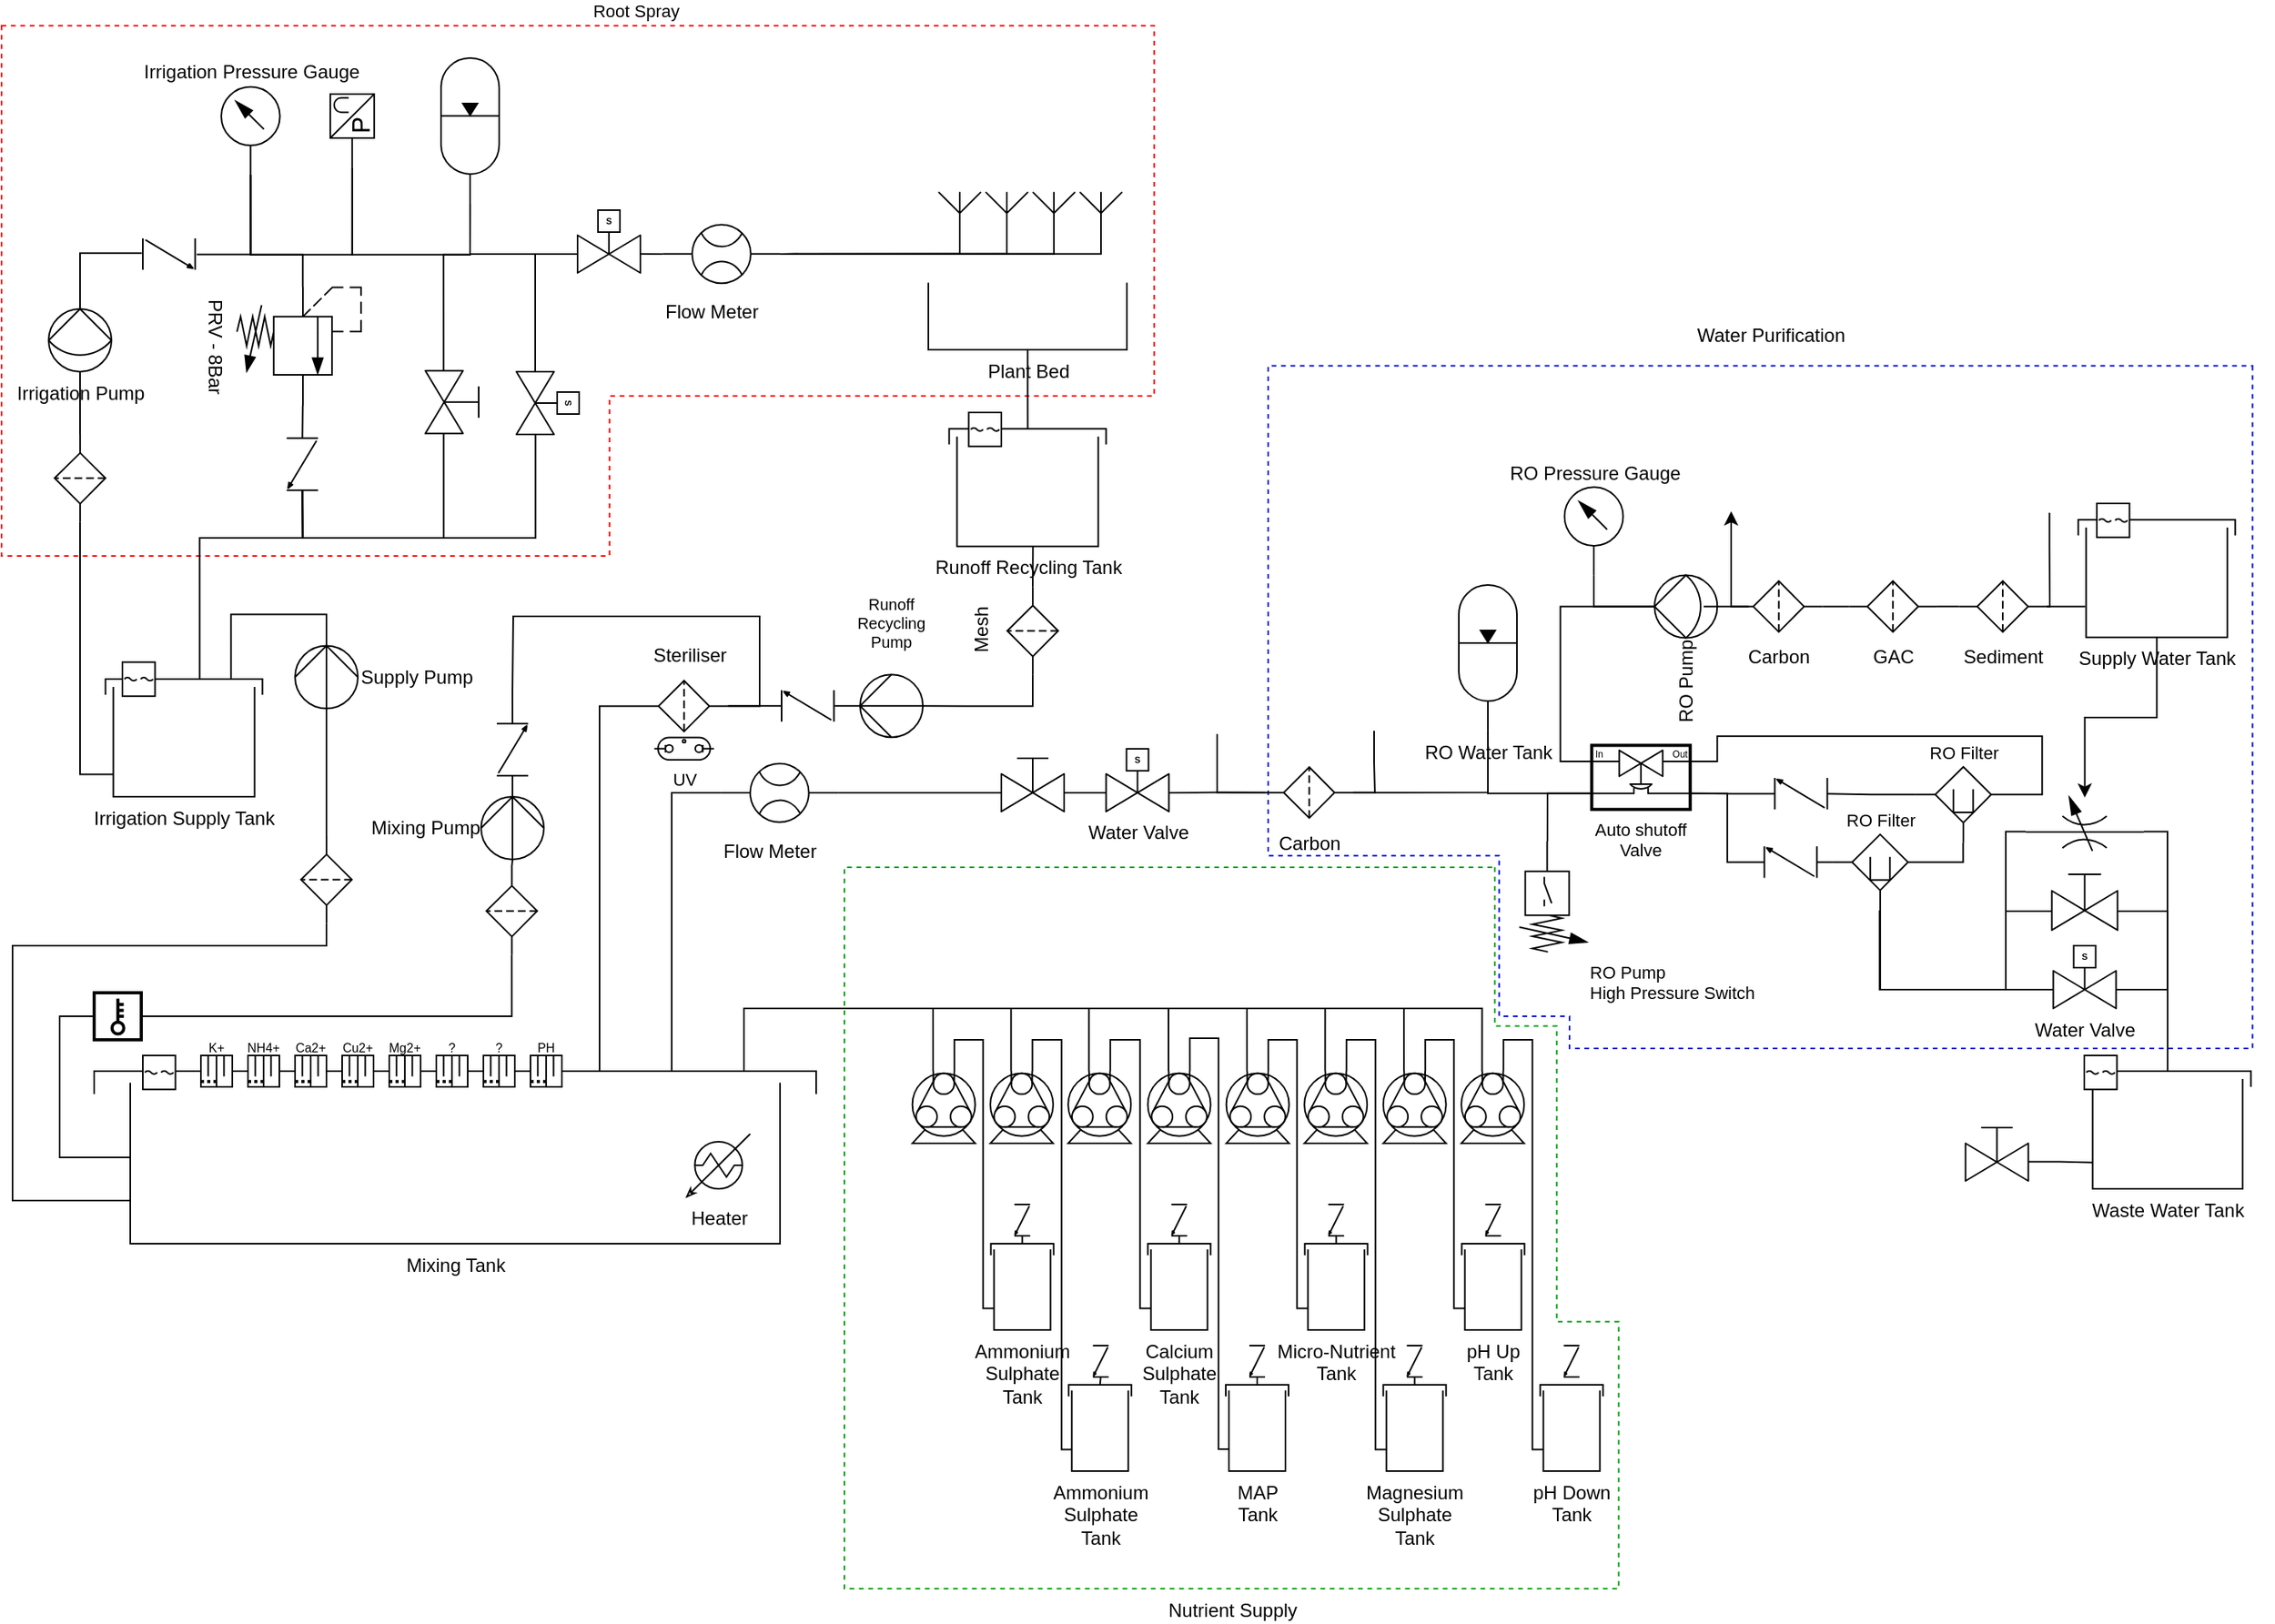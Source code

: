 <mxfile version="24.7.17" pages="2">
  <diagram name="V2.1" id="JN25qpC9fKc6JR2kzEcj">
    <mxGraphModel dx="2012" dy="689" grid="1" gridSize="10" guides="1" tooltips="1" connect="1" arrows="1" fold="1" page="1" pageScale="1" pageWidth="827" pageHeight="1169" math="0" shadow="0">
      <root>
        <mxCell id="0" />
        <mxCell id="1" parent="0" />
        <mxCell id="Cc5eUVK9kJNkrveM7U8v-71" value="Root Spray" style="verticalLabelPosition=top;verticalAlign=bottom;html=1;shape=mxgraph.basic.polygon;polyCoords=[[0,0],[0.91,0],[0.91,0.44],[0.48,0.44],[0.48,0.63],[0.38,0.63],[0.17,0.63],[0,0.63]];polyline=0;fontFamily=Helvetica;fontSize=11;fontColor=default;fillColor=none;dashed=1;strokeColor=#ff0000;labelPosition=center;align=center;" parent="1" vertex="1">
          <mxGeometry x="-767" y="93.42" width="807" height="536.58" as="geometry" />
        </mxCell>
        <mxCell id="oA7SMQpWHTpef_Fw7DRh-51" style="edgeStyle=orthogonalEdgeStyle;rounded=0;orthogonalLoop=1;jettySize=auto;html=1;exitX=0.5;exitY=0;exitDx=0;exitDy=0;exitPerimeter=0;entryX=-0.02;entryY=0.474;entryDx=0;entryDy=0;entryPerimeter=0;endArrow=none;endFill=0;" parent="1" source="oA7SMQpWHTpef_Fw7DRh-1" target="oA7SMQpWHTpef_Fw7DRh-4" edge="1">
          <mxGeometry relative="1" as="geometry">
            <Array as="points">
              <mxPoint x="-717" y="238.42" />
            </Array>
          </mxGeometry>
        </mxCell>
        <mxCell id="oA7SMQpWHTpef_Fw7DRh-1" value="Irrigation Pump" style="shape=mxgraph.pid.pumps_-_din.diaphragm;html=1;pointerEvents=1;align=center;verticalLabelPosition=bottom;verticalAlign=top;dashed=0;" parent="1" vertex="1">
          <mxGeometry x="-737" y="274.0" width="40" height="40" as="geometry" />
        </mxCell>
        <mxCell id="oA7SMQpWHTpef_Fw7DRh-3" value="" style="verticalLabelPosition=bottom;align=center;html=1;verticalAlign=top;pointerEvents=1;dashed=0;shape=mxgraph.pid2valves.valve;valveType=gate;actuator=man;rotation=90;" parent="1" vertex="1">
          <mxGeometry x="-497" y="313.42" width="40" height="40" as="geometry" />
        </mxCell>
        <mxCell id="oA7SMQpWHTpef_Fw7DRh-4" value="" style="verticalLabelPosition=bottom;align=center;html=1;verticalAlign=top;pointerEvents=1;dashed=0;shape=mxgraph.pid2valves.valve;valveType=check;rotation=0;" parent="1" vertex="1">
          <mxGeometry x="-677" y="228.94" width="33.33" height="20" as="geometry" />
        </mxCell>
        <mxCell id="oA7SMQpWHTpef_Fw7DRh-47" style="edgeStyle=orthogonalEdgeStyle;rounded=0;orthogonalLoop=1;jettySize=auto;html=1;exitX=0;exitY=0.5;exitDx=0;exitDy=0;exitPerimeter=0;entryX=0.5;entryY=1;entryDx=0;entryDy=0;entryPerimeter=0;endArrow=none;endFill=0;" parent="1" source="oA7SMQpWHTpef_Fw7DRh-7" target="oA7SMQpWHTpef_Fw7DRh-40" edge="1">
          <mxGeometry relative="1" as="geometry">
            <Array as="points">
              <mxPoint x="-544" y="239.42" />
              <mxPoint x="-469" y="239.42" />
            </Array>
          </mxGeometry>
        </mxCell>
        <mxCell id="oA7SMQpWHTpef_Fw7DRh-7" value="" style="verticalLabelPosition=top;aspect=fixed;html=1;verticalAlign=bottom;fillColor=strokeColor;align=center;outlineConnect=0;shape=mxgraph.fluid_power.x11770;points=[[0,0.5,0]];rotation=-90;horizontal=1;labelPosition=center;" parent="1" vertex="1">
          <mxGeometry x="-567" y="146.48" width="46.82" height="27.96" as="geometry" />
        </mxCell>
        <mxCell id="oA7SMQpWHTpef_Fw7DRh-49" style="edgeStyle=orthogonalEdgeStyle;rounded=0;orthogonalLoop=1;jettySize=auto;html=1;exitX=0.47;exitY=1;exitDx=0;exitDy=0;exitPerimeter=0;entryX=0.5;entryY=1;entryDx=0;entryDy=0;entryPerimeter=0;endArrow=none;endFill=0;" parent="1" source="oA7SMQpWHTpef_Fw7DRh-8" target="oA7SMQpWHTpef_Fw7DRh-21" edge="1">
          <mxGeometry relative="1" as="geometry">
            <Array as="points">
              <mxPoint x="-575" y="239.42" />
              <mxPoint x="-608" y="239.42" />
            </Array>
          </mxGeometry>
        </mxCell>
        <mxCell id="oA7SMQpWHTpef_Fw7DRh-57" style="edgeStyle=orthogonalEdgeStyle;rounded=0;orthogonalLoop=1;jettySize=auto;html=1;exitX=1;exitY=0.5;exitDx=0;exitDy=0;exitPerimeter=0;endArrow=none;endFill=0;entryX=0.6;entryY=0;entryDx=0;entryDy=0;entryPerimeter=0;" parent="1" source="qcKPPyk03Qg5yy4DLhyd-2" target="isNVvv4ylWVWwQ9vLViT-1" edge="1">
          <mxGeometry relative="1" as="geometry">
            <Array as="points">
              <mxPoint x="-575" y="399" />
              <mxPoint x="-575" y="420" />
              <mxPoint x="-641" y="420" />
            </Array>
            <mxPoint x="-647" y="510.88" as="targetPoint" />
          </mxGeometry>
        </mxCell>
        <mxCell id="oA7SMQpWHTpef_Fw7DRh-59" style="edgeStyle=orthogonalEdgeStyle;rounded=0;orthogonalLoop=1;jettySize=auto;html=1;entryX=0.998;entryY=0.695;entryDx=0;entryDy=0;entryPerimeter=0;endArrow=none;endFill=0;exitX=1;exitY=0.5;exitDx=0;exitDy=0;exitPerimeter=0;" parent="1" source="qcKPPyk03Qg5yy4DLhyd-2" target="oA7SMQpWHTpef_Fw7DRh-42" edge="1">
          <mxGeometry relative="1" as="geometry">
            <Array as="points">
              <mxPoint x="-575" y="399" />
              <mxPoint x="-575" y="420" />
              <mxPoint x="-427" y="420" />
            </Array>
            <mxPoint x="-575" y="389" as="sourcePoint" />
          </mxGeometry>
        </mxCell>
        <mxCell id="qcKPPyk03Qg5yy4DLhyd-4" style="edgeStyle=orthogonalEdgeStyle;rounded=0;orthogonalLoop=1;jettySize=auto;html=1;exitX=0.47;exitY=0;exitDx=0;exitDy=0;exitPerimeter=0;entryX=0;entryY=0.5;entryDx=0;entryDy=0;entryPerimeter=0;endArrow=none;endFill=0;" parent="1" source="oA7SMQpWHTpef_Fw7DRh-8" target="qcKPPyk03Qg5yy4DLhyd-2" edge="1">
          <mxGeometry relative="1" as="geometry" />
        </mxCell>
        <mxCell id="oA7SMQpWHTpef_Fw7DRh-8" value="PRV - 8Bar" style="verticalLabelPosition=middle;aspect=fixed;html=1;verticalAlign=top;fillColor=strokeColor;align=center;outlineConnect=0;shape=mxgraph.fluid_power.x10500;points=[[0.47,0,0],[0.47,1,0]];rotation=-180;labelPosition=right;horizontal=0;" parent="1" vertex="1">
          <mxGeometry x="-617" y="260" width="79.06" height="75.54" as="geometry" />
        </mxCell>
        <mxCell id="oA7SMQpWHTpef_Fw7DRh-11" value="Mixing Tank" style="shape=mxgraph.pid.vessels.tank_(covered);html=1;pointerEvents=1;align=center;verticalLabelPosition=bottom;verticalAlign=top;dashed=0;points=[[0.05,0.25,0,0,0],[0.05,0.5,0,0,0],[0.05,0.75,0,0,0],[0.1,0,0,0,0],[0.2,0,0,0,0],[0.3,0,0,0,0],[0.4,0,0,0,0],[0.5,0,0,0,0],[0.6,0,0,0,0],[0.7,0,0,0,0],[0.8,0,0,0,0],[0.9,0,0,0,0]];" parent="1" vertex="1">
          <mxGeometry x="-708" y="760" width="460" height="110" as="geometry" />
        </mxCell>
        <mxCell id="oA7SMQpWHTpef_Fw7DRh-53" value="" style="edgeStyle=orthogonalEdgeStyle;rounded=0;orthogonalLoop=1;jettySize=auto;html=1;endArrow=none;endFill=0;" parent="1" source="oA7SMQpWHTpef_Fw7DRh-12" target="oA7SMQpWHTpef_Fw7DRh-52" edge="1">
          <mxGeometry relative="1" as="geometry" />
        </mxCell>
        <mxCell id="oA7SMQpWHTpef_Fw7DRh-12" value="Plant Bed" style="shape=mxgraph.pid.vessels.container,_tank,_cistern;html=1;pointerEvents=1;align=center;verticalLabelPosition=bottom;verticalAlign=top;dashed=0;" parent="1" vertex="1">
          <mxGeometry x="-176.5" y="257.19" width="126.5" height="42.81" as="geometry" />
        </mxCell>
        <mxCell id="oA7SMQpWHTpef_Fw7DRh-67" style="edgeStyle=orthogonalEdgeStyle;shape=connector;rounded=0;orthogonalLoop=1;jettySize=auto;html=1;exitX=1.004;exitY=0.501;exitDx=0;exitDy=0;exitPerimeter=0;entryX=0.5;entryY=0;entryDx=0;entryDy=0;entryPerimeter=0;labelBackgroundColor=default;strokeColor=default;fontFamily=Helvetica;fontSize=11;fontColor=default;endArrow=none;endFill=0;startArrow=none;" parent="1" source="Cc5eUVK9kJNkrveM7U8v-2" target="oA7SMQpWHTpef_Fw7DRh-66" edge="1">
          <mxGeometry relative="1" as="geometry" />
        </mxCell>
        <mxCell id="oA7SMQpWHTpef_Fw7DRh-13" value="Mesh" style="verticalLabelPosition=middle;aspect=fixed;html=1;verticalAlign=middle;fillColor=strokeColor;align=center;outlineConnect=0;shape=mxgraph.fluid_power.x11980;points=[[0.5,0,0],[0.5,1,0]];rotation=0;labelPosition=left;horizontal=0;" parent="1" vertex="1">
          <mxGeometry x="-126.22" y="451.35" width="32.44" height="55.75" as="geometry" />
        </mxCell>
        <mxCell id="oA7SMQpWHTpef_Fw7DRh-48" style="edgeStyle=orthogonalEdgeStyle;rounded=0;orthogonalLoop=1;jettySize=auto;html=1;exitX=0.5;exitY=1;exitDx=0;exitDy=0;exitPerimeter=0;entryX=0;entryY=0.5;entryDx=0;entryDy=0;entryPerimeter=0;endArrow=none;endFill=0;" parent="1" source="oA7SMQpWHTpef_Fw7DRh-21" target="oA7SMQpWHTpef_Fw7DRh-7" edge="1">
          <mxGeometry relative="1" as="geometry">
            <mxPoint x="-547" y="189.42" as="targetPoint" />
            <Array as="points">
              <mxPoint x="-608" y="239.42" />
              <mxPoint x="-544" y="239.42" />
            </Array>
          </mxGeometry>
        </mxCell>
        <mxCell id="oA7SMQpWHTpef_Fw7DRh-50" style="edgeStyle=orthogonalEdgeStyle;rounded=0;orthogonalLoop=1;jettySize=auto;html=1;exitX=0.5;exitY=1;exitDx=0;exitDy=0;exitPerimeter=0;entryX=1.03;entryY=0.517;entryDx=0;entryDy=0;entryPerimeter=0;endArrow=none;endFill=0;" parent="1" source="oA7SMQpWHTpef_Fw7DRh-21" target="oA7SMQpWHTpef_Fw7DRh-4" edge="1">
          <mxGeometry relative="1" as="geometry">
            <Array as="points">
              <mxPoint x="-608" y="239.42" />
            </Array>
          </mxGeometry>
        </mxCell>
        <mxCell id="oA7SMQpWHTpef_Fw7DRh-21" value="Irrigation Pressure Gauge" style="verticalLabelPosition=top;aspect=fixed;html=1;verticalAlign=bottom;fillColor=strokeColor;align=center;outlineConnect=0;shape=mxgraph.fluid_power.x11820;points=[[0.5,1,0]];labelPosition=center;" parent="1" vertex="1">
          <mxGeometry x="-627" y="132.41" width="37.34" height="56.1" as="geometry" />
        </mxCell>
        <mxCell id="oA7SMQpWHTpef_Fw7DRh-22" value="" style="verticalLabelPosition=bottom;align=center;html=1;verticalAlign=top;pointerEvents=1;dashed=0;shape=mxgraph.pid2valves.valve;valveType=gate;actuator=solenoid;rotation=0;points=[[0,0.7,0,0,0],[1,0.7,0,0,0]];" parent="1" vertex="1">
          <mxGeometry x="-400" y="211" width="40" height="40" as="geometry" />
        </mxCell>
        <mxCell id="oA7SMQpWHTpef_Fw7DRh-25" value="" style="shape=mxgraph.pid.feeders.spray_nozzle;html=1;pointerEvents=1;align=center;verticalLabelPosition=bottom;verticalAlign=top;dashed=0;rotation=-180;" parent="1" vertex="1">
          <mxGeometry x="-170" y="199.42" width="27" height="13.5" as="geometry" />
        </mxCell>
        <mxCell id="oA7SMQpWHTpef_Fw7DRh-30" style="edgeStyle=orthogonalEdgeStyle;rounded=0;orthogonalLoop=1;jettySize=auto;html=1;entryX=0.5;entryY=0;entryDx=0;entryDy=0;entryPerimeter=0;endArrow=none;endFill=0;exitX=0.5;exitY=0;exitDx=0;exitDy=0;exitPerimeter=0;" parent="1" source="oA7SMQpWHTpef_Fw7DRh-28" target="oA7SMQpWHTpef_Fw7DRh-25" edge="1">
          <mxGeometry relative="1" as="geometry">
            <mxPoint x="-190" y="226" as="sourcePoint" />
          </mxGeometry>
        </mxCell>
        <mxCell id="oA7SMQpWHTpef_Fw7DRh-35" style="edgeStyle=orthogonalEdgeStyle;rounded=0;orthogonalLoop=1;jettySize=auto;html=1;exitX=0.5;exitY=0;exitDx=0;exitDy=0;exitPerimeter=0;entryX=0.5;entryY=0;entryDx=0;entryDy=0;entryPerimeter=0;endArrow=none;endFill=0;" parent="1" source="oA7SMQpWHTpef_Fw7DRh-28" target="oA7SMQpWHTpef_Fw7DRh-31" edge="1">
          <mxGeometry relative="1" as="geometry" />
        </mxCell>
        <mxCell id="oA7SMQpWHTpef_Fw7DRh-36" style="edgeStyle=orthogonalEdgeStyle;rounded=0;orthogonalLoop=1;jettySize=auto;html=1;exitX=0.5;exitY=0;exitDx=0;exitDy=0;exitPerimeter=0;entryX=0.5;entryY=0;entryDx=0;entryDy=0;entryPerimeter=0;endArrow=none;endFill=0;" parent="1" source="oA7SMQpWHTpef_Fw7DRh-28" target="oA7SMQpWHTpef_Fw7DRh-32" edge="1">
          <mxGeometry relative="1" as="geometry" />
        </mxCell>
        <mxCell id="oA7SMQpWHTpef_Fw7DRh-37" style="edgeStyle=orthogonalEdgeStyle;rounded=0;orthogonalLoop=1;jettySize=auto;html=1;exitX=0.5;exitY=0;exitDx=0;exitDy=0;exitPerimeter=0;entryX=0.5;entryY=0;entryDx=0;entryDy=0;entryPerimeter=0;endArrow=none;endFill=0;" parent="1" source="oA7SMQpWHTpef_Fw7DRh-28" target="oA7SMQpWHTpef_Fw7DRh-34" edge="1">
          <mxGeometry relative="1" as="geometry" />
        </mxCell>
        <mxCell id="oA7SMQpWHTpef_Fw7DRh-79" style="edgeStyle=orthogonalEdgeStyle;shape=connector;rounded=0;orthogonalLoop=1;jettySize=auto;html=1;exitX=0.5;exitY=1;exitDx=0;exitDy=0;exitPerimeter=0;entryX=1;entryY=0.7;entryDx=0;entryDy=0;entryPerimeter=0;labelBackgroundColor=default;strokeColor=default;fontFamily=Helvetica;fontSize=11;fontColor=default;endArrow=none;endFill=0;" parent="1" source="oA7SMQpWHTpef_Fw7DRh-28" target="oA7SMQpWHTpef_Fw7DRh-22" edge="1">
          <mxGeometry relative="1" as="geometry" />
        </mxCell>
        <mxCell id="oA7SMQpWHTpef_Fw7DRh-28" value="Flow Meter" style="verticalLabelPosition=middle;aspect=fixed;html=1;verticalAlign=middle;fillColor=strokeColor;align=left;outlineConnect=0;shape=mxgraph.fluid_power.x11910;points=[[0.5,0,0],[0.5,1,0]];rotation=90;labelPosition=right;horizontal=0;" parent="1" vertex="1">
          <mxGeometry x="-327" y="201.42" width="37.34" height="75.04" as="geometry" />
        </mxCell>
        <mxCell id="oA7SMQpWHTpef_Fw7DRh-31" value="" style="shape=mxgraph.pid.feeders.spray_nozzle;html=1;pointerEvents=1;align=center;verticalLabelPosition=bottom;verticalAlign=top;dashed=0;rotation=-180;" parent="1" vertex="1">
          <mxGeometry x="-140" y="199.42" width="27" height="13.5" as="geometry" />
        </mxCell>
        <mxCell id="oA7SMQpWHTpef_Fw7DRh-32" value="" style="shape=mxgraph.pid.feeders.spray_nozzle;html=1;pointerEvents=1;align=center;verticalLabelPosition=bottom;verticalAlign=top;dashed=0;rotation=-180;" parent="1" vertex="1">
          <mxGeometry x="-110" y="199.42" width="27" height="13.5" as="geometry" />
        </mxCell>
        <mxCell id="oA7SMQpWHTpef_Fw7DRh-34" value="" style="shape=mxgraph.pid.feeders.spray_nozzle;html=1;pointerEvents=1;align=center;verticalLabelPosition=bottom;verticalAlign=top;dashed=0;rotation=-180;" parent="1" vertex="1">
          <mxGeometry x="-80" y="199.42" width="27" height="13.5" as="geometry" />
        </mxCell>
        <mxCell id="oA7SMQpWHTpef_Fw7DRh-41" style="edgeStyle=orthogonalEdgeStyle;rounded=0;orthogonalLoop=1;jettySize=auto;html=1;exitX=0.5;exitY=1;exitDx=0;exitDy=0;exitPerimeter=0;entryX=0;entryY=0.7;entryDx=0;entryDy=0;entryPerimeter=0;endArrow=none;endFill=0;" parent="1" source="oA7SMQpWHTpef_Fw7DRh-40" target="oA7SMQpWHTpef_Fw7DRh-22" edge="1">
          <mxGeometry relative="1" as="geometry">
            <mxPoint x="-407.92" y="239.02" as="targetPoint" />
            <Array as="points">
              <mxPoint x="-469" y="239" />
              <mxPoint x="-402" y="239" />
            </Array>
          </mxGeometry>
        </mxCell>
        <mxCell id="oA7SMQpWHTpef_Fw7DRh-43" style="edgeStyle=orthogonalEdgeStyle;rounded=0;orthogonalLoop=1;jettySize=auto;html=1;exitX=0.5;exitY=1;exitDx=0;exitDy=0;exitPerimeter=0;entryX=-0.001;entryY=0.709;entryDx=0;entryDy=0;entryPerimeter=0;endArrow=none;endFill=0;" parent="1" source="oA7SMQpWHTpef_Fw7DRh-40" target="oA7SMQpWHTpef_Fw7DRh-42" edge="1">
          <mxGeometry relative="1" as="geometry">
            <Array as="points">
              <mxPoint x="-468" y="239" />
              <mxPoint x="-427" y="239" />
              <mxPoint x="-427" y="319" />
            </Array>
          </mxGeometry>
        </mxCell>
        <mxCell id="oA7SMQpWHTpef_Fw7DRh-44" style="edgeStyle=orthogonalEdgeStyle;rounded=0;orthogonalLoop=1;jettySize=auto;html=1;exitX=0.5;exitY=1;exitDx=0;exitDy=0;exitPerimeter=0;entryX=-0.001;entryY=0.709;entryDx=0;entryDy=0;entryPerimeter=0;endArrow=none;endFill=0;" parent="1" source="oA7SMQpWHTpef_Fw7DRh-40" target="oA7SMQpWHTpef_Fw7DRh-3" edge="1">
          <mxGeometry relative="1" as="geometry">
            <Array as="points">
              <mxPoint x="-468" y="239.42" />
              <mxPoint x="-485" y="239.42" />
            </Array>
          </mxGeometry>
        </mxCell>
        <mxCell id="oA7SMQpWHTpef_Fw7DRh-40" value="" style="verticalLabelPosition=bottom;aspect=fixed;html=1;verticalAlign=top;fillColor=strokeColor;align=center;outlineConnect=0;shape=mxgraph.fluid_power.x12320;points=[[0.5,1,0]]" parent="1" vertex="1">
          <mxGeometry x="-487" y="114" width="37.06" height="92.92" as="geometry" />
        </mxCell>
        <mxCell id="oA7SMQpWHTpef_Fw7DRh-42" value="" style="verticalLabelPosition=bottom;align=center;html=1;verticalAlign=top;pointerEvents=1;dashed=0;shape=mxgraph.pid2valves.valve;valveType=gate;actuator=solenoid;rotation=90;" parent="1" vertex="1">
          <mxGeometry x="-439" y="314.0" width="40" height="40" as="geometry" />
        </mxCell>
        <mxCell id="oA7SMQpWHTpef_Fw7DRh-52" value="Runoff Recycling Tank" style="shape=mxgraph.pid.vessels.tank_(covered);html=1;pointerEvents=1;align=center;verticalLabelPosition=bottom;verticalAlign=top;dashed=0;" parent="1" vertex="1">
          <mxGeometry x="-163.25" y="350.37" width="100" height="75" as="geometry" />
        </mxCell>
        <mxCell id="oA7SMQpWHTpef_Fw7DRh-61" value="" style="edgeStyle=orthogonalEdgeStyle;rounded=0;orthogonalLoop=1;jettySize=auto;html=1;endArrow=none;endFill=0;" parent="1" source="oA7SMQpWHTpef_Fw7DRh-1" target="oA7SMQpWHTpef_Fw7DRh-60" edge="1">
          <mxGeometry relative="1" as="geometry">
            <mxPoint x="-717" y="320" as="sourcePoint" />
            <mxPoint x="-717" y="450" as="targetPoint" />
          </mxGeometry>
        </mxCell>
        <mxCell id="isNVvv4ylWVWwQ9vLViT-3" style="edgeStyle=orthogonalEdgeStyle;rounded=0;orthogonalLoop=1;jettySize=auto;html=1;exitX=0.5;exitY=1;exitDx=0;exitDy=0;exitPerimeter=0;entryX=0.05;entryY=0.81;entryDx=0;entryDy=0;entryPerimeter=0;endArrow=none;endFill=0;" parent="1" source="oA7SMQpWHTpef_Fw7DRh-60" target="isNVvv4ylWVWwQ9vLViT-1" edge="1">
          <mxGeometry relative="1" as="geometry">
            <Array as="points">
              <mxPoint x="-717" y="571" />
            </Array>
          </mxGeometry>
        </mxCell>
        <mxCell id="oA7SMQpWHTpef_Fw7DRh-60" value="" style="verticalLabelPosition=bottom;aspect=fixed;html=1;verticalAlign=top;fillColor=strokeColor;align=center;outlineConnect=0;shape=mxgraph.fluid_power.x11980;points=[[0.5,0,0],[0.5,1,0]];rotation=0;" parent="1" vertex="1">
          <mxGeometry x="-733.22" y="354" width="32.44" height="55.75" as="geometry" />
        </mxCell>
        <mxCell id="oA7SMQpWHTpef_Fw7DRh-69" style="edgeStyle=orthogonalEdgeStyle;shape=connector;rounded=0;orthogonalLoop=1;jettySize=auto;html=1;exitX=0.5;exitY=1;exitDx=0;exitDy=0;exitPerimeter=0;labelBackgroundColor=default;strokeColor=default;fontFamily=Helvetica;fontSize=11;fontColor=default;endArrow=none;endFill=0;entryX=0.7;entryY=0;entryDx=0;entryDy=0;entryPerimeter=0;" parent="1" source="oA7SMQpWHTpef_Fw7DRh-66" target="oA7SMQpWHTpef_Fw7DRh-11" edge="1">
          <mxGeometry relative="1" as="geometry">
            <mxPoint x="-349" y="710" as="targetPoint" />
          </mxGeometry>
        </mxCell>
        <mxCell id="oA7SMQpWHTpef_Fw7DRh-71" style="edgeStyle=orthogonalEdgeStyle;shape=connector;rounded=0;orthogonalLoop=1;jettySize=auto;html=1;entryX=0.8;entryY=0;entryDx=0;entryDy=0;entryPerimeter=0;labelBackgroundColor=default;strokeColor=default;fontFamily=Helvetica;fontSize=11;fontColor=default;endArrow=none;endFill=0;exitX=0.5;exitY=0;exitDx=0;exitDy=0;exitPerimeter=0;" parent="1" source="oA7SMQpWHTpef_Fw7DRh-70" target="isNVvv4ylWVWwQ9vLViT-1" edge="1">
          <mxGeometry relative="1" as="geometry">
            <mxPoint x="-626.8" y="509.905" as="targetPoint" />
          </mxGeometry>
        </mxCell>
        <mxCell id="oA7SMQpWHTpef_Fw7DRh-72" style="edgeStyle=orthogonalEdgeStyle;shape=connector;rounded=0;orthogonalLoop=1;jettySize=auto;html=1;exitX=0.5;exitY=1;exitDx=0;exitDy=0;exitPerimeter=0;labelBackgroundColor=default;strokeColor=default;fontFamily=Helvetica;fontSize=11;fontColor=default;endArrow=none;endFill=0;entryX=0.05;entryY=0.75;entryDx=0;entryDy=0;entryPerimeter=0;" parent="1" source="RRWa7Kglk_NhSMOUmhLL-1" target="oA7SMQpWHTpef_Fw7DRh-11" edge="1">
          <mxGeometry relative="1" as="geometry">
            <Array as="points">
              <mxPoint x="-560" y="680" />
              <mxPoint x="-760" y="680" />
              <mxPoint x="-760" y="843" />
            </Array>
            <mxPoint x="-740" y="760" as="targetPoint" />
          </mxGeometry>
        </mxCell>
        <mxCell id="oA7SMQpWHTpef_Fw7DRh-70" value="Supply Pump" style="shape=mxgraph.pid.pumps_-_din.centrifugal;html=1;pointerEvents=1;align=left;verticalLabelPosition=middle;verticalAlign=middle;dashed=0;rotation=0;labelPosition=right;" parent="1" vertex="1">
          <mxGeometry x="-580" y="488.75" width="40" height="40" as="geometry" />
        </mxCell>
        <mxCell id="oA7SMQpWHTpef_Fw7DRh-77" style="edgeStyle=orthogonalEdgeStyle;shape=connector;rounded=0;orthogonalLoop=1;jettySize=auto;html=1;exitX=0.5;exitY=1;exitDx=0;exitDy=0;exitPerimeter=0;labelBackgroundColor=default;strokeColor=default;fontFamily=Helvetica;fontSize=11;fontColor=default;endArrow=none;endFill=0;entryX=0.8;entryY=0;entryDx=0;entryDy=0;entryPerimeter=0;" parent="1" source="JpEO9u9YHkhoZtvrnk3f-1" target="oA7SMQpWHTpef_Fw7DRh-11" edge="1">
          <mxGeometry relative="1" as="geometry">
            <mxPoint x="-371" y="660" as="targetPoint" />
          </mxGeometry>
        </mxCell>
        <mxCell id="oA7SMQpWHTpef_Fw7DRh-74" value="Water Valve" style="verticalLabelPosition=bottom;align=center;html=1;verticalAlign=top;pointerEvents=1;dashed=0;shape=mxgraph.pid2valves.valve;valveType=gate;actuator=solenoid;rotation=0;points=[[0,0.7,0,0,0],[1,0.7,0,0,0]];" parent="1" vertex="1">
          <mxGeometry x="-63.25" y="554.46" width="40" height="40" as="geometry" />
        </mxCell>
        <mxCell id="oA7SMQpWHTpef_Fw7DRh-76" style="edgeStyle=orthogonalEdgeStyle;shape=connector;rounded=0;orthogonalLoop=1;jettySize=auto;html=1;exitX=0.5;exitY=1;exitDx=0;exitDy=0;exitPerimeter=0;entryX=1;entryY=0.7;entryDx=0;entryDy=0;entryPerimeter=0;labelBackgroundColor=default;strokeColor=default;fontFamily=Helvetica;fontSize=11;fontColor=default;endArrow=none;endFill=0;" parent="1" source="oA7SMQpWHTpef_Fw7DRh-75" target="oA7SMQpWHTpef_Fw7DRh-74" edge="1">
          <mxGeometry relative="1" as="geometry" />
        </mxCell>
        <mxCell id="Cc5eUVK9kJNkrveM7U8v-6" style="edgeStyle=orthogonalEdgeStyle;rounded=0;orthogonalLoop=1;jettySize=auto;html=1;exitX=0.5;exitY=1;exitDx=0;exitDy=0;exitPerimeter=0;entryX=1;entryY=0.5;entryDx=0;entryDy=0;endArrow=none;endFill=0;" parent="1" source="RRWa7Kglk_NhSMOUmhLL-3" target="isNVvv4ylWVWwQ9vLViT-75" edge="1">
          <mxGeometry relative="1" as="geometry" />
        </mxCell>
        <mxCell id="Cc5eUVK9kJNkrveM7U8v-7" style="edgeStyle=orthogonalEdgeStyle;shape=connector;rounded=0;orthogonalLoop=1;jettySize=auto;html=1;exitX=0.5;exitY=0;exitDx=0;exitDy=0;exitPerimeter=0;labelBackgroundColor=default;strokeColor=default;fontFamily=Helvetica;fontSize=11;fontColor=default;endArrow=none;endFill=0;entryX=0;entryY=0.5;entryDx=0;entryDy=0;entryPerimeter=0;" parent="1" source="Cc5eUVK9kJNkrveM7U8v-1" target="Cc5eUVK9kJNkrveM7U8v-10" edge="1">
          <mxGeometry relative="1" as="geometry">
            <mxPoint x="-441.335" y="576.665" as="targetPoint" />
          </mxGeometry>
        </mxCell>
        <mxCell id="Cc5eUVK9kJNkrveM7U8v-1" value="Mixing Pump" style="shape=mxgraph.pid.pumps_-_din.centrifugal;html=1;pointerEvents=1;align=right;verticalLabelPosition=middle;verticalAlign=middle;dashed=0;rotation=0;labelPosition=left;" parent="1" vertex="1">
          <mxGeometry x="-461.47" y="585" width="40" height="40" as="geometry" />
        </mxCell>
        <mxCell id="Cc5eUVK9kJNkrveM7U8v-2" value="" style="verticalLabelPosition=bottom;align=center;html=1;verticalAlign=top;pointerEvents=1;dashed=0;shape=mxgraph.pid2valves.valve;valveType=check;rotation=-180;" parent="1" vertex="1">
          <mxGeometry x="-270.0" y="517.1" width="33.33" height="20" as="geometry" />
        </mxCell>
        <mxCell id="Cc5eUVK9kJNkrveM7U8v-10" value="" style="verticalLabelPosition=bottom;align=center;html=1;verticalAlign=top;pointerEvents=1;dashed=0;shape=mxgraph.pid2valves.valve;valveType=check;fontFamily=Helvetica;fontSize=11;fontColor=default;points=[[0,0.5,0,0,0],[1,0.5,0,0,0]];rotation=-90;" parent="1" vertex="1">
          <mxGeometry x="-458.14" y="545" width="33.33" height="20" as="geometry" />
        </mxCell>
        <mxCell id="nhlMVhX39VTh7t-UhzKr-6" value="" style="edgeStyle=orthogonalEdgeStyle;shape=connector;rounded=0;orthogonalLoop=1;jettySize=auto;html=1;exitX=1;exitY=0.5;exitDx=0;exitDy=0;exitPerimeter=0;labelBackgroundColor=default;strokeColor=default;fontFamily=Helvetica;fontSize=11;fontColor=default;endArrow=none;endFill=0;entryX=0.5;entryY=0;entryDx=0;entryDy=0;entryPerimeter=0;" parent="1" source="Cc5eUVK9kJNkrveM7U8v-10" target="oA7SMQpWHTpef_Fw7DRh-66" edge="1">
          <mxGeometry relative="1" as="geometry">
            <mxPoint x="-441.475" y="538.335" as="sourcePoint" />
            <mxPoint x="-412.465" y="476.865" as="targetPoint" />
            <Array as="points">
              <mxPoint x="-441" y="518" />
              <mxPoint x="-441" y="518" />
              <mxPoint x="-441" y="470" />
              <mxPoint x="-284" y="470" />
              <mxPoint x="-284" y="527" />
            </Array>
          </mxGeometry>
        </mxCell>
        <mxCell id="nhlMVhX39VTh7t-UhzKr-7" value="" style="group" parent="1" vertex="1" connectable="0">
          <mxGeometry x="-360.005" y="510.995" width="55.75" height="50.465" as="geometry" />
        </mxCell>
        <mxCell id="oA7SMQpWHTpef_Fw7DRh-66" value="Steriliser" style="verticalLabelPosition=middle;aspect=fixed;html=1;verticalAlign=middle;fillColor=strokeColor;align=right;outlineConnect=0;shape=mxgraph.fluid_power.x11980;points=[[0.5,0,0],[0.5,1,0]];rotation=90;labelPosition=left;horizontal=0;" parent="nhlMVhX39VTh7t-UhzKr-7" vertex="1">
          <mxGeometry x="11.655" y="-11.655" width="32.44" height="55.75" as="geometry" />
        </mxCell>
        <mxCell id="oA7SMQpWHTpef_Fw7DRh-68" value="UV" style="pointerEvents=1;verticalLabelPosition=bottom;shadow=0;dashed=0;align=center;html=1;verticalAlign=top;shape=mxgraph.electrical.miscellaneous.flourescent_lamp;fontFamily=Helvetica;fontSize=11;fontColor=default;" parent="nhlMVhX39VTh7t-UhzKr-7" vertex="1">
          <mxGeometry x="8.875" y="36.215" width="38" height="14.25" as="geometry" />
        </mxCell>
        <mxCell id="oA7SMQpWHTpef_Fw7DRh-19" value="Waste Water Tank" style="shape=mxgraph.pid.vessels.tank_(covered);html=1;pointerEvents=1;align=center;verticalLabelPosition=bottom;verticalAlign=top;dashed=0;" parent="1" vertex="1">
          <mxGeometry x="560" y="760" width="106.17" height="75" as="geometry" />
        </mxCell>
        <mxCell id="Cc5eUVK9kJNkrveM7U8v-25" style="edgeStyle=orthogonalEdgeStyle;shape=connector;rounded=0;orthogonalLoop=1;jettySize=auto;html=1;exitX=1;exitY=0.71;exitDx=0;exitDy=0;exitPerimeter=0;labelBackgroundColor=default;strokeColor=default;fontFamily=Helvetica;fontSize=11;fontColor=default;endArrow=none;endFill=0;startArrow=none;" parent="1" source="Cc5eUVK9kJNkrveM7U8v-29" target="oA7SMQpWHTpef_Fw7DRh-19" edge="1">
          <mxGeometry relative="1" as="geometry" />
        </mxCell>
        <mxCell id="RRWa7Kglk_NhSMOUmhLL-2" style="edgeStyle=orthogonalEdgeStyle;rounded=0;orthogonalLoop=1;jettySize=auto;html=1;exitX=0.5;exitY=0;exitDx=0;exitDy=0;exitPerimeter=0;entryX=0.5;entryY=1;entryDx=0;entryDy=0;entryPerimeter=0;endArrow=none;endFill=0;" parent="1" source="RRWa7Kglk_NhSMOUmhLL-1" target="oA7SMQpWHTpef_Fw7DRh-70" edge="1">
          <mxGeometry relative="1" as="geometry" />
        </mxCell>
        <mxCell id="RRWa7Kglk_NhSMOUmhLL-1" value="" style="verticalLabelPosition=bottom;aspect=fixed;html=1;verticalAlign=top;fillColor=strokeColor;align=center;outlineConnect=0;shape=mxgraph.fluid_power.x11980;points=[[0.5,0,0],[0.5,1,0]];rotation=0;" parent="1" vertex="1">
          <mxGeometry x="-576.22" y="610" width="32.44" height="55.75" as="geometry" />
        </mxCell>
        <mxCell id="RRWa7Kglk_NhSMOUmhLL-4" style="edgeStyle=orthogonalEdgeStyle;rounded=0;orthogonalLoop=1;jettySize=auto;html=1;exitX=0.5;exitY=0;exitDx=0;exitDy=0;exitPerimeter=0;entryX=0.5;entryY=1;entryDx=0;entryDy=0;entryPerimeter=0;endArrow=none;endFill=0;" parent="1" source="RRWa7Kglk_NhSMOUmhLL-3" target="Cc5eUVK9kJNkrveM7U8v-1" edge="1">
          <mxGeometry relative="1" as="geometry" />
        </mxCell>
        <mxCell id="RRWa7Kglk_NhSMOUmhLL-3" value="" style="verticalLabelPosition=bottom;aspect=fixed;html=1;verticalAlign=top;fillColor=strokeColor;align=center;outlineConnect=0;shape=mxgraph.fluid_power.x11980;points=[[0.5,0,0],[0.5,1,0]];rotation=0;" parent="1" vertex="1">
          <mxGeometry x="-458.14" y="630" width="32.44" height="55.75" as="geometry" />
        </mxCell>
        <mxCell id="RRWa7Kglk_NhSMOUmhLL-7" value="" style="edgeStyle=orthogonalEdgeStyle;rounded=0;orthogonalLoop=1;jettySize=auto;html=1;exitX=1.004;exitY=0.694;exitDx=0;exitDy=0;exitPerimeter=0;entryX=0.048;entryY=0.777;entryDx=0;entryDy=0;entryPerimeter=0;endArrow=none;endFill=0;" parent="1" source="RRWa7Kglk_NhSMOUmhLL-6" target="oA7SMQpWHTpef_Fw7DRh-19" edge="1">
          <mxGeometry relative="1" as="geometry">
            <mxPoint x="540" y="820" as="targetPoint" />
          </mxGeometry>
        </mxCell>
        <mxCell id="isNVvv4ylWVWwQ9vLViT-1" value="Irrigation Supply Tank" style="shape=mxgraph.pid.vessels.tank_(covered);html=1;pointerEvents=1;align=center;verticalLabelPosition=bottom;verticalAlign=top;dashed=0;points=[[0.05,0.28,0,0,0],[0.05,0.55,0,0,0],[0.05,0.81,0,0,0],[0.2,0,0,0,0],[0.4,0,0,0,0],[0.6,0,0,0,0],[0.8,0,0,0,0]];" parent="1" vertex="1">
          <mxGeometry x="-700.78" y="510.0" width="100" height="75" as="geometry" />
        </mxCell>
        <mxCell id="isNVvv4ylWVWwQ9vLViT-4" value="" style="verticalLabelPosition=bottom;align=center;outlineConnect=0;dashed=0;html=1;verticalAlign=top;shape=mxgraph.pid.flow_sensors.ultrasonic;" parent="1" vertex="1">
          <mxGeometry x="-690" y="499.22" width="20.78" height="21.65" as="geometry" />
        </mxCell>
        <mxCell id="isNVvv4ylWVWwQ9vLViT-5" value="" style="verticalLabelPosition=bottom;align=center;outlineConnect=0;dashed=0;html=1;verticalAlign=top;shape=mxgraph.pid.flow_sensors.ultrasonic;" parent="1" vertex="1">
          <mxGeometry x="-150.78" y="340" width="20.78" height="21.65" as="geometry" />
        </mxCell>
        <mxCell id="isNVvv4ylWVWwQ9vLViT-6" value="" style="verticalLabelPosition=bottom;align=center;outlineConnect=0;dashed=0;html=1;verticalAlign=top;shape=mxgraph.pid.flow_sensors.ultrasonic;" parent="1" vertex="1">
          <mxGeometry x="-677" y="750" width="20.78" height="21.65" as="geometry" />
        </mxCell>
        <mxCell id="isNVvv4ylWVWwQ9vLViT-9" value="" style="group" parent="1" vertex="1" connectable="0">
          <mxGeometry x="-230" y="630" width="493.33" height="460" as="geometry" />
        </mxCell>
        <mxCell id="IOF8uTJPf_rr452XmYYG-40" value="Nutrient Supply" style="verticalLabelPosition=bottom;verticalAlign=top;html=1;shape=mxgraph.basic.polygon;polyCoords=[[0.84,0],[0.84,0.22],[0.92,0.22],[0.92,0.63],[1,0.63],[1,1],[0,1],[0,0]];polyline=0;fillColor=none;dashed=1;strokeColor=#00a30b;" parent="isNVvv4ylWVWwQ9vLViT-9" vertex="1">
          <mxGeometry width="493.33" height="460" as="geometry" />
        </mxCell>
        <mxCell id="oA7SMQpWHTpef_Fw7DRh-2" value="" style="shape=mxgraph.pid.pumps.peristaltic;html=1;pointerEvents=1;align=center;verticalLabelPosition=bottom;verticalAlign=top;dashed=0;points=[[0.33,0,0,0,0],[0.5,1,0,0,0],[0.67,0,0,0,0]];" parent="isNVvv4ylWVWwQ9vLViT-9" vertex="1">
          <mxGeometry x="142.59" y="130" width="40" height="46" as="geometry" />
        </mxCell>
        <mxCell id="nhlMVhX39VTh7t-UhzKr-1" value="" style="shape=mxgraph.pid.pumps.peristaltic;html=1;pointerEvents=1;align=center;verticalLabelPosition=bottom;verticalAlign=top;dashed=0;points=[[0.33,0,0,0,0],[0.5,1,0,0,0],[0.67,0,0,0,0]];" parent="isNVvv4ylWVWwQ9vLViT-9" vertex="1">
          <mxGeometry x="193.33" y="130" width="40" height="46" as="geometry" />
        </mxCell>
        <mxCell id="nhlMVhX39VTh7t-UhzKr-2" value="" style="shape=mxgraph.pid.pumps.peristaltic;html=1;pointerEvents=1;align=center;verticalLabelPosition=bottom;verticalAlign=top;dashed=0;points=[[0.33,0,0,0,0],[0.5,1,0,0,0],[0.67,0,0,0,0]];" parent="isNVvv4ylWVWwQ9vLViT-9" vertex="1">
          <mxGeometry x="243.33" y="130" width="40" height="46" as="geometry" />
        </mxCell>
        <mxCell id="nhlMVhX39VTh7t-UhzKr-3" value="" style="shape=mxgraph.pid.pumps.peristaltic;html=1;pointerEvents=1;align=center;verticalLabelPosition=bottom;verticalAlign=top;dashed=0;points=[[0.33,0,0,0,0],[0.5,1,0,0,0],[0.67,0,0,0,0]];" parent="isNVvv4ylWVWwQ9vLViT-9" vertex="1">
          <mxGeometry x="93.0" y="130" width="40" height="46" as="geometry" />
        </mxCell>
        <mxCell id="nhlMVhX39VTh7t-UhzKr-4" value="" style="shape=mxgraph.pid.pumps.peristaltic;html=1;pointerEvents=1;align=center;verticalLabelPosition=bottom;verticalAlign=top;dashed=0;points=[[0.33,0,0,0,0],[0.5,1,0,0,0],[0.67,0,0,0,0]];" parent="isNVvv4ylWVWwQ9vLViT-9" vertex="1">
          <mxGeometry x="43.33" y="130" width="40" height="46" as="geometry" />
        </mxCell>
        <mxCell id="IOF8uTJPf_rr452XmYYG-1" value="Ammonium&lt;br&gt;Sulphate&lt;br&gt;Tank" style="shape=mxgraph.pid.vessels.tank_(covered);html=1;pointerEvents=1;align=center;verticalLabelPosition=bottom;verticalAlign=top;dashed=0;points=[[0.05,0.75,0,0,0],[0.5,0,0,0,0]];" parent="isNVvv4ylWVWwQ9vLViT-9" vertex="1">
          <mxGeometry x="93.32" y="240" width="40" height="55" as="geometry" />
        </mxCell>
        <mxCell id="IOF8uTJPf_rr452XmYYG-28" style="edgeStyle=orthogonalEdgeStyle;rounded=0;orthogonalLoop=1;jettySize=auto;html=1;exitX=0.67;exitY=0;exitDx=0;exitDy=0;exitPerimeter=0;entryX=0.05;entryY=0.75;entryDx=0;entryDy=0;entryPerimeter=0;endArrow=none;endFill=0;" parent="isNVvv4ylWVWwQ9vLViT-9" source="nhlMVhX39VTh7t-UhzKr-4" target="IOF8uTJPf_rr452XmYYG-1" edge="1">
          <mxGeometry relative="1" as="geometry">
            <Array as="points">
              <mxPoint x="70.33" y="110" />
              <mxPoint x="88.33" y="110" />
              <mxPoint x="88.33" y="281" />
            </Array>
          </mxGeometry>
        </mxCell>
        <mxCell id="IOF8uTJPf_rr452XmYYG-7" value="" style="shape=mxgraph.pid.pumps.peristaltic;html=1;pointerEvents=1;align=center;verticalLabelPosition=bottom;verticalAlign=top;dashed=0;points=[[0.33,0,0,0,0],[0.5,1,0,0,0],[0.67,0,0,0,0]];" parent="isNVvv4ylWVWwQ9vLViT-9" vertex="1">
          <mxGeometry x="293.08" y="130" width="40" height="46" as="geometry" />
        </mxCell>
        <mxCell id="IOF8uTJPf_rr452XmYYG-17" style="edgeStyle=orthogonalEdgeStyle;rounded=0;orthogonalLoop=1;jettySize=auto;html=1;exitX=1;exitY=0.5;exitDx=0;exitDy=0;exitPerimeter=0;endArrow=none;endFill=0;entryX=0.5;entryY=0;entryDx=0;entryDy=0;entryPerimeter=0;" parent="isNVvv4ylWVWwQ9vLViT-9" source="IOF8uTJPf_rr452XmYYG-16" target="IOF8uTJPf_rr452XmYYG-1" edge="1">
          <mxGeometry relative="1" as="geometry">
            <mxPoint x="123.33" y="230" as="targetPoint" />
          </mxGeometry>
        </mxCell>
        <mxCell id="IOF8uTJPf_rr452XmYYG-16" value="" style="verticalLabelPosition=bottom;align=center;html=1;verticalAlign=top;pointerEvents=1;dashed=0;shape=mxgraph.pid2valves.valve;valveType=check;fontFamily=Helvetica;fontSize=11;fontColor=default;points=[[0,0.5,0,0,0],[1,0.5,0,0,0]];rotation=90;" parent="isNVvv4ylWVWwQ9vLViT-9" vertex="1">
          <mxGeometry x="103.33" y="220" width="19.99" height="10" as="geometry" />
        </mxCell>
        <mxCell id="IOF8uTJPf_rr452XmYYG-19" value="" style="verticalLabelPosition=bottom;align=center;html=1;verticalAlign=top;pointerEvents=1;dashed=0;shape=mxgraph.pid2valves.valve;valveType=check;fontFamily=Helvetica;fontSize=11;fontColor=default;points=[[0,0.5,0,0,0],[1,0.5,0,0,0]];rotation=90;" parent="isNVvv4ylWVWwQ9vLViT-9" vertex="1">
          <mxGeometry x="203.34" y="220" width="19.99" height="10" as="geometry" />
        </mxCell>
        <mxCell id="IOF8uTJPf_rr452XmYYG-21" value="" style="verticalLabelPosition=bottom;align=center;html=1;verticalAlign=top;pointerEvents=1;dashed=0;shape=mxgraph.pid2valves.valve;valveType=check;fontFamily=Helvetica;fontSize=11;fontColor=default;points=[[0,0.5,0,0,0],[1,0.5,0,0,0]];rotation=90;" parent="isNVvv4ylWVWwQ9vLViT-9" vertex="1">
          <mxGeometry x="303.33" y="220" width="19.99" height="10" as="geometry" />
        </mxCell>
        <mxCell id="IOF8uTJPf_rr452XmYYG-23" value="" style="verticalLabelPosition=bottom;align=center;html=1;verticalAlign=top;pointerEvents=1;dashed=0;shape=mxgraph.pid2valves.valve;valveType=check;fontFamily=Helvetica;fontSize=11;fontColor=default;points=[[0,0.5,0,0,0],[1,0.5,0,0,0]];rotation=90;" parent="isNVvv4ylWVWwQ9vLViT-9" vertex="1">
          <mxGeometry x="153.34" y="310" width="19.99" height="10" as="geometry" />
        </mxCell>
        <mxCell id="IOF8uTJPf_rr452XmYYG-25" value="" style="verticalLabelPosition=bottom;align=center;html=1;verticalAlign=top;pointerEvents=1;dashed=0;shape=mxgraph.pid2valves.valve;valveType=check;fontFamily=Helvetica;fontSize=11;fontColor=default;points=[[0,0.5,0,0,0],[1,0.5,0,0,0]];rotation=90;" parent="isNVvv4ylWVWwQ9vLViT-9" vertex="1">
          <mxGeometry x="253.01" y="310" width="19.99" height="10" as="geometry" />
        </mxCell>
        <mxCell id="IOF8uTJPf_rr452XmYYG-27" value="" style="verticalLabelPosition=bottom;align=center;html=1;verticalAlign=top;pointerEvents=1;dashed=0;shape=mxgraph.pid2valves.valve;valveType=check;fontFamily=Helvetica;fontSize=11;fontColor=default;points=[[0,0.5,0,0,0],[1,0.5,0,0,0]];rotation=90;" parent="isNVvv4ylWVWwQ9vLViT-9" vertex="1">
          <mxGeometry x="353.33" y="310" width="19.99" height="10" as="geometry" />
        </mxCell>
        <mxCell id="IOF8uTJPf_rr452XmYYG-29" value="Calcium&lt;br&gt;Sulphate&lt;br&gt;Tank" style="shape=mxgraph.pid.vessels.tank_(covered);html=1;pointerEvents=1;align=center;verticalLabelPosition=bottom;verticalAlign=top;dashed=0;points=[[0.05,0.75,0,0,0],[0.5,0,0,0,0]];" parent="isNVvv4ylWVWwQ9vLViT-9" vertex="1">
          <mxGeometry x="193.33" y="240" width="40" height="55" as="geometry" />
        </mxCell>
        <mxCell id="IOF8uTJPf_rr452XmYYG-18" style="edgeStyle=orthogonalEdgeStyle;rounded=0;orthogonalLoop=1;jettySize=auto;html=1;exitX=1;exitY=0.5;exitDx=0;exitDy=0;exitPerimeter=0;endArrow=none;endFill=0;entryX=0.5;entryY=0;entryDx=0;entryDy=0;entryPerimeter=0;" parent="isNVvv4ylWVWwQ9vLViT-9" source="IOF8uTJPf_rr452XmYYG-19" target="IOF8uTJPf_rr452XmYYG-29" edge="1">
          <mxGeometry relative="1" as="geometry">
            <mxPoint x="213.34" y="240" as="targetPoint" />
          </mxGeometry>
        </mxCell>
        <mxCell id="IOF8uTJPf_rr452XmYYG-30" style="edgeStyle=orthogonalEdgeStyle;rounded=0;orthogonalLoop=1;jettySize=auto;html=1;exitX=0.67;exitY=0;exitDx=0;exitDy=0;exitPerimeter=0;entryX=0.05;entryY=0.75;entryDx=0;entryDy=0;entryPerimeter=0;endArrow=none;endFill=0;" parent="isNVvv4ylWVWwQ9vLViT-9" source="oA7SMQpWHTpef_Fw7DRh-2" target="IOF8uTJPf_rr452XmYYG-29" edge="1">
          <mxGeometry relative="1" as="geometry">
            <mxPoint x="169.33" y="129.98" as="sourcePoint" />
            <mxPoint x="194.33" y="280.98" as="targetPoint" />
            <Array as="points">
              <mxPoint x="169.33" y="110" />
              <mxPoint x="188.33" y="110" />
              <mxPoint x="188.33" y="281" />
            </Array>
          </mxGeometry>
        </mxCell>
        <mxCell id="IOF8uTJPf_rr452XmYYG-31" value="Micro-Nutrient&lt;br&gt;Tank" style="shape=mxgraph.pid.vessels.tank_(covered);html=1;pointerEvents=1;align=center;verticalLabelPosition=bottom;verticalAlign=top;dashed=0;points=[[0.05,0.75,0,0,0],[0.5,0,0,0,0]];" parent="isNVvv4ylWVWwQ9vLViT-9" vertex="1">
          <mxGeometry x="293.33" y="240" width="40" height="55" as="geometry" />
        </mxCell>
        <mxCell id="IOF8uTJPf_rr452XmYYG-20" style="edgeStyle=orthogonalEdgeStyle;rounded=0;orthogonalLoop=1;jettySize=auto;html=1;exitX=1;exitY=0.5;exitDx=0;exitDy=0;exitPerimeter=0;endArrow=none;endFill=0;entryX=0.5;entryY=0;entryDx=0;entryDy=0;entryPerimeter=0;" parent="isNVvv4ylWVWwQ9vLViT-9" source="IOF8uTJPf_rr452XmYYG-21" target="IOF8uTJPf_rr452XmYYG-31" edge="1">
          <mxGeometry relative="1" as="geometry">
            <mxPoint x="313.33" y="240" as="targetPoint" />
          </mxGeometry>
        </mxCell>
        <mxCell id="IOF8uTJPf_rr452XmYYG-32" style="edgeStyle=orthogonalEdgeStyle;rounded=0;orthogonalLoop=1;jettySize=auto;html=1;exitX=0.67;exitY=0;exitDx=0;exitDy=0;exitPerimeter=0;entryX=0.05;entryY=0.75;entryDx=0;entryDy=0;entryPerimeter=0;endArrow=none;endFill=0;" parent="isNVvv4ylWVWwQ9vLViT-9" source="nhlMVhX39VTh7t-UhzKr-2" target="IOF8uTJPf_rr452XmYYG-31" edge="1">
          <mxGeometry relative="1" as="geometry">
            <mxPoint x="270.33" y="130" as="sourcePoint" />
            <mxPoint x="296.33" y="281" as="targetPoint" />
            <Array as="points">
              <mxPoint x="270.33" y="110" />
              <mxPoint x="288.33" y="110" />
              <mxPoint x="288.33" y="281" />
            </Array>
          </mxGeometry>
        </mxCell>
        <mxCell id="IOF8uTJPf_rr452XmYYG-34" value="Ammonium&lt;br&gt;Sulphate&lt;br&gt;Tank" style="shape=mxgraph.pid.vessels.tank_(covered);html=1;pointerEvents=1;align=center;verticalLabelPosition=bottom;verticalAlign=top;dashed=0;points=[[0.05,0.75,0,0,0],[0.5,0,0,0,0]];" parent="isNVvv4ylWVWwQ9vLViT-9" vertex="1">
          <mxGeometry x="142.86" y="330" width="40" height="55" as="geometry" />
        </mxCell>
        <mxCell id="IOF8uTJPf_rr452XmYYG-33" style="edgeStyle=orthogonalEdgeStyle;rounded=0;orthogonalLoop=1;jettySize=auto;html=1;exitX=0.67;exitY=0;exitDx=0;exitDy=0;exitPerimeter=0;entryX=0.05;entryY=0.75;entryDx=0;entryDy=0;entryPerimeter=0;endArrow=none;endFill=0;" parent="isNVvv4ylWVWwQ9vLViT-9" source="nhlMVhX39VTh7t-UhzKr-3" target="IOF8uTJPf_rr452XmYYG-34" edge="1">
          <mxGeometry relative="1" as="geometry">
            <mxPoint x="133.33" y="370" as="targetPoint" />
            <Array as="points">
              <mxPoint x="120.33" y="110" />
              <mxPoint x="138.33" y="110" />
              <mxPoint x="138.33" y="371" />
            </Array>
          </mxGeometry>
        </mxCell>
        <mxCell id="IOF8uTJPf_rr452XmYYG-22" style="edgeStyle=orthogonalEdgeStyle;rounded=0;orthogonalLoop=1;jettySize=auto;html=1;exitX=1;exitY=0.5;exitDx=0;exitDy=0;exitPerimeter=0;endArrow=none;endFill=0;entryX=0.5;entryY=0;entryDx=0;entryDy=0;entryPerimeter=0;" parent="isNVvv4ylWVWwQ9vLViT-9" source="IOF8uTJPf_rr452XmYYG-23" target="IOF8uTJPf_rr452XmYYG-34" edge="1">
          <mxGeometry relative="1" as="geometry">
            <mxPoint x="163.34" y="330" as="targetPoint" />
          </mxGeometry>
        </mxCell>
        <mxCell id="IOF8uTJPf_rr452XmYYG-35" style="edgeStyle=orthogonalEdgeStyle;rounded=0;orthogonalLoop=1;jettySize=auto;html=1;exitX=0.67;exitY=0;exitDx=0;exitDy=0;exitPerimeter=0;endArrow=none;endFill=0;entryX=0.05;entryY=0.75;entryDx=0;entryDy=0;entryPerimeter=0;" parent="isNVvv4ylWVWwQ9vLViT-9" source="nhlMVhX39VTh7t-UhzKr-1" target="IOF8uTJPf_rr452XmYYG-36" edge="1">
          <mxGeometry relative="1" as="geometry">
            <mxPoint x="217.33" y="129" as="sourcePoint" />
            <mxPoint x="243.33" y="370" as="targetPoint" />
            <Array as="points">
              <mxPoint x="220.33" y="109" />
              <mxPoint x="238.33" y="109" />
              <mxPoint x="238.33" y="371" />
              <mxPoint x="245.33" y="371" />
            </Array>
          </mxGeometry>
        </mxCell>
        <mxCell id="IOF8uTJPf_rr452XmYYG-36" value="MAP&lt;br&gt;Tank" style="shape=mxgraph.pid.vessels.tank_(covered);html=1;pointerEvents=1;align=center;verticalLabelPosition=bottom;verticalAlign=top;dashed=0;points=[[0.05,0.75,0,0,0],[0.5,0,0,0,0]];" parent="isNVvv4ylWVWwQ9vLViT-9" vertex="1">
          <mxGeometry x="243.01" y="330" width="40" height="55" as="geometry" />
        </mxCell>
        <mxCell id="IOF8uTJPf_rr452XmYYG-24" style="edgeStyle=orthogonalEdgeStyle;rounded=0;orthogonalLoop=1;jettySize=auto;html=1;exitX=1;exitY=0.5;exitDx=0;exitDy=0;exitPerimeter=0;endArrow=none;endFill=0;entryX=0.5;entryY=0;entryDx=0;entryDy=0;entryPerimeter=0;" parent="isNVvv4ylWVWwQ9vLViT-9" source="IOF8uTJPf_rr452XmYYG-25" target="IOF8uTJPf_rr452XmYYG-36" edge="1">
          <mxGeometry relative="1" as="geometry">
            <mxPoint x="263.01" y="330" as="targetPoint" />
          </mxGeometry>
        </mxCell>
        <mxCell id="IOF8uTJPf_rr452XmYYG-38" value="Magnesium&lt;br&gt;Sulphate&lt;br&gt;Tank" style="shape=mxgraph.pid.vessels.tank_(covered);html=1;pointerEvents=1;align=center;verticalLabelPosition=bottom;verticalAlign=top;dashed=0;points=[[0.05,0.75,0,0,0],[0.5,0,0,0,0]];" parent="isNVvv4ylWVWwQ9vLViT-9" vertex="1">
          <mxGeometry x="343.33" y="330" width="40" height="55" as="geometry" />
        </mxCell>
        <mxCell id="IOF8uTJPf_rr452XmYYG-26" style="edgeStyle=orthogonalEdgeStyle;rounded=0;orthogonalLoop=1;jettySize=auto;html=1;exitX=1;exitY=0.5;exitDx=0;exitDy=0;exitPerimeter=0;endArrow=none;endFill=0;entryX=0.5;entryY=0;entryDx=0;entryDy=0;entryPerimeter=0;" parent="isNVvv4ylWVWwQ9vLViT-9" source="IOF8uTJPf_rr452XmYYG-27" target="IOF8uTJPf_rr452XmYYG-38" edge="1">
          <mxGeometry relative="1" as="geometry">
            <mxPoint x="359.51" y="330" as="targetPoint" />
          </mxGeometry>
        </mxCell>
        <mxCell id="IOF8uTJPf_rr452XmYYG-39" style="edgeStyle=orthogonalEdgeStyle;rounded=0;orthogonalLoop=1;jettySize=auto;html=1;exitX=0.67;exitY=0;exitDx=0;exitDy=0;exitPerimeter=0;endArrow=none;endFill=0;entryX=0.05;entryY=0.75;entryDx=0;entryDy=0;entryPerimeter=0;" parent="isNVvv4ylWVWwQ9vLViT-9" source="IOF8uTJPf_rr452XmYYG-7" target="IOF8uTJPf_rr452XmYYG-38" edge="1">
          <mxGeometry relative="1" as="geometry">
            <mxPoint x="314.49" y="131" as="sourcePoint" />
            <mxPoint x="339.49" y="372" as="targetPoint" />
            <Array as="points">
              <mxPoint x="320.33" y="110" />
              <mxPoint x="338.33" y="110" />
              <mxPoint x="338.33" y="371" />
            </Array>
          </mxGeometry>
        </mxCell>
        <mxCell id="IOF8uTJPf_rr452XmYYG-43" value="" style="shape=mxgraph.pid.pumps.peristaltic;html=1;pointerEvents=1;align=center;verticalLabelPosition=bottom;verticalAlign=top;dashed=0;points=[[0.33,0,0,0,0],[0.5,1,0,0,0],[0.67,0,0,0,0]];" parent="isNVvv4ylWVWwQ9vLViT-9" vertex="1">
          <mxGeometry x="343.33" y="130" width="40" height="46" as="geometry" />
        </mxCell>
        <mxCell id="IOF8uTJPf_rr452XmYYG-44" value="" style="shape=mxgraph.pid.pumps.peristaltic;html=1;pointerEvents=1;align=center;verticalLabelPosition=bottom;verticalAlign=top;dashed=0;points=[[0.33,0,0,0,0],[0.5,1,0,0,0],[0.67,0,0,0,0]];" parent="isNVvv4ylWVWwQ9vLViT-9" vertex="1">
          <mxGeometry x="393.08" y="130" width="40" height="46" as="geometry" />
        </mxCell>
        <mxCell id="IOF8uTJPf_rr452XmYYG-45" style="edgeStyle=orthogonalEdgeStyle;rounded=0;orthogonalLoop=1;jettySize=auto;html=1;exitX=0.67;exitY=0;exitDx=0;exitDy=0;exitPerimeter=0;entryX=0.05;entryY=0.75;entryDx=0;entryDy=0;entryPerimeter=0;endArrow=none;endFill=0;" parent="isNVvv4ylWVWwQ9vLViT-9" source="IOF8uTJPf_rr452XmYYG-43" target="IOF8uTJPf_rr452XmYYG-47" edge="1">
          <mxGeometry relative="1" as="geometry">
            <mxPoint x="370.33" y="130" as="sourcePoint" />
            <mxPoint x="396.33" y="281" as="targetPoint" />
            <Array as="points">
              <mxPoint x="370.33" y="110" />
              <mxPoint x="388.33" y="110" />
              <mxPoint x="388.33" y="281" />
            </Array>
          </mxGeometry>
        </mxCell>
        <mxCell id="IOF8uTJPf_rr452XmYYG-46" style="edgeStyle=orthogonalEdgeStyle;rounded=0;orthogonalLoop=1;jettySize=auto;html=1;exitX=0.67;exitY=0;exitDx=0;exitDy=0;exitPerimeter=0;endArrow=none;endFill=0;entryX=0.05;entryY=0.75;entryDx=0;entryDy=0;entryPerimeter=0;" parent="isNVvv4ylWVWwQ9vLViT-9" source="IOF8uTJPf_rr452XmYYG-44" target="IOF8uTJPf_rr452XmYYG-48" edge="1">
          <mxGeometry relative="1" as="geometry">
            <mxPoint x="414.49" y="131" as="sourcePoint" />
            <mxPoint x="439.49" y="372" as="targetPoint" />
            <Array as="points">
              <mxPoint x="420.33" y="110" />
              <mxPoint x="438.33" y="110" />
              <mxPoint x="438.33" y="371" />
            </Array>
          </mxGeometry>
        </mxCell>
        <mxCell id="IOF8uTJPf_rr452XmYYG-47" value="pH Up&lt;br&gt;Tank" style="shape=mxgraph.pid.vessels.tank_(covered);html=1;pointerEvents=1;align=center;verticalLabelPosition=bottom;verticalAlign=top;dashed=0;points=[[0.05,0.75,0,0,0],[0.5,0,0,0,0]];" parent="isNVvv4ylWVWwQ9vLViT-9" vertex="1">
          <mxGeometry x="393.33" y="240" width="40" height="55" as="geometry" />
        </mxCell>
        <mxCell id="IOF8uTJPf_rr452XmYYG-48" value="pH Down&lt;br&gt;Tank" style="shape=mxgraph.pid.vessels.tank_(covered);html=1;pointerEvents=1;align=center;verticalLabelPosition=bottom;verticalAlign=top;dashed=0;points=[[0.05,0.75,0,0,0],[0.5,0,0,0,0]];" parent="isNVvv4ylWVWwQ9vLViT-9" vertex="1">
          <mxGeometry x="443.33" y="330" width="40" height="55" as="geometry" />
        </mxCell>
        <mxCell id="IOF8uTJPf_rr452XmYYG-49" value="" style="verticalLabelPosition=bottom;align=center;html=1;verticalAlign=top;pointerEvents=1;dashed=0;shape=mxgraph.pid2valves.valve;valveType=check;fontFamily=Helvetica;fontSize=11;fontColor=default;points=[[0,0.5,0,0,0],[1,0.5,0,0,0]];rotation=90;" parent="isNVvv4ylWVWwQ9vLViT-9" vertex="1">
          <mxGeometry x="403.33" y="220" width="19.99" height="10" as="geometry" />
        </mxCell>
        <mxCell id="IOF8uTJPf_rr452XmYYG-50" value="" style="verticalLabelPosition=bottom;align=center;html=1;verticalAlign=top;pointerEvents=1;dashed=0;shape=mxgraph.pid2valves.valve;valveType=check;fontFamily=Helvetica;fontSize=11;fontColor=default;points=[[0,0.5,0,0,0],[1,0.5,0,0,0]];rotation=90;" parent="isNVvv4ylWVWwQ9vLViT-9" vertex="1">
          <mxGeometry x="453.33" y="310" width="19.99" height="10" as="geometry" />
        </mxCell>
        <mxCell id="IOF8uTJPf_rr452XmYYG-10" style="edgeStyle=orthogonalEdgeStyle;rounded=0;orthogonalLoop=1;jettySize=auto;html=1;exitX=0.33;exitY=0;exitDx=0;exitDy=0;exitPerimeter=0;endArrow=none;endFill=0;entryX=0.9;entryY=0;entryDx=0;entryDy=0;entryPerimeter=0;" parent="1" source="oA7SMQpWHTpef_Fw7DRh-2" target="oA7SMQpWHTpef_Fw7DRh-11" edge="1">
          <mxGeometry relative="1" as="geometry">
            <mxPoint x="-340" y="700" as="targetPoint" />
            <Array as="points">
              <mxPoint x="-74" y="720" />
              <mxPoint x="-294" y="720" />
            </Array>
          </mxGeometry>
        </mxCell>
        <mxCell id="IOF8uTJPf_rr452XmYYG-11" style="edgeStyle=orthogonalEdgeStyle;rounded=0;orthogonalLoop=1;jettySize=auto;html=1;exitX=0.33;exitY=0;exitDx=0;exitDy=0;exitPerimeter=0;endArrow=none;endFill=0;entryX=0.9;entryY=0;entryDx=0;entryDy=0;entryPerimeter=0;" parent="1" source="nhlMVhX39VTh7t-UhzKr-1" target="oA7SMQpWHTpef_Fw7DRh-11" edge="1">
          <mxGeometry relative="1" as="geometry">
            <mxPoint x="-340" y="680" as="targetPoint" />
            <Array as="points">
              <mxPoint x="-23" y="720" />
              <mxPoint x="-294" y="720" />
            </Array>
          </mxGeometry>
        </mxCell>
        <mxCell id="IOF8uTJPf_rr452XmYYG-12" style="edgeStyle=orthogonalEdgeStyle;rounded=0;orthogonalLoop=1;jettySize=auto;html=1;exitX=0.33;exitY=0;exitDx=0;exitDy=0;exitPerimeter=0;endArrow=none;endFill=0;entryX=0.9;entryY=0;entryDx=0;entryDy=0;entryPerimeter=0;" parent="1" source="nhlMVhX39VTh7t-UhzKr-2" target="oA7SMQpWHTpef_Fw7DRh-11" edge="1">
          <mxGeometry relative="1" as="geometry">
            <mxPoint x="-250" y="680" as="targetPoint" />
            <Array as="points">
              <mxPoint x="27" y="720" />
              <mxPoint x="-294" y="720" />
            </Array>
          </mxGeometry>
        </mxCell>
        <mxCell id="IOF8uTJPf_rr452XmYYG-9" style="edgeStyle=orthogonalEdgeStyle;rounded=0;orthogonalLoop=1;jettySize=auto;html=1;exitX=0.33;exitY=0;exitDx=0;exitDy=0;exitPerimeter=0;endArrow=none;endFill=0;entryX=0.9;entryY=0;entryDx=0;entryDy=0;entryPerimeter=0;" parent="1" source="nhlMVhX39VTh7t-UhzKr-3" target="oA7SMQpWHTpef_Fw7DRh-11" edge="1">
          <mxGeometry relative="1" as="geometry">
            <mxPoint x="-320" y="710" as="targetPoint" />
            <Array as="points">
              <mxPoint x="-124" y="720" />
              <mxPoint x="-294" y="720" />
            </Array>
          </mxGeometry>
        </mxCell>
        <mxCell id="IOF8uTJPf_rr452XmYYG-8" style="edgeStyle=orthogonalEdgeStyle;rounded=0;orthogonalLoop=1;jettySize=auto;html=1;exitX=0.33;exitY=0;exitDx=0;exitDy=0;exitPerimeter=0;endArrow=none;endFill=0;entryX=0.9;entryY=0;entryDx=0;entryDy=0;entryPerimeter=0;" parent="1" source="nhlMVhX39VTh7t-UhzKr-4" target="oA7SMQpWHTpef_Fw7DRh-11" edge="1">
          <mxGeometry relative="1" as="geometry">
            <mxPoint x="-340" y="710" as="targetPoint" />
            <Array as="points">
              <mxPoint x="-173" y="720" />
              <mxPoint x="-294" y="720" />
            </Array>
          </mxGeometry>
        </mxCell>
        <mxCell id="IOF8uTJPf_rr452XmYYG-13" style="edgeStyle=orthogonalEdgeStyle;rounded=0;orthogonalLoop=1;jettySize=auto;html=1;exitX=0.33;exitY=0;exitDx=0;exitDy=0;exitPerimeter=0;endArrow=none;endFill=0;entryX=0.9;entryY=0;entryDx=0;entryDy=0;entryPerimeter=0;" parent="1" source="IOF8uTJPf_rr452XmYYG-7" target="oA7SMQpWHTpef_Fw7DRh-11" edge="1">
          <mxGeometry relative="1" as="geometry">
            <mxPoint x="-340" y="730" as="targetPoint" />
            <Array as="points">
              <mxPoint x="76" y="720" />
              <mxPoint x="-294" y="720" />
            </Array>
          </mxGeometry>
        </mxCell>
        <mxCell id="IOF8uTJPf_rr452XmYYG-51" style="edgeStyle=orthogonalEdgeStyle;rounded=0;orthogonalLoop=1;jettySize=auto;html=1;exitX=0.33;exitY=0;exitDx=0;exitDy=0;exitPerimeter=0;endArrow=none;endFill=0;entryX=0.9;entryY=0;entryDx=0;entryDy=0;entryPerimeter=0;" parent="1" source="IOF8uTJPf_rr452XmYYG-43" target="oA7SMQpWHTpef_Fw7DRh-11" edge="1">
          <mxGeometry relative="1" as="geometry">
            <mxPoint x="-340" y="720" as="targetPoint" />
            <Array as="points">
              <mxPoint x="127" y="720" />
              <mxPoint x="-294" y="720" />
            </Array>
          </mxGeometry>
        </mxCell>
        <mxCell id="IOF8uTJPf_rr452XmYYG-52" style="edgeStyle=orthogonalEdgeStyle;rounded=0;orthogonalLoop=1;jettySize=auto;html=1;exitX=0.33;exitY=0;exitDx=0;exitDy=0;exitPerimeter=0;endArrow=none;endFill=0;entryX=0.9;entryY=0;entryDx=0;entryDy=0;entryPerimeter=0;" parent="1" source="IOF8uTJPf_rr452XmYYG-44" target="oA7SMQpWHTpef_Fw7DRh-11" edge="1">
          <mxGeometry relative="1" as="geometry">
            <mxPoint x="-340" y="720" as="targetPoint" />
            <Array as="points">
              <mxPoint x="176" y="720" />
              <mxPoint x="-294" y="720" />
            </Array>
          </mxGeometry>
        </mxCell>
        <mxCell id="isNVvv4ylWVWwQ9vLViT-17" value="" style="group" parent="1" vertex="1" connectable="0">
          <mxGeometry x="-640" y="750.0" width="20" height="20" as="geometry" />
        </mxCell>
        <mxCell id="isNVvv4ylWVWwQ9vLViT-11" value="" style="whiteSpace=wrap;html=1;aspect=fixed;" parent="isNVvv4ylWVWwQ9vLViT-17" vertex="1">
          <mxGeometry width="20" height="20" as="geometry" />
        </mxCell>
        <mxCell id="isNVvv4ylWVWwQ9vLViT-13" value="" style="endArrow=none;html=1;rounded=0;" parent="isNVvv4ylWVWwQ9vLViT-17" edge="1">
          <mxGeometry width="50" height="50" relative="1" as="geometry">
            <mxPoint x="4.667" y="13.333" as="sourcePoint" />
            <mxPoint x="4.667" as="targetPoint" />
          </mxGeometry>
        </mxCell>
        <mxCell id="isNVvv4ylWVWwQ9vLViT-14" value="" style="endArrow=none;html=1;rounded=0;" parent="isNVvv4ylWVWwQ9vLViT-17" edge="1">
          <mxGeometry width="50" height="50" relative="1" as="geometry">
            <mxPoint x="14.707" y="13.333" as="sourcePoint" />
            <mxPoint x="14.707" as="targetPoint" />
          </mxGeometry>
        </mxCell>
        <mxCell id="isNVvv4ylWVWwQ9vLViT-15" value="" style="endArrow=none;dashed=1;html=1;strokeWidth=2;rounded=0;dashPattern=1 1;" parent="isNVvv4ylWVWwQ9vLViT-17" edge="1">
          <mxGeometry width="50" height="50" relative="1" as="geometry">
            <mxPoint y="16.667" as="sourcePoint" />
            <mxPoint x="10" y="16.667" as="targetPoint" />
          </mxGeometry>
        </mxCell>
        <mxCell id="isNVvv4ylWVWwQ9vLViT-16" value="" style="endArrow=none;html=1;rounded=0;" parent="isNVvv4ylWVWwQ9vLViT-17" edge="1">
          <mxGeometry width="50" height="50" relative="1" as="geometry">
            <mxPoint x="9.94" y="20" as="sourcePoint" />
            <mxPoint x="9.94" as="targetPoint" />
          </mxGeometry>
        </mxCell>
        <mxCell id="isNVvv4ylWVWwQ9vLViT-24" value="" style="group" parent="1" vertex="1" connectable="0">
          <mxGeometry x="-610" y="750.0" width="20" height="20" as="geometry" />
        </mxCell>
        <mxCell id="isNVvv4ylWVWwQ9vLViT-25" value="" style="whiteSpace=wrap;html=1;aspect=fixed;" parent="isNVvv4ylWVWwQ9vLViT-24" vertex="1">
          <mxGeometry width="20" height="20" as="geometry" />
        </mxCell>
        <mxCell id="isNVvv4ylWVWwQ9vLViT-26" value="" style="endArrow=none;html=1;rounded=0;" parent="isNVvv4ylWVWwQ9vLViT-24" edge="1">
          <mxGeometry width="50" height="50" relative="1" as="geometry">
            <mxPoint x="4.667" y="13.333" as="sourcePoint" />
            <mxPoint x="4.667" as="targetPoint" />
          </mxGeometry>
        </mxCell>
        <mxCell id="isNVvv4ylWVWwQ9vLViT-27" value="" style="endArrow=none;html=1;rounded=0;" parent="isNVvv4ylWVWwQ9vLViT-24" edge="1">
          <mxGeometry width="50" height="50" relative="1" as="geometry">
            <mxPoint x="14.707" y="13.333" as="sourcePoint" />
            <mxPoint x="14.707" as="targetPoint" />
          </mxGeometry>
        </mxCell>
        <mxCell id="isNVvv4ylWVWwQ9vLViT-28" value="" style="endArrow=none;dashed=1;html=1;strokeWidth=2;rounded=0;dashPattern=1 1;" parent="isNVvv4ylWVWwQ9vLViT-24" edge="1">
          <mxGeometry width="50" height="50" relative="1" as="geometry">
            <mxPoint y="16.667" as="sourcePoint" />
            <mxPoint x="10" y="16.667" as="targetPoint" />
          </mxGeometry>
        </mxCell>
        <mxCell id="isNVvv4ylWVWwQ9vLViT-29" value="" style="endArrow=none;html=1;rounded=0;" parent="isNVvv4ylWVWwQ9vLViT-24" edge="1">
          <mxGeometry width="50" height="50" relative="1" as="geometry">
            <mxPoint x="9.94" y="20" as="sourcePoint" />
            <mxPoint x="9.94" as="targetPoint" />
          </mxGeometry>
        </mxCell>
        <mxCell id="isNVvv4ylWVWwQ9vLViT-30" value="" style="group" parent="1" vertex="1" connectable="0">
          <mxGeometry x="-580" y="750.0" width="20" height="20" as="geometry" />
        </mxCell>
        <mxCell id="isNVvv4ylWVWwQ9vLViT-31" value="" style="whiteSpace=wrap;html=1;aspect=fixed;" parent="isNVvv4ylWVWwQ9vLViT-30" vertex="1">
          <mxGeometry width="20" height="20" as="geometry" />
        </mxCell>
        <mxCell id="isNVvv4ylWVWwQ9vLViT-32" value="" style="endArrow=none;html=1;rounded=0;" parent="isNVvv4ylWVWwQ9vLViT-30" edge="1">
          <mxGeometry width="50" height="50" relative="1" as="geometry">
            <mxPoint x="4.667" y="13.333" as="sourcePoint" />
            <mxPoint x="4.667" as="targetPoint" />
          </mxGeometry>
        </mxCell>
        <mxCell id="isNVvv4ylWVWwQ9vLViT-33" value="" style="endArrow=none;html=1;rounded=0;" parent="isNVvv4ylWVWwQ9vLViT-30" edge="1">
          <mxGeometry width="50" height="50" relative="1" as="geometry">
            <mxPoint x="14.707" y="13.333" as="sourcePoint" />
            <mxPoint x="14.707" as="targetPoint" />
          </mxGeometry>
        </mxCell>
        <mxCell id="isNVvv4ylWVWwQ9vLViT-34" value="" style="endArrow=none;dashed=1;html=1;strokeWidth=2;rounded=0;dashPattern=1 1;" parent="isNVvv4ylWVWwQ9vLViT-30" edge="1">
          <mxGeometry width="50" height="50" relative="1" as="geometry">
            <mxPoint y="16.667" as="sourcePoint" />
            <mxPoint x="10" y="16.667" as="targetPoint" />
          </mxGeometry>
        </mxCell>
        <mxCell id="isNVvv4ylWVWwQ9vLViT-35" value="" style="endArrow=none;html=1;rounded=0;" parent="isNVvv4ylWVWwQ9vLViT-30" edge="1">
          <mxGeometry width="50" height="50" relative="1" as="geometry">
            <mxPoint x="9.94" y="20" as="sourcePoint" />
            <mxPoint x="9.94" as="targetPoint" />
          </mxGeometry>
        </mxCell>
        <mxCell id="isNVvv4ylWVWwQ9vLViT-36" value="" style="group" parent="1" vertex="1" connectable="0">
          <mxGeometry x="-550" y="750.0" width="20" height="20" as="geometry" />
        </mxCell>
        <mxCell id="isNVvv4ylWVWwQ9vLViT-37" value="" style="whiteSpace=wrap;html=1;aspect=fixed;" parent="isNVvv4ylWVWwQ9vLViT-36" vertex="1">
          <mxGeometry width="20" height="20" as="geometry" />
        </mxCell>
        <mxCell id="isNVvv4ylWVWwQ9vLViT-38" value="" style="endArrow=none;html=1;rounded=0;" parent="isNVvv4ylWVWwQ9vLViT-36" edge="1">
          <mxGeometry width="50" height="50" relative="1" as="geometry">
            <mxPoint x="4.667" y="13.333" as="sourcePoint" />
            <mxPoint x="4.667" as="targetPoint" />
          </mxGeometry>
        </mxCell>
        <mxCell id="isNVvv4ylWVWwQ9vLViT-39" value="" style="endArrow=none;html=1;rounded=0;" parent="isNVvv4ylWVWwQ9vLViT-36" edge="1">
          <mxGeometry width="50" height="50" relative="1" as="geometry">
            <mxPoint x="14.707" y="13.333" as="sourcePoint" />
            <mxPoint x="14.707" as="targetPoint" />
          </mxGeometry>
        </mxCell>
        <mxCell id="isNVvv4ylWVWwQ9vLViT-40" value="" style="endArrow=none;dashed=1;html=1;strokeWidth=2;rounded=0;dashPattern=1 1;" parent="isNVvv4ylWVWwQ9vLViT-36" edge="1">
          <mxGeometry width="50" height="50" relative="1" as="geometry">
            <mxPoint y="16.667" as="sourcePoint" />
            <mxPoint x="10" y="16.667" as="targetPoint" />
          </mxGeometry>
        </mxCell>
        <mxCell id="isNVvv4ylWVWwQ9vLViT-41" value="" style="endArrow=none;html=1;rounded=0;" parent="isNVvv4ylWVWwQ9vLViT-36" edge="1">
          <mxGeometry width="50" height="50" relative="1" as="geometry">
            <mxPoint x="9.94" y="20" as="sourcePoint" />
            <mxPoint x="9.94" as="targetPoint" />
          </mxGeometry>
        </mxCell>
        <mxCell id="isNVvv4ylWVWwQ9vLViT-42" value="" style="group" parent="1" vertex="1" connectable="0">
          <mxGeometry x="-520" y="750.0" width="20" height="20" as="geometry" />
        </mxCell>
        <mxCell id="isNVvv4ylWVWwQ9vLViT-43" value="" style="whiteSpace=wrap;html=1;aspect=fixed;" parent="isNVvv4ylWVWwQ9vLViT-42" vertex="1">
          <mxGeometry width="20" height="20" as="geometry" />
        </mxCell>
        <mxCell id="isNVvv4ylWVWwQ9vLViT-44" value="" style="endArrow=none;html=1;rounded=0;" parent="isNVvv4ylWVWwQ9vLViT-42" edge="1">
          <mxGeometry width="50" height="50" relative="1" as="geometry">
            <mxPoint x="4.667" y="13.333" as="sourcePoint" />
            <mxPoint x="4.667" as="targetPoint" />
          </mxGeometry>
        </mxCell>
        <mxCell id="isNVvv4ylWVWwQ9vLViT-45" value="" style="endArrow=none;html=1;rounded=0;" parent="isNVvv4ylWVWwQ9vLViT-42" edge="1">
          <mxGeometry width="50" height="50" relative="1" as="geometry">
            <mxPoint x="14.707" y="13.333" as="sourcePoint" />
            <mxPoint x="14.707" as="targetPoint" />
          </mxGeometry>
        </mxCell>
        <mxCell id="isNVvv4ylWVWwQ9vLViT-46" value="" style="endArrow=none;dashed=1;html=1;strokeWidth=2;rounded=0;dashPattern=1 1;" parent="isNVvv4ylWVWwQ9vLViT-42" edge="1">
          <mxGeometry width="50" height="50" relative="1" as="geometry">
            <mxPoint y="16.667" as="sourcePoint" />
            <mxPoint x="10" y="16.667" as="targetPoint" />
          </mxGeometry>
        </mxCell>
        <mxCell id="isNVvv4ylWVWwQ9vLViT-47" value="" style="endArrow=none;html=1;rounded=0;" parent="isNVvv4ylWVWwQ9vLViT-42" edge="1">
          <mxGeometry width="50" height="50" relative="1" as="geometry">
            <mxPoint x="9.94" y="20" as="sourcePoint" />
            <mxPoint x="9.94" as="targetPoint" />
          </mxGeometry>
        </mxCell>
        <mxCell id="isNVvv4ylWVWwQ9vLViT-48" value="" style="group" parent="1" vertex="1" connectable="0">
          <mxGeometry x="-490" y="750.0" width="20" height="20" as="geometry" />
        </mxCell>
        <mxCell id="isNVvv4ylWVWwQ9vLViT-49" value="" style="whiteSpace=wrap;html=1;aspect=fixed;" parent="isNVvv4ylWVWwQ9vLViT-48" vertex="1">
          <mxGeometry width="20" height="20" as="geometry" />
        </mxCell>
        <mxCell id="isNVvv4ylWVWwQ9vLViT-50" value="" style="endArrow=none;html=1;rounded=0;" parent="isNVvv4ylWVWwQ9vLViT-48" edge="1">
          <mxGeometry width="50" height="50" relative="1" as="geometry">
            <mxPoint x="4.667" y="13.333" as="sourcePoint" />
            <mxPoint x="4.667" as="targetPoint" />
          </mxGeometry>
        </mxCell>
        <mxCell id="isNVvv4ylWVWwQ9vLViT-51" value="" style="endArrow=none;html=1;rounded=0;" parent="isNVvv4ylWVWwQ9vLViT-48" edge="1">
          <mxGeometry width="50" height="50" relative="1" as="geometry">
            <mxPoint x="14.707" y="13.333" as="sourcePoint" />
            <mxPoint x="14.707" as="targetPoint" />
          </mxGeometry>
        </mxCell>
        <mxCell id="isNVvv4ylWVWwQ9vLViT-52" value="" style="endArrow=none;dashed=1;html=1;strokeWidth=2;rounded=0;dashPattern=1 1;" parent="isNVvv4ylWVWwQ9vLViT-48" edge="1">
          <mxGeometry width="50" height="50" relative="1" as="geometry">
            <mxPoint y="16.667" as="sourcePoint" />
            <mxPoint x="10" y="16.667" as="targetPoint" />
          </mxGeometry>
        </mxCell>
        <mxCell id="isNVvv4ylWVWwQ9vLViT-53" value="" style="endArrow=none;html=1;rounded=0;" parent="isNVvv4ylWVWwQ9vLViT-48" edge="1">
          <mxGeometry width="50" height="50" relative="1" as="geometry">
            <mxPoint x="9.94" y="20" as="sourcePoint" />
            <mxPoint x="9.94" as="targetPoint" />
          </mxGeometry>
        </mxCell>
        <mxCell id="isNVvv4ylWVWwQ9vLViT-54" value="" style="group" parent="1" vertex="1" connectable="0">
          <mxGeometry x="-460" y="750.0" width="20" height="20" as="geometry" />
        </mxCell>
        <mxCell id="isNVvv4ylWVWwQ9vLViT-55" value="" style="whiteSpace=wrap;html=1;aspect=fixed;" parent="isNVvv4ylWVWwQ9vLViT-54" vertex="1">
          <mxGeometry width="20" height="20" as="geometry" />
        </mxCell>
        <mxCell id="isNVvv4ylWVWwQ9vLViT-56" value="" style="endArrow=none;html=1;rounded=0;" parent="isNVvv4ylWVWwQ9vLViT-54" edge="1">
          <mxGeometry width="50" height="50" relative="1" as="geometry">
            <mxPoint x="4.667" y="13.333" as="sourcePoint" />
            <mxPoint x="4.667" as="targetPoint" />
          </mxGeometry>
        </mxCell>
        <mxCell id="isNVvv4ylWVWwQ9vLViT-57" value="" style="endArrow=none;html=1;rounded=0;" parent="isNVvv4ylWVWwQ9vLViT-54" edge="1">
          <mxGeometry width="50" height="50" relative="1" as="geometry">
            <mxPoint x="14.707" y="13.333" as="sourcePoint" />
            <mxPoint x="14.707" as="targetPoint" />
          </mxGeometry>
        </mxCell>
        <mxCell id="isNVvv4ylWVWwQ9vLViT-58" value="" style="endArrow=none;dashed=1;html=1;strokeWidth=2;rounded=0;dashPattern=1 1;" parent="isNVvv4ylWVWwQ9vLViT-54" edge="1">
          <mxGeometry width="50" height="50" relative="1" as="geometry">
            <mxPoint y="16.667" as="sourcePoint" />
            <mxPoint x="10" y="16.667" as="targetPoint" />
          </mxGeometry>
        </mxCell>
        <mxCell id="isNVvv4ylWVWwQ9vLViT-59" value="" style="endArrow=none;html=1;rounded=0;" parent="isNVvv4ylWVWwQ9vLViT-54" edge="1">
          <mxGeometry width="50" height="50" relative="1" as="geometry">
            <mxPoint x="9.94" y="20" as="sourcePoint" />
            <mxPoint x="9.94" as="targetPoint" />
          </mxGeometry>
        </mxCell>
        <mxCell id="isNVvv4ylWVWwQ9vLViT-60" value="" style="group" parent="1" vertex="1" connectable="0">
          <mxGeometry x="-430" y="750.0" width="20" height="20" as="geometry" />
        </mxCell>
        <mxCell id="isNVvv4ylWVWwQ9vLViT-61" value="" style="whiteSpace=wrap;html=1;aspect=fixed;" parent="isNVvv4ylWVWwQ9vLViT-60" vertex="1">
          <mxGeometry width="20" height="20" as="geometry" />
        </mxCell>
        <mxCell id="isNVvv4ylWVWwQ9vLViT-62" value="" style="endArrow=none;html=1;rounded=0;" parent="isNVvv4ylWVWwQ9vLViT-60" edge="1">
          <mxGeometry width="50" height="50" relative="1" as="geometry">
            <mxPoint x="4.667" y="13.333" as="sourcePoint" />
            <mxPoint x="4.667" as="targetPoint" />
          </mxGeometry>
        </mxCell>
        <mxCell id="isNVvv4ylWVWwQ9vLViT-63" value="" style="endArrow=none;html=1;rounded=0;" parent="isNVvv4ylWVWwQ9vLViT-60" edge="1">
          <mxGeometry width="50" height="50" relative="1" as="geometry">
            <mxPoint x="14.707" y="13.333" as="sourcePoint" />
            <mxPoint x="14.707" as="targetPoint" />
          </mxGeometry>
        </mxCell>
        <mxCell id="isNVvv4ylWVWwQ9vLViT-64" value="" style="endArrow=none;dashed=1;html=1;strokeWidth=2;rounded=0;dashPattern=1 1;" parent="isNVvv4ylWVWwQ9vLViT-60" edge="1">
          <mxGeometry width="50" height="50" relative="1" as="geometry">
            <mxPoint y="16.667" as="sourcePoint" />
            <mxPoint x="10" y="16.667" as="targetPoint" />
          </mxGeometry>
        </mxCell>
        <mxCell id="isNVvv4ylWVWwQ9vLViT-65" value="" style="endArrow=none;html=1;rounded=0;" parent="isNVvv4ylWVWwQ9vLViT-60" edge="1">
          <mxGeometry width="50" height="50" relative="1" as="geometry">
            <mxPoint x="9.94" y="20" as="sourcePoint" />
            <mxPoint x="9.94" as="targetPoint" />
          </mxGeometry>
        </mxCell>
        <mxCell id="isNVvv4ylWVWwQ9vLViT-66" value="K+" style="text;html=1;strokeColor=none;fillColor=none;align=center;verticalAlign=middle;whiteSpace=wrap;rounded=0;fontSize=8;" parent="1" vertex="1">
          <mxGeometry x="-640" y="740" width="20" height="10" as="geometry" />
        </mxCell>
        <mxCell id="isNVvv4ylWVWwQ9vLViT-67" value="NH4+" style="text;html=1;strokeColor=none;fillColor=none;align=center;verticalAlign=middle;whiteSpace=wrap;rounded=0;fontSize=8;" parent="1" vertex="1">
          <mxGeometry x="-610" y="740" width="20" height="10" as="geometry" />
        </mxCell>
        <mxCell id="isNVvv4ylWVWwQ9vLViT-68" value="Ca2+" style="text;html=1;strokeColor=none;fillColor=none;align=center;verticalAlign=middle;whiteSpace=wrap;rounded=0;fontSize=8;" parent="1" vertex="1">
          <mxGeometry x="-580" y="740" width="20" height="10" as="geometry" />
        </mxCell>
        <mxCell id="isNVvv4ylWVWwQ9vLViT-69" value="Cu2+" style="text;html=1;strokeColor=none;fillColor=none;align=center;verticalAlign=middle;whiteSpace=wrap;rounded=0;fontSize=8;" parent="1" vertex="1">
          <mxGeometry x="-550" y="740" width="20" height="10" as="geometry" />
        </mxCell>
        <mxCell id="isNVvv4ylWVWwQ9vLViT-70" value="Mg2+" style="text;html=1;strokeColor=none;fillColor=none;align=center;verticalAlign=middle;whiteSpace=wrap;rounded=0;fontSize=8;" parent="1" vertex="1">
          <mxGeometry x="-520" y="740" width="20" height="10" as="geometry" />
        </mxCell>
        <mxCell id="isNVvv4ylWVWwQ9vLViT-71" value="?" style="text;html=1;strokeColor=none;fillColor=none;align=center;verticalAlign=middle;whiteSpace=wrap;rounded=0;fontSize=8;" parent="1" vertex="1">
          <mxGeometry x="-490" y="740" width="20" height="10" as="geometry" />
        </mxCell>
        <mxCell id="isNVvv4ylWVWwQ9vLViT-72" value="?" style="text;html=1;strokeColor=none;fillColor=none;align=center;verticalAlign=middle;whiteSpace=wrap;rounded=0;fontSize=8;" parent="1" vertex="1">
          <mxGeometry x="-460" y="740" width="20" height="10" as="geometry" />
        </mxCell>
        <mxCell id="isNVvv4ylWVWwQ9vLViT-73" value="PH" style="text;html=1;strokeColor=none;fillColor=none;align=center;verticalAlign=middle;whiteSpace=wrap;rounded=0;fontSize=8;" parent="1" vertex="1">
          <mxGeometry x="-430" y="740" width="20" height="10" as="geometry" />
        </mxCell>
        <mxCell id="isNVvv4ylWVWwQ9vLViT-74" value="Runoff&lt;br&gt;Recycling&lt;br&gt;Pump" style="text;html=1;strokeColor=none;fillColor=none;align=center;verticalAlign=middle;whiteSpace=wrap;rounded=0;fontSize=10;" parent="1" vertex="1">
          <mxGeometry x="-230" y="458.75" width="60" height="30" as="geometry" />
        </mxCell>
        <mxCell id="isNVvv4ylWVWwQ9vLViT-86" value="" style="group;strokeWidth=2;" parent="1" vertex="1" connectable="0">
          <mxGeometry x="-708" y="710" width="30" height="30" as="geometry" />
        </mxCell>
        <mxCell id="isNVvv4ylWVWwQ9vLViT-75" value="" style="whiteSpace=wrap;html=1;aspect=fixed;strokeWidth=2;" parent="isNVvv4ylWVWwQ9vLViT-86" vertex="1">
          <mxGeometry width="30" height="30" as="geometry" />
        </mxCell>
        <mxCell id="isNVvv4ylWVWwQ9vLViT-79" value="" style="ellipse;whiteSpace=wrap;html=1;aspect=fixed;strokeWidth=2;" parent="isNVvv4ylWVWwQ9vLViT-86" vertex="1">
          <mxGeometry x="11.378" y="18.75" width="7.5" height="7.5" as="geometry" />
        </mxCell>
        <mxCell id="isNVvv4ylWVWwQ9vLViT-80" value="" style="endArrow=none;html=1;rounded=0;exitX=0.5;exitY=0;exitDx=0;exitDy=0;strokeWidth=2;" parent="isNVvv4ylWVWwQ9vLViT-86" source="isNVvv4ylWVWwQ9vLViT-79" edge="1">
          <mxGeometry width="50" height="50" relative="1" as="geometry">
            <mxPoint x="26.378" y="3.75" as="sourcePoint" />
            <mxPoint x="15.128" y="3.75" as="targetPoint" />
          </mxGeometry>
        </mxCell>
        <mxCell id="isNVvv4ylWVWwQ9vLViT-83" value="" style="endArrow=none;html=1;rounded=0;strokeWidth=2;" parent="isNVvv4ylWVWwQ9vLViT-86" edge="1">
          <mxGeometry width="50" height="50" relative="1" as="geometry">
            <mxPoint x="15.128" y="15" as="sourcePoint" />
            <mxPoint x="18.878" y="15" as="targetPoint" />
          </mxGeometry>
        </mxCell>
        <mxCell id="isNVvv4ylWVWwQ9vLViT-84" value="" style="endArrow=none;html=1;rounded=0;strokeWidth=2;" parent="isNVvv4ylWVWwQ9vLViT-86" edge="1">
          <mxGeometry width="50" height="50" relative="1" as="geometry">
            <mxPoint x="15.06" y="11.25" as="sourcePoint" />
            <mxPoint x="18.81" y="11.25" as="targetPoint" />
          </mxGeometry>
        </mxCell>
        <mxCell id="isNVvv4ylWVWwQ9vLViT-85" value="" style="endArrow=none;html=1;rounded=0;strokeWidth=2;" parent="isNVvv4ylWVWwQ9vLViT-86" edge="1">
          <mxGeometry width="50" height="50" relative="1" as="geometry">
            <mxPoint x="15.06" y="7.455" as="sourcePoint" />
            <mxPoint x="18.81" y="7.455" as="targetPoint" />
          </mxGeometry>
        </mxCell>
        <mxCell id="isNVvv4ylWVWwQ9vLViT-89" style="edgeStyle=orthogonalEdgeStyle;rounded=0;orthogonalLoop=1;jettySize=auto;html=1;exitX=0;exitY=0.5;exitDx=0;exitDy=0;entryX=0.05;entryY=0.5;entryDx=0;entryDy=0;entryPerimeter=0;endArrow=none;endFill=0;" parent="1" source="isNVvv4ylWVWwQ9vLViT-75" target="oA7SMQpWHTpef_Fw7DRh-11" edge="1">
          <mxGeometry relative="1" as="geometry">
            <Array as="points">
              <mxPoint x="-730" y="725" />
              <mxPoint x="-730" y="815" />
            </Array>
          </mxGeometry>
        </mxCell>
        <mxCell id="isNVvv4ylWVWwQ9vLViT-92" value="Heater" style="shape=mxgraph.pid.heat_exchangers.heater;html=1;pointerEvents=1;align=center;verticalLabelPosition=bottom;verticalAlign=top;dashed=0;" parent="1" vertex="1">
          <mxGeometry x="-330.34" y="800" width="40.34" height="40" as="geometry" />
        </mxCell>
        <mxCell id="JpEO9u9YHkhoZtvrnk3f-2" value="" style="edgeStyle=orthogonalEdgeStyle;shape=connector;rounded=0;orthogonalLoop=1;jettySize=auto;html=1;exitX=0;exitY=0.7;exitDx=0;exitDy=0;exitPerimeter=0;labelBackgroundColor=default;strokeColor=default;fontFamily=Helvetica;fontSize=11;fontColor=default;endArrow=none;endFill=0;entryX=0.5;entryY=0;entryDx=0;entryDy=0;entryPerimeter=0;" parent="1" source="KQzsvvqeQVQc6cyvN0tb-1" target="JpEO9u9YHkhoZtvrnk3f-1" edge="1">
          <mxGeometry relative="1" as="geometry">
            <mxPoint x="-340" y="760" as="targetPoint" />
            <mxPoint x="-70" y="582" as="sourcePoint" />
          </mxGeometry>
        </mxCell>
        <mxCell id="JpEO9u9YHkhoZtvrnk3f-1" value="Flow Meter" style="verticalLabelPosition=middle;aspect=fixed;html=1;verticalAlign=middle;fillColor=strokeColor;align=left;outlineConnect=0;shape=mxgraph.fluid_power.x11910;points=[[0.5,0,0],[0.5,1,0]];rotation=90;labelPosition=right;horizontal=0;" parent="1" vertex="1">
          <mxGeometry x="-290" y="545" width="37.34" height="75.04" as="geometry" />
        </mxCell>
        <mxCell id="KQzsvvqeQVQc6cyvN0tb-2" value="" style="edgeStyle=orthogonalEdgeStyle;shape=connector;rounded=0;orthogonalLoop=1;jettySize=auto;html=1;exitX=0;exitY=0.7;exitDx=0;exitDy=0;exitPerimeter=0;labelBackgroundColor=default;strokeColor=default;fontFamily=Helvetica;fontSize=11;fontColor=default;endArrow=none;endFill=0;entryX=1.002;entryY=0.689;entryDx=0;entryDy=0;entryPerimeter=0;" parent="1" source="oA7SMQpWHTpef_Fw7DRh-74" target="KQzsvvqeQVQc6cyvN0tb-1" edge="1">
          <mxGeometry relative="1" as="geometry">
            <mxPoint x="-218" y="583" as="targetPoint" />
            <mxPoint x="-70" y="582" as="sourcePoint" />
          </mxGeometry>
        </mxCell>
        <mxCell id="KQzsvvqeQVQc6cyvN0tb-1" value="" style="verticalLabelPosition=bottom;align=center;html=1;verticalAlign=top;pointerEvents=1;dashed=0;shape=mxgraph.pid2valves.valve;valveType=gate;actuator=man;rotation=0;" parent="1" vertex="1">
          <mxGeometry x="-130.0" y="554.46" width="40" height="40" as="geometry" />
        </mxCell>
        <mxCell id="RRWa7Kglk_NhSMOUmhLL-6" value="" style="verticalLabelPosition=bottom;align=center;html=1;verticalAlign=top;pointerEvents=1;dashed=0;shape=mxgraph.pid2valves.valve;valveType=gate;actuator=man;rotation=0;" parent="1" vertex="1">
          <mxGeometry x="484.32" y="790" width="40" height="40" as="geometry" />
        </mxCell>
        <mxCell id="isNVvv4ylWVWwQ9vLViT-7" value="" style="verticalLabelPosition=bottom;align=center;outlineConnect=0;dashed=0;html=1;verticalAlign=top;shape=mxgraph.pid.flow_sensors.ultrasonic;" parent="1" vertex="1">
          <mxGeometry x="560" y="750" width="20.78" height="21.65" as="geometry" />
        </mxCell>
        <mxCell id="KQzsvvqeQVQc6cyvN0tb-6" value="" style="group" parent="1" vertex="1" connectable="0">
          <mxGeometry x="38.345" y="300" width="641.655" height="512.1" as="geometry" />
        </mxCell>
        <mxCell id="IOF8uTJPf_rr452XmYYG-42" value="Water Purification" style="verticalLabelPosition=top;verticalAlign=bottom;html=1;shape=mxgraph.basic.polygon;polyCoords=[[0.98,0.02],[0.98,0.87],[0.3,0.87],[0.3,0.83],[0.23,0.83],[0.23,0.63],[0,0.63],[0,0.02]];polyline=0;fillColor=none;strokeColor=#000ed6;dashed=1;labelPosition=center;align=center;" parent="KQzsvvqeQVQc6cyvN0tb-6" vertex="1">
          <mxGeometry x="1.655" width="640" height="512.1" as="geometry" />
        </mxCell>
        <mxCell id="oA7SMQpWHTpef_Fw7DRh-9" value="RO Water Tank" style="verticalLabelPosition=bottom;aspect=fixed;html=1;verticalAlign=top;fillColor=strokeColor;align=center;outlineConnect=0;shape=mxgraph.fluid_power.x12320;points=[[0.5,1,0]]" parent="KQzsvvqeQVQc6cyvN0tb-6" vertex="1">
          <mxGeometry x="123.125" y="150.04" width="37.06" height="92.92" as="geometry" />
        </mxCell>
        <mxCell id="oA7SMQpWHTpef_Fw7DRh-75" value="Carbon" style="verticalLabelPosition=middle;aspect=fixed;html=1;verticalAlign=middle;fillColor=strokeColor;align=center;outlineConnect=0;shape=mxgraph.fluid_power.x11980;points=[[0.5,0,0],[0.5,1,0]];rotation=90;labelPosition=right;horizontal=0;" parent="KQzsvvqeQVQc6cyvN0tb-6" vertex="1">
          <mxGeometry x="11.655" y="254.46" width="32.44" height="55.75" as="geometry" />
        </mxCell>
        <mxCell id="oA7SMQpWHTpef_Fw7DRh-78" style="edgeStyle=orthogonalEdgeStyle;shape=connector;rounded=0;orthogonalLoop=1;jettySize=auto;html=1;exitX=0.5;exitY=1;exitDx=0;exitDy=0;exitPerimeter=0;entryX=0.5;entryY=0;entryDx=0;entryDy=0;entryPerimeter=0;labelBackgroundColor=default;strokeColor=default;fontFamily=Helvetica;fontSize=11;fontColor=default;endArrow=none;endFill=0;" parent="KQzsvvqeQVQc6cyvN0tb-6" source="oA7SMQpWHTpef_Fw7DRh-9" target="oA7SMQpWHTpef_Fw7DRh-75" edge="1">
          <mxGeometry relative="1" as="geometry">
            <Array as="points">
              <mxPoint x="141.655" y="282" />
            </Array>
          </mxGeometry>
        </mxCell>
        <mxCell id="Cc5eUVK9kJNkrveM7U8v-16" style="edgeStyle=orthogonalEdgeStyle;shape=connector;rounded=0;orthogonalLoop=1;jettySize=auto;html=1;exitX=0;exitY=0.75;exitDx=0;exitDy=0;labelBackgroundColor=default;strokeColor=default;fontFamily=Helvetica;fontSize=11;fontColor=default;endArrow=none;endFill=0;entryX=0.5;entryY=1;entryDx=0;entryDy=0;entryPerimeter=0;" parent="KQzsvvqeQVQc6cyvN0tb-6" source="Cc5eUVK9kJNkrveM7U8v-42" target="oA7SMQpWHTpef_Fw7DRh-9" edge="1">
          <mxGeometry relative="1" as="geometry">
            <mxPoint x="60.0" y="282.335" as="sourcePoint" />
            <Array as="points">
              <mxPoint x="141.655" y="283" />
              <mxPoint x="141.655" y="243" />
            </Array>
            <mxPoint x="111.655" y="245" as="targetPoint" />
          </mxGeometry>
        </mxCell>
        <mxCell id="oA7SMQpWHTpef_Fw7DRh-6" value="RO Pressure Gauge" style="verticalLabelPosition=top;aspect=fixed;html=1;verticalAlign=bottom;fillColor=strokeColor;align=center;outlineConnect=0;shape=mxgraph.fluid_power.x11820;points=[[0.5,1,0]];labelPosition=center;" parent="KQzsvvqeQVQc6cyvN0tb-6" vertex="1">
          <mxGeometry x="190.485" y="87.61" width="37.34" height="56.1" as="geometry" />
        </mxCell>
        <mxCell id="gRyKDSU5Wn6tepRl7pZ--1" value="" style="edgeStyle=orthogonalEdgeStyle;rounded=0;orthogonalLoop=1;jettySize=auto;html=1;" parent="KQzsvvqeQVQc6cyvN0tb-6" source="oA7SMQpWHTpef_Fw7DRh-17" target="oA7SMQpWHTpef_Fw7DRh-15" edge="1">
          <mxGeometry relative="1" as="geometry" />
        </mxCell>
        <mxCell id="oA7SMQpWHTpef_Fw7DRh-17" value="Supply Water Tank" style="shape=mxgraph.pid.vessels.tank_(covered);html=1;pointerEvents=1;align=center;verticalLabelPosition=bottom;verticalAlign=top;dashed=0;" parent="KQzsvvqeQVQc6cyvN0tb-6" vertex="1">
          <mxGeometry x="517.825" y="108.42" width="100" height="75" as="geometry" />
        </mxCell>
        <mxCell id="oA7SMQpWHTpef_Fw7DRh-20" value="RO Pump" style="shape=mxgraph.pid.pumps_-_din.diaphragm;html=1;pointerEvents=1;align=right;verticalLabelPosition=middle;verticalAlign=middle;dashed=0;rotation=-90;labelPosition=left;horizontal=1;" parent="KQzsvvqeQVQc6cyvN0tb-6" vertex="1">
          <mxGeometry x="247.825" y="143.71" width="40" height="40" as="geometry" />
        </mxCell>
        <mxCell id="Cc5eUVK9kJNkrveM7U8v-33" style="edgeStyle=orthogonalEdgeStyle;shape=connector;rounded=0;orthogonalLoop=1;jettySize=auto;html=1;exitX=0.5;exitY=1;exitDx=0;exitDy=0;exitPerimeter=0;entryX=0.5;entryY=0;entryDx=0;entryDy=0;entryPerimeter=0;labelBackgroundColor=default;strokeColor=default;fontFamily=Helvetica;fontSize=11;fontColor=default;endArrow=none;endFill=0;" parent="KQzsvvqeQVQc6cyvN0tb-6" source="oA7SMQpWHTpef_Fw7DRh-6" target="oA7SMQpWHTpef_Fw7DRh-20" edge="1">
          <mxGeometry relative="1" as="geometry" />
        </mxCell>
        <mxCell id="Cc5eUVK9kJNkrveM7U8v-13" value="RO Filter" style="verticalLabelPosition=top;aspect=fixed;html=1;verticalAlign=bottom;fillColor=strokeColor;align=center;outlineConnect=0;shape=mxgraph.fluid_power.x12210;points=[[0,0.365,0],[1,0.365,0],[0.5,1,0]];fontFamily=Helvetica;fontSize=11;fontColor=default;labelPosition=center;" parent="KQzsvvqeQVQc6cyvN0tb-6" vertex="1">
          <mxGeometry x="360.725" y="309.08" width="61.42" height="48.46" as="geometry" />
        </mxCell>
        <mxCell id="Cc5eUVK9kJNkrveM7U8v-18" style="edgeStyle=orthogonalEdgeStyle;shape=connector;rounded=0;orthogonalLoop=1;jettySize=auto;html=1;exitX=0.5;exitY=1;exitDx=0;exitDy=0;exitPerimeter=0;entryX=1;entryY=0.365;entryDx=0;entryDy=0;entryPerimeter=0;labelBackgroundColor=default;strokeColor=default;fontFamily=Helvetica;fontSize=11;fontColor=default;endArrow=none;endFill=0;" parent="KQzsvvqeQVQc6cyvN0tb-6" source="Cc5eUVK9kJNkrveM7U8v-17" target="Cc5eUVK9kJNkrveM7U8v-13" edge="1">
          <mxGeometry relative="1" as="geometry">
            <Array as="points">
              <mxPoint x="444.825" y="326.42" />
            </Array>
          </mxGeometry>
        </mxCell>
        <mxCell id="Cc5eUVK9kJNkrveM7U8v-17" value="RO Filter" style="verticalLabelPosition=top;aspect=fixed;html=1;verticalAlign=bottom;fillColor=strokeColor;align=center;outlineConnect=0;shape=mxgraph.fluid_power.x12210;points=[[0,0.365,0],[1,0.365,0],[0.5,1,0]];fontFamily=Helvetica;fontSize=11;fontColor=default;labelPosition=center;" parent="KQzsvvqeQVQc6cyvN0tb-6" vertex="1">
          <mxGeometry x="413.725" y="265.96" width="61.42" height="48.46" as="geometry" />
        </mxCell>
        <mxCell id="Cc5eUVK9kJNkrveM7U8v-20" value="" style="verticalLabelPosition=bottom;align=center;html=1;verticalAlign=top;pointerEvents=1;dashed=0;shape=mxgraph.pid2valves.valve;valveType=check;fontFamily=Helvetica;fontSize=11;fontColor=default;points=[[0,0.5,0,0,0],[1,0.5,0,0,0]];rotation=-180;" parent="KQzsvvqeQVQc6cyvN0tb-6" vertex="1">
          <mxGeometry x="324.435" y="273.04" width="33.47" height="20.08" as="geometry" />
        </mxCell>
        <mxCell id="Cc5eUVK9kJNkrveM7U8v-24" style="edgeStyle=orthogonalEdgeStyle;shape=connector;rounded=0;orthogonalLoop=1;jettySize=auto;html=1;exitX=0;exitY=0.365;exitDx=0;exitDy=0;exitPerimeter=0;labelBackgroundColor=default;strokeColor=default;fontFamily=Helvetica;fontSize=11;fontColor=default;endArrow=none;endFill=0;entryX=0;entryY=0.5;entryDx=0;entryDy=0;entryPerimeter=0;" parent="KQzsvvqeQVQc6cyvN0tb-6" source="Cc5eUVK9kJNkrveM7U8v-17" target="Cc5eUVK9kJNkrveM7U8v-20" edge="1">
          <mxGeometry relative="1" as="geometry">
            <mxPoint x="373.725" y="255.08" as="targetPoint" />
          </mxGeometry>
        </mxCell>
        <mxCell id="Cc5eUVK9kJNkrveM7U8v-23" style="edgeStyle=orthogonalEdgeStyle;shape=connector;rounded=0;orthogonalLoop=1;jettySize=auto;html=1;exitX=0;exitY=0.5;exitDx=0;exitDy=0;exitPerimeter=0;entryX=0;entryY=0.365;entryDx=0;entryDy=0;entryPerimeter=0;labelBackgroundColor=default;strokeColor=default;fontFamily=Helvetica;fontSize=11;fontColor=default;endArrow=none;endFill=0;" parent="KQzsvvqeQVQc6cyvN0tb-6" source="Cc5eUVK9kJNkrveM7U8v-22" target="Cc5eUVK9kJNkrveM7U8v-13" edge="1">
          <mxGeometry relative="1" as="geometry" />
        </mxCell>
        <mxCell id="Cc5eUVK9kJNkrveM7U8v-22" value="" style="verticalLabelPosition=bottom;align=center;html=1;verticalAlign=top;pointerEvents=1;dashed=0;shape=mxgraph.pid2valves.valve;valveType=check;fontFamily=Helvetica;fontSize=11;fontColor=default;points=[[0,0.5,0,0,0],[1,0.5,0,0,0]];rotation=-180;" parent="KQzsvvqeQVQc6cyvN0tb-6" vertex="1">
          <mxGeometry x="317.825" y="316.68" width="33.47" height="20.08" as="geometry" />
        </mxCell>
        <mxCell id="Cc5eUVK9kJNkrveM7U8v-26" value="" style="edgeStyle=orthogonalEdgeStyle;shape=connector;rounded=0;orthogonalLoop=1;jettySize=auto;html=1;exitX=0.5;exitY=1;exitDx=0;exitDy=0;exitPerimeter=0;labelBackgroundColor=default;strokeColor=default;fontFamily=Helvetica;fontSize=11;fontColor=default;endArrow=none;endFill=0;entryX=0.36;entryY=0;entryDx=0;entryDy=0;entryPerimeter=0;" parent="KQzsvvqeQVQc6cyvN0tb-6" source="Cc5eUVK9kJNkrveM7U8v-13" target="oA7SMQpWHTpef_Fw7DRh-15" edge="1">
          <mxGeometry relative="1" as="geometry">
            <mxPoint x="374.725" y="368.08" as="sourcePoint" />
            <mxPoint x="293.725" y="405.08" as="targetPoint" />
            <Array as="points">
              <mxPoint x="391.655" y="408" />
              <mxPoint x="471.655" y="408" />
              <mxPoint x="471.655" y="307" />
            </Array>
          </mxGeometry>
        </mxCell>
        <mxCell id="Cc5eUVK9kJNkrveM7U8v-38" value="" style="edgeStyle=orthogonalEdgeStyle;shape=connector;rounded=0;orthogonalLoop=1;jettySize=auto;html=1;labelBackgroundColor=default;strokeColor=default;fontFamily=Helvetica;fontSize=11;fontColor=default;endArrow=none;endFill=0;" parent="KQzsvvqeQVQc6cyvN0tb-6" source="Cc5eUVK9kJNkrveM7U8v-35" target="oA7SMQpWHTpef_Fw7DRh-20" edge="1">
          <mxGeometry relative="1" as="geometry" />
        </mxCell>
        <mxCell id="Cc5eUVK9kJNkrveM7U8v-35" value="Carbon" style="verticalLabelPosition=middle;aspect=fixed;html=1;verticalAlign=middle;fillColor=strokeColor;align=center;outlineConnect=0;shape=mxgraph.fluid_power.x11980;points=[[0.5,0,0],[0.5,1,0]];rotation=90;labelPosition=right;horizontal=0;" parent="KQzsvvqeQVQc6cyvN0tb-6" vertex="1">
          <mxGeometry x="310.815" y="135.83" width="32.44" height="55.75" as="geometry" />
        </mxCell>
        <mxCell id="Cc5eUVK9kJNkrveM7U8v-39" style="edgeStyle=orthogonalEdgeStyle;shape=connector;rounded=0;orthogonalLoop=1;jettySize=auto;html=1;exitX=0.5;exitY=1;exitDx=0;exitDy=0;exitPerimeter=0;entryX=0.5;entryY=0;entryDx=0;entryDy=0;entryPerimeter=0;labelBackgroundColor=default;strokeColor=default;fontFamily=Helvetica;fontSize=11;fontColor=default;endArrow=none;endFill=0;" parent="KQzsvvqeQVQc6cyvN0tb-6" source="Cc5eUVK9kJNkrveM7U8v-36" target="Cc5eUVK9kJNkrveM7U8v-35" edge="1">
          <mxGeometry relative="1" as="geometry" />
        </mxCell>
        <mxCell id="Cc5eUVK9kJNkrveM7U8v-36" value="GAC" style="verticalLabelPosition=middle;aspect=fixed;html=1;verticalAlign=middle;fillColor=strokeColor;align=center;outlineConnect=0;shape=mxgraph.fluid_power.x11980;points=[[0.5,0,0],[0.5,1,0]];rotation=90;labelPosition=right;horizontal=0;" parent="KQzsvvqeQVQc6cyvN0tb-6" vertex="1">
          <mxGeometry x="383.535" y="135.84" width="32.44" height="55.75" as="geometry" />
        </mxCell>
        <mxCell id="Cc5eUVK9kJNkrveM7U8v-40" style="edgeStyle=orthogonalEdgeStyle;shape=connector;rounded=0;orthogonalLoop=1;jettySize=auto;html=1;exitX=0.5;exitY=1;exitDx=0;exitDy=0;exitPerimeter=0;entryX=0.5;entryY=0;entryDx=0;entryDy=0;entryPerimeter=0;labelBackgroundColor=default;strokeColor=default;fontFamily=Helvetica;fontSize=11;fontColor=default;endArrow=none;endFill=0;" parent="KQzsvvqeQVQc6cyvN0tb-6" source="Cc5eUVK9kJNkrveM7U8v-37" target="Cc5eUVK9kJNkrveM7U8v-36" edge="1">
          <mxGeometry relative="1" as="geometry" />
        </mxCell>
        <mxCell id="Cc5eUVK9kJNkrveM7U8v-56" style="edgeStyle=orthogonalEdgeStyle;shape=connector;rounded=0;orthogonalLoop=1;jettySize=auto;html=1;exitX=0.5;exitY=0;exitDx=0;exitDy=0;exitPerimeter=0;entryX=0.044;entryY=0.74;entryDx=0;entryDy=0;entryPerimeter=0;labelBackgroundColor=default;strokeColor=default;fontFamily=Helvetica;fontSize=11;fontColor=default;endArrow=none;endFill=0;" parent="KQzsvvqeQVQc6cyvN0tb-6" source="Cc5eUVK9kJNkrveM7U8v-37" target="oA7SMQpWHTpef_Fw7DRh-17" edge="1">
          <mxGeometry relative="1" as="geometry" />
        </mxCell>
        <mxCell id="Cc5eUVK9kJNkrveM7U8v-37" value="Sediment" style="verticalLabelPosition=middle;aspect=fixed;html=1;verticalAlign=middle;fillColor=strokeColor;align=center;outlineConnect=0;shape=mxgraph.fluid_power.x11980;points=[[0.5,0,0],[0.5,1,0]];rotation=90;labelPosition=right;horizontal=0;" parent="KQzsvvqeQVQc6cyvN0tb-6" vertex="1">
          <mxGeometry x="453.535" y="135.84" width="32.44" height="55.75" as="geometry" />
        </mxCell>
        <mxCell id="Cc5eUVK9kJNkrveM7U8v-54" value="" style="group" parent="KQzsvvqeQVQc6cyvN0tb-6" vertex="1" connectable="0">
          <mxGeometry x="207.825" y="252.24" width="62.72" height="40.88" as="geometry" />
        </mxCell>
        <mxCell id="Cc5eUVK9kJNkrveM7U8v-42" value="Auto shutoff Valve" style="rounded=0;whiteSpace=wrap;html=1;fontFamily=Helvetica;fontSize=11;fontColor=default;labelPosition=center;verticalLabelPosition=bottom;align=center;verticalAlign=top;strokeWidth=2;" parent="Cc5eUVK9kJNkrveM7U8v-54" vertex="1">
          <mxGeometry width="62.72" height="40.88" as="geometry" />
        </mxCell>
        <mxCell id="Cc5eUVK9kJNkrveM7U8v-49" style="edgeStyle=orthogonalEdgeStyle;shape=connector;rounded=0;orthogonalLoop=1;jettySize=auto;html=1;exitX=0;exitY=0.75;exitDx=0;exitDy=0;entryX=0.662;entryY=0.132;entryDx=0;entryDy=0;entryPerimeter=0;labelBackgroundColor=default;strokeColor=default;fontFamily=Helvetica;fontSize=11;fontColor=default;endArrow=none;endFill=0;" parent="Cc5eUVK9kJNkrveM7U8v-54" source="Cc5eUVK9kJNkrveM7U8v-42" target="Cc5eUVK9kJNkrveM7U8v-46" edge="1">
          <mxGeometry relative="1" as="geometry" />
        </mxCell>
        <mxCell id="Cc5eUVK9kJNkrveM7U8v-50" style="edgeStyle=orthogonalEdgeStyle;shape=connector;rounded=0;orthogonalLoop=1;jettySize=auto;html=1;exitX=1;exitY=0.75;exitDx=0;exitDy=0;entryX=0.335;entryY=0.166;entryDx=0;entryDy=0;entryPerimeter=0;labelBackgroundColor=default;strokeColor=default;fontFamily=Helvetica;fontSize=11;fontColor=default;endArrow=none;endFill=0;" parent="Cc5eUVK9kJNkrveM7U8v-54" source="Cc5eUVK9kJNkrveM7U8v-42" target="Cc5eUVK9kJNkrveM7U8v-46" edge="1">
          <mxGeometry relative="1" as="geometry" />
        </mxCell>
        <mxCell id="Cc5eUVK9kJNkrveM7U8v-48" style="edgeStyle=orthogonalEdgeStyle;shape=connector;rounded=0;orthogonalLoop=1;jettySize=auto;html=1;exitX=1;exitY=0.25;exitDx=0;exitDy=0;entryX=0.005;entryY=0.743;entryDx=0;entryDy=0;entryPerimeter=0;labelBackgroundColor=default;strokeColor=default;fontFamily=Helvetica;fontSize=11;fontColor=default;endArrow=none;endFill=0;" parent="Cc5eUVK9kJNkrveM7U8v-54" source="Cc5eUVK9kJNkrveM7U8v-42" target="Cc5eUVK9kJNkrveM7U8v-46" edge="1">
          <mxGeometry relative="1" as="geometry" />
        </mxCell>
        <mxCell id="Cc5eUVK9kJNkrveM7U8v-47" style="edgeStyle=orthogonalEdgeStyle;shape=connector;rounded=0;orthogonalLoop=1;jettySize=auto;html=1;exitX=0;exitY=0.25;exitDx=0;exitDy=0;entryX=1.003;entryY=0.748;entryDx=0;entryDy=0;entryPerimeter=0;labelBackgroundColor=default;strokeColor=default;fontFamily=Helvetica;fontSize=11;fontColor=default;endArrow=none;endFill=0;" parent="Cc5eUVK9kJNkrveM7U8v-54" source="Cc5eUVK9kJNkrveM7U8v-42" target="Cc5eUVK9kJNkrveM7U8v-46" edge="1">
          <mxGeometry relative="1" as="geometry" />
        </mxCell>
        <mxCell id="Cc5eUVK9kJNkrveM7U8v-46" value="" style="verticalLabelPosition=bottom;align=center;html=1;verticalAlign=top;pointerEvents=1;dashed=0;shape=mxgraph.pid2valves.valve;valveType=gate;actuator=diaph;fontFamily=Helvetica;fontSize=11;fontColor=default;rotation=-180;" parent="Cc5eUVK9kJNkrveM7U8v-54" vertex="1">
          <mxGeometry x="17.53" y="3.17" width="27.66" height="27.66" as="geometry" />
        </mxCell>
        <mxCell id="Cc5eUVK9kJNkrveM7U8v-51" value="In" style="text;strokeColor=none;align=center;fillColor=none;html=1;verticalAlign=middle;whiteSpace=wrap;rounded=0;fontSize=6;fontFamily=Helvetica;fontColor=default;spacing=0;" parent="Cc5eUVK9kJNkrveM7U8v-54" vertex="1">
          <mxGeometry y="3.17" width="10" height="5.75" as="geometry" />
        </mxCell>
        <mxCell id="Cc5eUVK9kJNkrveM7U8v-53" value="Out" style="text;strokeColor=none;align=center;fillColor=none;html=1;verticalAlign=middle;whiteSpace=wrap;rounded=0;fontSize=6;fontFamily=Helvetica;fontColor=default;spacing=0;" parent="Cc5eUVK9kJNkrveM7U8v-54" vertex="1">
          <mxGeometry x="52.72" y="3.17" width="7" height="5.75" as="geometry" />
        </mxCell>
        <mxCell id="Cc5eUVK9kJNkrveM7U8v-45" style="edgeStyle=orthogonalEdgeStyle;shape=connector;rounded=0;orthogonalLoop=1;jettySize=auto;html=1;exitX=0.5;exitY=0;exitDx=0;exitDy=0;exitPerimeter=0;entryX=0;entryY=0.25;entryDx=0;entryDy=0;labelBackgroundColor=default;strokeColor=default;fontFamily=Helvetica;fontSize=11;fontColor=default;endArrow=none;endFill=0;" parent="KQzsvvqeQVQc6cyvN0tb-6" source="oA7SMQpWHTpef_Fw7DRh-20" target="Cc5eUVK9kJNkrveM7U8v-42" edge="1">
          <mxGeometry relative="1" as="geometry" />
        </mxCell>
        <mxCell id="Cc5eUVK9kJNkrveM7U8v-32" style="edgeStyle=orthogonalEdgeStyle;shape=connector;rounded=0;orthogonalLoop=1;jettySize=auto;html=1;exitX=1;exitY=0.365;exitDx=0;exitDy=0;exitPerimeter=0;entryX=1;entryY=0.25;entryDx=0;entryDy=0;labelBackgroundColor=default;strokeColor=default;fontFamily=Helvetica;fontSize=11;fontColor=default;endArrow=none;endFill=0;" parent="KQzsvvqeQVQc6cyvN0tb-6" source="Cc5eUVK9kJNkrveM7U8v-17" target="Cc5eUVK9kJNkrveM7U8v-42" edge="1">
          <mxGeometry relative="1" as="geometry">
            <Array as="points">
              <mxPoint x="494.825" y="283.42" />
              <mxPoint x="494.825" y="246.42" />
              <mxPoint x="287.825" y="246.42" />
              <mxPoint x="287.825" y="262.42" />
            </Array>
          </mxGeometry>
        </mxCell>
        <mxCell id="Cc5eUVK9kJNkrveM7U8v-44" style="edgeStyle=orthogonalEdgeStyle;shape=connector;rounded=0;orthogonalLoop=1;jettySize=auto;html=1;exitX=1;exitY=0.5;exitDx=0;exitDy=0;exitPerimeter=0;labelBackgroundColor=default;strokeColor=default;fontFamily=Helvetica;fontSize=11;fontColor=default;endArrow=none;endFill=0;entryX=1;entryY=0.75;entryDx=0;entryDy=0;" parent="KQzsvvqeQVQc6cyvN0tb-6" source="Cc5eUVK9kJNkrveM7U8v-20" target="Cc5eUVK9kJNkrveM7U8v-42" edge="1">
          <mxGeometry relative="1" as="geometry">
            <mxPoint x="277.825" y="246.23" as="targetPoint" />
          </mxGeometry>
        </mxCell>
        <mxCell id="Cc5eUVK9kJNkrveM7U8v-43" style="edgeStyle=orthogonalEdgeStyle;shape=connector;rounded=0;orthogonalLoop=1;jettySize=auto;html=1;exitX=1;exitY=0.5;exitDx=0;exitDy=0;exitPerimeter=0;entryX=1;entryY=0.75;entryDx=0;entryDy=0;labelBackgroundColor=default;strokeColor=default;fontFamily=Helvetica;fontSize=11;fontColor=default;endArrow=none;endFill=0;" parent="KQzsvvqeQVQc6cyvN0tb-6" source="Cc5eUVK9kJNkrveM7U8v-22" target="Cc5eUVK9kJNkrveM7U8v-42" edge="1">
          <mxGeometry relative="1" as="geometry" />
        </mxCell>
        <mxCell id="Cc5eUVK9kJNkrveM7U8v-62" style="edgeStyle=orthogonalEdgeStyle;shape=connector;rounded=0;orthogonalLoop=1;jettySize=auto;html=1;exitX=0;exitY=0.58;exitDx=0;exitDy=0;exitPerimeter=0;entryX=0;entryY=0.75;entryDx=0;entryDy=0;labelBackgroundColor=default;strokeColor=default;fontFamily=Helvetica;fontSize=11;fontColor=default;endArrow=none;endFill=0;" parent="KQzsvvqeQVQc6cyvN0tb-6" source="Cc5eUVK9kJNkrveM7U8v-61" target="Cc5eUVK9kJNkrveM7U8v-42" edge="1">
          <mxGeometry relative="1" as="geometry" />
        </mxCell>
        <mxCell id="Cc5eUVK9kJNkrveM7U8v-61" value="RO Pump &lt;br&gt;High Pressure Switch" style="verticalLabelPosition=bottom;aspect=fixed;html=1;verticalAlign=top;fillColor=strokeColor;align=left;outlineConnect=0;shape=mxgraph.fluid_power.x11750;points=[[0,0.58,0]];fontFamily=Helvetica;fontSize=11;fontColor=default;rotation=90;labelPosition=right;horizontal=0;" parent="KQzsvvqeQVQc6cyvN0tb-6" vertex="1">
          <mxGeometry x="147.825" y="327.37" width="70.4" height="42.74" as="geometry" />
        </mxCell>
        <mxCell id="Cc5eUVK9kJNkrveM7U8v-30" style="edgeStyle=orthogonalEdgeStyle;shape=connector;rounded=0;orthogonalLoop=1;jettySize=auto;html=1;exitX=0.5;exitY=1;exitDx=0;exitDy=0;exitPerimeter=0;entryX=0;entryY=0.71;entryDx=0;entryDy=0;entryPerimeter=0;labelBackgroundColor=default;strokeColor=default;fontFamily=Helvetica;fontSize=11;fontColor=default;endArrow=none;endFill=0;" parent="KQzsvvqeQVQc6cyvN0tb-6" source="Cc5eUVK9kJNkrveM7U8v-13" target="Cc5eUVK9kJNkrveM7U8v-29" edge="1">
          <mxGeometry relative="1" as="geometry">
            <Array as="points">
              <mxPoint x="391.655" y="408" />
              <mxPoint x="471.655" y="408" />
              <mxPoint x="471.655" y="358" />
            </Array>
          </mxGeometry>
        </mxCell>
        <mxCell id="fpYDcGC2KjjrQc9FUnmm-3" style="edgeStyle=orthogonalEdgeStyle;rounded=0;orthogonalLoop=1;jettySize=auto;html=1;entryX=0.5;entryY=0;entryDx=0;entryDy=0;entryPerimeter=0;endArrow=none;endFill=0;" parent="KQzsvvqeQVQc6cyvN0tb-6" source="fpYDcGC2KjjrQc9FUnmm-2" target="Cc5eUVK9kJNkrveM7U8v-37" edge="1">
          <mxGeometry relative="1" as="geometry">
            <Array as="points">
              <mxPoint x="499.655" y="126" />
              <mxPoint x="499.655" y="164" />
            </Array>
          </mxGeometry>
        </mxCell>
        <mxCell id="fpYDcGC2KjjrQc9FUnmm-2" value="&lt;font color=&quot;#ffffff&quot;&gt;TDS Sensor&lt;/font&gt;" style="sketch=0;outlineConnect=0;fontColor=#232F3E;gradientColor=none;fillColor=#ffffff;strokeColor=none;dashed=0;verticalLabelPosition=top;verticalAlign=bottom;align=center;html=1;fontSize=12;fontStyle=0;aspect=fixed;pointerEvents=1;shape=mxgraph.aws4.sensor;labelPosition=center;" parent="KQzsvvqeQVQc6cyvN0tb-6" vertex="1">
          <mxGeometry x="481.975" y="65.93" width="35.08" height="38" as="geometry" />
        </mxCell>
        <mxCell id="fpYDcGC2KjjrQc9FUnmm-5" style="edgeStyle=orthogonalEdgeStyle;rounded=0;orthogonalLoop=1;jettySize=auto;html=1;entryX=0.5;entryY=0;entryDx=0;entryDy=0;entryPerimeter=0;endArrow=none;endFill=0;" parent="KQzsvvqeQVQc6cyvN0tb-6" source="fpYDcGC2KjjrQc9FUnmm-4" target="oA7SMQpWHTpef_Fw7DRh-75" edge="1">
          <mxGeometry relative="1" as="geometry">
            <Array as="points">
              <mxPoint x="69.655" y="263" />
              <mxPoint x="69.655" y="263" />
              <mxPoint x="69.655" y="282" />
            </Array>
          </mxGeometry>
        </mxCell>
        <mxCell id="fpYDcGC2KjjrQc9FUnmm-4" value="&lt;font color=&quot;#ffffff&quot;&gt;TDS Sensor&lt;/font&gt;" style="sketch=0;outlineConnect=0;fontColor=#232F3E;gradientColor=none;fillColor=#ffffff;strokeColor=none;dashed=0;verticalLabelPosition=top;verticalAlign=bottom;align=center;html=1;fontSize=12;fontStyle=0;aspect=fixed;pointerEvents=1;shape=mxgraph.aws4.sensor;labelPosition=center;" parent="KQzsvvqeQVQc6cyvN0tb-6" vertex="1">
          <mxGeometry x="51.655" y="204.96" width="35.08" height="38" as="geometry" />
        </mxCell>
        <mxCell id="isNVvv4ylWVWwQ9vLViT-8" value="" style="verticalLabelPosition=bottom;align=center;outlineConnect=0;dashed=0;html=1;verticalAlign=top;shape=mxgraph.pid.flow_sensors.ultrasonic;" parent="KQzsvvqeQVQc6cyvN0tb-6" vertex="1">
          <mxGeometry x="529.655" y="98" width="20.78" height="21.65" as="geometry" />
        </mxCell>
        <mxCell id="JpEO9u9YHkhoZtvrnk3f-4" value="&lt;font color=&quot;#ffffff&quot;&gt;TDS Sensor&lt;/font&gt;" style="sketch=0;outlineConnect=0;fontColor=#232F3E;gradientColor=none;fillColor=#ffffff;strokeColor=none;dashed=0;verticalLabelPosition=top;verticalAlign=bottom;align=center;html=1;fontSize=12;fontStyle=0;aspect=fixed;pointerEvents=1;shape=mxgraph.aws4.sensor;labelPosition=center;" parent="KQzsvvqeQVQc6cyvN0tb-6" vertex="1">
          <mxGeometry x="278.655" y="65" width="35.08" height="38" as="geometry" />
        </mxCell>
        <mxCell id="JpEO9u9YHkhoZtvrnk3f-5" style="edgeStyle=orthogonalEdgeStyle;rounded=0;orthogonalLoop=1;jettySize=auto;html=1;exitX=0.5;exitY=1;exitDx=0;exitDy=0;exitPerimeter=0;" parent="KQzsvvqeQVQc6cyvN0tb-6" source="Cc5eUVK9kJNkrveM7U8v-35" target="JpEO9u9YHkhoZtvrnk3f-4" edge="1">
          <mxGeometry relative="1" as="geometry">
            <Array as="points">
              <mxPoint x="296.655" y="164" />
            </Array>
          </mxGeometry>
        </mxCell>
        <mxCell id="KQzsvvqeQVQc6cyvN0tb-4" style="edgeStyle=orthogonalEdgeStyle;rounded=0;orthogonalLoop=1;jettySize=auto;html=1;exitX=0;exitY=0.7;exitDx=0;exitDy=0;exitPerimeter=0;entryX=0.5;entryY=1;entryDx=0;entryDy=0;entryPerimeter=0;endArrow=none;endFill=0;" parent="KQzsvvqeQVQc6cyvN0tb-6" source="KQzsvvqeQVQc6cyvN0tb-3" target="Cc5eUVK9kJNkrveM7U8v-13" edge="1">
          <mxGeometry relative="1" as="geometry" />
        </mxCell>
        <mxCell id="KQzsvvqeQVQc6cyvN0tb-3" value="Water Valve" style="verticalLabelPosition=bottom;align=center;html=1;verticalAlign=top;pointerEvents=1;dashed=0;shape=mxgraph.pid2valves.valve;valveType=gate;actuator=solenoid;rotation=0;points=[[0,0.7,0,0,0],[1,0.7,0,0,0]];" parent="KQzsvvqeQVQc6cyvN0tb-6" vertex="1">
          <mxGeometry x="501.895" y="380" width="40" height="40" as="geometry" />
        </mxCell>
        <mxCell id="KQzsvvqeQVQc6cyvN0tb-5" style="edgeStyle=orthogonalEdgeStyle;rounded=0;orthogonalLoop=1;jettySize=auto;html=1;exitX=1;exitY=0.71;exitDx=0;exitDy=0;exitPerimeter=0;entryX=1;entryY=0.7;entryDx=0;entryDy=0;entryPerimeter=0;endArrow=none;endFill=0;" parent="KQzsvvqeQVQc6cyvN0tb-6" source="Cc5eUVK9kJNkrveM7U8v-29" target="KQzsvvqeQVQc6cyvN0tb-3" edge="1">
          <mxGeometry relative="1" as="geometry">
            <Array as="points">
              <mxPoint x="574.655" y="358" />
              <mxPoint x="574.655" y="408" />
            </Array>
          </mxGeometry>
        </mxCell>
        <mxCell id="oA7SMQpWHTpef_Fw7DRh-15" value="" style="verticalLabelPosition=bottom;aspect=fixed;html=1;verticalAlign=top;fillColor=strokeColor;align=center;outlineConnect=0;shape=mxgraph.fluid_power.x10630;points=[[0.36,0,0],[0.36,1,0]];rotation=-90;" parent="KQzsvvqeQVQc6cyvN0tb-6" vertex="1">
          <mxGeometry x="504.975" y="264.97" width="33.98" height="75.14" as="geometry" />
        </mxCell>
        <mxCell id="Cc5eUVK9kJNkrveM7U8v-29" value="" style="verticalLabelPosition=bottom;align=center;html=1;verticalAlign=top;pointerEvents=1;dashed=0;shape=mxgraph.pid2valves.valve;valveType=gate;actuator=man;fontFamily=Helvetica;fontSize=11;fontColor=default;points=[[0,0.71,0,0,0],[1,0.71,0,0,0]];rotation=0;" parent="KQzsvvqeQVQc6cyvN0tb-6" vertex="1">
          <mxGeometry x="500.965" y="328.25" width="41.86" height="41.86" as="geometry" />
        </mxCell>
        <mxCell id="Cc5eUVK9kJNkrveM7U8v-31" style="edgeStyle=orthogonalEdgeStyle;shape=connector;rounded=0;orthogonalLoop=1;jettySize=auto;html=1;exitX=1;exitY=0.71;exitDx=0;exitDy=0;exitPerimeter=0;entryX=0.36;entryY=1;entryDx=0;entryDy=0;entryPerimeter=0;labelBackgroundColor=default;strokeColor=default;fontFamily=Helvetica;fontSize=11;fontColor=default;endArrow=none;endFill=0;" parent="KQzsvvqeQVQc6cyvN0tb-6" source="Cc5eUVK9kJNkrveM7U8v-29" target="oA7SMQpWHTpef_Fw7DRh-15" edge="1">
          <mxGeometry relative="1" as="geometry">
            <Array as="points">
              <mxPoint x="574.655" y="358" />
              <mxPoint x="574.655" y="307" />
            </Array>
          </mxGeometry>
        </mxCell>
        <mxCell id="qcKPPyk03Qg5yy4DLhyd-5" style="edgeStyle=orthogonalEdgeStyle;rounded=0;orthogonalLoop=1;jettySize=auto;html=1;exitX=1;exitY=0.5;exitDx=0;exitDy=0;exitPerimeter=0;entryX=0.998;entryY=0.708;entryDx=0;entryDy=0;entryPerimeter=0;endArrow=none;endFill=0;" parent="1" source="qcKPPyk03Qg5yy4DLhyd-2" target="oA7SMQpWHTpef_Fw7DRh-3" edge="1">
          <mxGeometry relative="1" as="geometry">
            <Array as="points">
              <mxPoint x="-575" y="420" />
              <mxPoint x="-485" y="420" />
            </Array>
          </mxGeometry>
        </mxCell>
        <mxCell id="qcKPPyk03Qg5yy4DLhyd-2" value="" style="verticalLabelPosition=bottom;align=center;html=1;verticalAlign=top;pointerEvents=1;dashed=0;shape=mxgraph.pid2valves.valve;valveType=check;fontFamily=Helvetica;fontSize=11;fontColor=default;points=[[0,0.5,0,0,0],[1,0.5,0,0,0]];rotation=90;" parent="1" vertex="1">
          <mxGeometry x="-592.0" y="363" width="33.33" height="20" as="geometry" />
        </mxCell>
        <mxCell id="oSQYzZFREzxP66LmBDY6-1" value="&lt;font color=&quot;#ffffff&quot;&gt;TDS Sensor&lt;/font&gt;" style="sketch=0;outlineConnect=0;fontColor=#232F3E;gradientColor=none;fillColor=#ffffff;strokeColor=none;dashed=0;verticalLabelPosition=top;verticalAlign=bottom;align=center;html=1;fontSize=12;fontStyle=0;aspect=fixed;pointerEvents=1;shape=mxgraph.aws4.sensor;labelPosition=center;" parent="1" vertex="1">
          <mxGeometry x="-10.0" y="507.0" width="35.08" height="38" as="geometry" />
        </mxCell>
        <mxCell id="oSQYzZFREzxP66LmBDY6-2" style="edgeStyle=orthogonalEdgeStyle;rounded=0;orthogonalLoop=1;jettySize=auto;html=1;exitX=0.5;exitY=1;exitDx=0;exitDy=0;exitPerimeter=0;endArrow=none;endFill=0;" parent="1" source="oA7SMQpWHTpef_Fw7DRh-75" target="oSQYzZFREzxP66LmBDY6-1" edge="1">
          <mxGeometry relative="1" as="geometry" />
        </mxCell>
        <mxCell id="scBxXLhjPoIriaFNkVzU-1" value="" style="shape=mxgraph.pid.pumps_-_din.centrifugal;html=1;pointerEvents=1;align=center;verticalLabelPosition=bottom;verticalAlign=top;dashed=0;rotation=-90;" vertex="1" parent="1">
          <mxGeometry x="-220" y="507.1" width="40" height="40" as="geometry" />
        </mxCell>
        <mxCell id="scBxXLhjPoIriaFNkVzU-3" value="" style="edgeStyle=orthogonalEdgeStyle;shape=connector;rounded=0;orthogonalLoop=1;jettySize=auto;html=1;exitX=0.5;exitY=0;exitDx=0;exitDy=0;exitPerimeter=0;labelBackgroundColor=default;strokeColor=default;fontFamily=Helvetica;fontSize=11;fontColor=default;endArrow=none;endFill=0;entryX=0.534;entryY=1.002;entryDx=0;entryDy=0;entryPerimeter=0;" edge="1" parent="1" source="oA7SMQpWHTpef_Fw7DRh-13" target="oA7SMQpWHTpef_Fw7DRh-52">
          <mxGeometry relative="1" as="geometry">
            <mxPoint x="-360" y="425.37" as="sourcePoint" />
            <mxPoint x="-110" y="425" as="targetPoint" />
          </mxGeometry>
        </mxCell>
        <mxCell id="scBxXLhjPoIriaFNkVzU-5" value="" style="edgeStyle=orthogonalEdgeStyle;shape=connector;rounded=0;orthogonalLoop=1;jettySize=auto;html=1;exitX=0.5;exitY=1;exitDx=0;exitDy=0;exitPerimeter=0;labelBackgroundColor=default;strokeColor=default;fontFamily=Helvetica;fontSize=11;fontColor=default;endArrow=none;endFill=0;entryX=0.5;entryY=1;entryDx=0;entryDy=0;entryPerimeter=0;" edge="1" parent="1" source="oA7SMQpWHTpef_Fw7DRh-13" target="scBxXLhjPoIriaFNkVzU-1">
          <mxGeometry relative="1" as="geometry">
            <mxPoint x="-224" y="593" as="targetPoint" />
            <mxPoint x="-120" y="592" as="sourcePoint" />
          </mxGeometry>
        </mxCell>
        <mxCell id="scBxXLhjPoIriaFNkVzU-6" value="" style="edgeStyle=orthogonalEdgeStyle;shape=connector;rounded=0;orthogonalLoop=1;jettySize=auto;html=1;exitX=0.5;exitY=0;exitDx=0;exitDy=0;exitPerimeter=0;labelBackgroundColor=default;strokeColor=default;fontFamily=Helvetica;fontSize=11;fontColor=default;endArrow=none;endFill=0;entryX=-0.012;entryY=0.515;entryDx=0;entryDy=0;entryPerimeter=0;" edge="1" parent="1" source="scBxXLhjPoIriaFNkVzU-1" target="Cc5eUVK9kJNkrveM7U8v-2">
          <mxGeometry relative="1" as="geometry">
            <mxPoint x="-224" y="593" as="targetPoint" />
            <mxPoint x="-120" y="592" as="sourcePoint" />
          </mxGeometry>
        </mxCell>
      </root>
    </mxGraphModel>
  </diagram>
  <diagram id="82RUceZQNiC914w9nGpz" name="V2.2">
    <mxGraphModel dx="2264" dy="965" grid="1" gridSize="10" guides="1" tooltips="1" connect="1" arrows="1" fold="1" page="1" pageScale="1" pageWidth="827" pageHeight="1169" math="0" shadow="0">
      <root>
        <mxCell id="0" />
        <mxCell id="1" parent="0" />
        <mxCell id="2m9_u5IBoCmGm-8MBitJ-1" value="Root Spray" style="verticalLabelPosition=top;verticalAlign=bottom;html=1;shape=mxgraph.basic.polygon;polyCoords=[[0,0],[0.91,0],[0.91,0.44],[0.48,0.44],[0.48,0.63],[0.38,0.63],[0.17,0.63],[0,0.63]];polyline=0;fontFamily=Helvetica;fontSize=11;fontColor=default;fillColor=none;dashed=1;strokeColor=#ff0000;labelPosition=center;align=center;" vertex="1" parent="1">
          <mxGeometry x="-767" y="93.42" width="807" height="536.58" as="geometry" />
        </mxCell>
        <mxCell id="2m9_u5IBoCmGm-8MBitJ-2" style="edgeStyle=orthogonalEdgeStyle;rounded=0;orthogonalLoop=1;jettySize=auto;html=1;exitX=0.5;exitY=0;exitDx=0;exitDy=0;exitPerimeter=0;entryX=-0.02;entryY=0.474;entryDx=0;entryDy=0;entryPerimeter=0;endArrow=none;endFill=0;" edge="1" parent="1" source="2m9_u5IBoCmGm-8MBitJ-3" target="2m9_u5IBoCmGm-8MBitJ-5">
          <mxGeometry relative="1" as="geometry">
            <Array as="points">
              <mxPoint x="-717" y="238.42" />
            </Array>
          </mxGeometry>
        </mxCell>
        <mxCell id="2m9_u5IBoCmGm-8MBitJ-3" value="Irrigation Pump" style="shape=mxgraph.pid.pumps_-_din.diaphragm;html=1;pointerEvents=1;align=center;verticalLabelPosition=bottom;verticalAlign=top;dashed=0;" vertex="1" parent="1">
          <mxGeometry x="-737" y="274.0" width="40" height="40" as="geometry" />
        </mxCell>
        <mxCell id="2m9_u5IBoCmGm-8MBitJ-4" value="" style="verticalLabelPosition=bottom;align=center;html=1;verticalAlign=top;pointerEvents=1;dashed=0;shape=mxgraph.pid2valves.valve;valveType=gate;actuator=man;rotation=90;" vertex="1" parent="1">
          <mxGeometry x="-497" y="313.42" width="40" height="40" as="geometry" />
        </mxCell>
        <mxCell id="2m9_u5IBoCmGm-8MBitJ-5" value="" style="verticalLabelPosition=bottom;align=center;html=1;verticalAlign=top;pointerEvents=1;dashed=0;shape=mxgraph.pid2valves.valve;valveType=check;rotation=0;" vertex="1" parent="1">
          <mxGeometry x="-677" y="228.94" width="33.33" height="20" as="geometry" />
        </mxCell>
        <mxCell id="2m9_u5IBoCmGm-8MBitJ-6" style="edgeStyle=orthogonalEdgeStyle;rounded=0;orthogonalLoop=1;jettySize=auto;html=1;exitX=0;exitY=0.5;exitDx=0;exitDy=0;exitPerimeter=0;entryX=0.5;entryY=1;entryDx=0;entryDy=0;entryPerimeter=0;endArrow=none;endFill=0;" edge="1" parent="1" source="2m9_u5IBoCmGm-8MBitJ-7" target="2m9_u5IBoCmGm-8MBitJ-37">
          <mxGeometry relative="1" as="geometry">
            <Array as="points">
              <mxPoint x="-544" y="239.42" />
              <mxPoint x="-469" y="239.42" />
            </Array>
          </mxGeometry>
        </mxCell>
        <mxCell id="2m9_u5IBoCmGm-8MBitJ-7" value="" style="verticalLabelPosition=top;aspect=fixed;html=1;verticalAlign=bottom;fillColor=strokeColor;align=center;outlineConnect=0;shape=mxgraph.fluid_power.x11770;points=[[0,0.5,0]];rotation=-90;horizontal=1;labelPosition=center;" vertex="1" parent="1">
          <mxGeometry x="-567" y="146.48" width="46.82" height="27.96" as="geometry" />
        </mxCell>
        <mxCell id="2m9_u5IBoCmGm-8MBitJ-8" style="edgeStyle=orthogonalEdgeStyle;rounded=0;orthogonalLoop=1;jettySize=auto;html=1;exitX=0.47;exitY=1;exitDx=0;exitDy=0;exitPerimeter=0;entryX=0.5;entryY=1;entryDx=0;entryDy=0;entryPerimeter=0;endArrow=none;endFill=0;" edge="1" parent="1" source="2m9_u5IBoCmGm-8MBitJ-12" target="2m9_u5IBoCmGm-8MBitJ-22">
          <mxGeometry relative="1" as="geometry">
            <Array as="points">
              <mxPoint x="-575" y="239.42" />
              <mxPoint x="-608" y="239.42" />
            </Array>
          </mxGeometry>
        </mxCell>
        <mxCell id="2m9_u5IBoCmGm-8MBitJ-9" style="edgeStyle=orthogonalEdgeStyle;rounded=0;orthogonalLoop=1;jettySize=auto;html=1;exitX=1;exitY=0.5;exitDx=0;exitDy=0;exitPerimeter=0;endArrow=none;endFill=0;entryX=0.6;entryY=0;entryDx=0;entryDy=0;entryPerimeter=0;" edge="1" parent="1" source="2m9_u5IBoCmGm-8MBitJ-248" target="2m9_u5IBoCmGm-8MBitJ-68">
          <mxGeometry relative="1" as="geometry">
            <Array as="points">
              <mxPoint x="-575" y="399" />
              <mxPoint x="-575" y="420" />
              <mxPoint x="-641" y="420" />
            </Array>
            <mxPoint x="-647" y="510.88" as="targetPoint" />
          </mxGeometry>
        </mxCell>
        <mxCell id="2m9_u5IBoCmGm-8MBitJ-10" style="edgeStyle=orthogonalEdgeStyle;rounded=0;orthogonalLoop=1;jettySize=auto;html=1;entryX=0.998;entryY=0.695;entryDx=0;entryDy=0;entryPerimeter=0;endArrow=none;endFill=0;exitX=1;exitY=0.5;exitDx=0;exitDy=0;exitPerimeter=0;" edge="1" parent="1" source="2m9_u5IBoCmGm-8MBitJ-248" target="2m9_u5IBoCmGm-8MBitJ-38">
          <mxGeometry relative="1" as="geometry">
            <Array as="points">
              <mxPoint x="-575" y="399" />
              <mxPoint x="-575" y="420" />
              <mxPoint x="-427" y="420" />
            </Array>
            <mxPoint x="-575" y="389" as="sourcePoint" />
          </mxGeometry>
        </mxCell>
        <mxCell id="2m9_u5IBoCmGm-8MBitJ-11" style="edgeStyle=orthogonalEdgeStyle;rounded=0;orthogonalLoop=1;jettySize=auto;html=1;exitX=0.47;exitY=0;exitDx=0;exitDy=0;exitPerimeter=0;entryX=0;entryY=0.5;entryDx=0;entryDy=0;entryPerimeter=0;endArrow=none;endFill=0;" edge="1" parent="1" source="2m9_u5IBoCmGm-8MBitJ-12" target="2m9_u5IBoCmGm-8MBitJ-248">
          <mxGeometry relative="1" as="geometry" />
        </mxCell>
        <mxCell id="2m9_u5IBoCmGm-8MBitJ-12" value="PRV - 8Bar" style="verticalLabelPosition=middle;aspect=fixed;html=1;verticalAlign=top;fillColor=strokeColor;align=center;outlineConnect=0;shape=mxgraph.fluid_power.x10500;points=[[0.47,0,0],[0.47,1,0]];rotation=-180;labelPosition=right;horizontal=0;" vertex="1" parent="1">
          <mxGeometry x="-617" y="260" width="79.06" height="75.54" as="geometry" />
        </mxCell>
        <mxCell id="2m9_u5IBoCmGm-8MBitJ-13" style="edgeStyle=orthogonalEdgeStyle;rounded=0;orthogonalLoop=1;jettySize=auto;html=1;exitX=0.5;exitY=0;exitDx=0;exitDy=0;exitPerimeter=0;entryX=0.5;entryY=0;entryDx=0;entryDy=0;entryPerimeter=0;endArrow=none;endFill=0;" edge="1" parent="1" source="2m9_u5IBoCmGm-8MBitJ-14" target="2m9_u5IBoCmGm-8MBitJ-19">
          <mxGeometry relative="1" as="geometry" />
        </mxCell>
        <mxCell id="2m9_u5IBoCmGm-8MBitJ-14" value="" style="shape=mxgraph.pid.pumps_-_din.centrifugal;html=1;pointerEvents=1;align=center;verticalLabelPosition=bottom;verticalAlign=top;dashed=0;rotation=-90;" vertex="1" parent="1">
          <mxGeometry x="-170" y="507.1" width="40" height="40" as="geometry" />
        </mxCell>
        <mxCell id="2m9_u5IBoCmGm-8MBitJ-15" value="Mixing Tank" style="shape=mxgraph.pid.vessels.tank_(covered);html=1;pointerEvents=1;align=center;verticalLabelPosition=bottom;verticalAlign=top;dashed=0;points=[[0.05,0.25,0,0,0],[0.05,0.5,0,0,0],[0.05,0.75,0,0,0],[0.1,0,0,0,0],[0.2,0,0,0,0],[0.3,0,0,0,0],[0.4,0,0,0,0],[0.5,0,0,0,0],[0.6,0,0,0,0],[0.7,0,0,0,0],[0.8,0,0,0,0],[0.9,0,0,0,0]];" vertex="1" parent="1">
          <mxGeometry x="-708" y="760" width="460" height="110" as="geometry" />
        </mxCell>
        <mxCell id="2m9_u5IBoCmGm-8MBitJ-16" value="" style="edgeStyle=orthogonalEdgeStyle;rounded=0;orthogonalLoop=1;jettySize=auto;html=1;endArrow=none;endFill=0;" edge="1" parent="1" source="2m9_u5IBoCmGm-8MBitJ-17" target="2m9_u5IBoCmGm-8MBitJ-40">
          <mxGeometry relative="1" as="geometry" />
        </mxCell>
        <mxCell id="2m9_u5IBoCmGm-8MBitJ-17" value="Plant Bed" style="shape=mxgraph.pid.vessels.container,_tank,_cistern;html=1;pointerEvents=1;align=center;verticalLabelPosition=bottom;verticalAlign=top;dashed=0;" vertex="1" parent="1">
          <mxGeometry x="-176.5" y="257.19" width="126.5" height="42.81" as="geometry" />
        </mxCell>
        <mxCell id="2m9_u5IBoCmGm-8MBitJ-18" style="edgeStyle=orthogonalEdgeStyle;shape=connector;rounded=0;orthogonalLoop=1;jettySize=auto;html=1;exitX=1.004;exitY=0.501;exitDx=0;exitDy=0;exitPerimeter=0;entryX=0.5;entryY=0;entryDx=0;entryDy=0;entryPerimeter=0;labelBackgroundColor=default;strokeColor=default;fontFamily=Helvetica;fontSize=11;fontColor=default;endArrow=none;endFill=0;startArrow=none;" edge="1" parent="1" source="2m9_u5IBoCmGm-8MBitJ-55" target="2m9_u5IBoCmGm-8MBitJ-59">
          <mxGeometry relative="1" as="geometry" />
        </mxCell>
        <mxCell id="2m9_u5IBoCmGm-8MBitJ-19" value="Mesh" style="verticalLabelPosition=middle;aspect=fixed;html=1;verticalAlign=middle;fillColor=strokeColor;align=center;outlineConnect=0;shape=mxgraph.fluid_power.x11980;points=[[0.5,0,0],[0.5,1,0]];rotation=90;labelPosition=left;horizontal=0;" vertex="1" parent="1">
          <mxGeometry x="-220" y="499.22" width="32.44" height="55.75" as="geometry" />
        </mxCell>
        <mxCell id="2m9_u5IBoCmGm-8MBitJ-20" style="edgeStyle=orthogonalEdgeStyle;rounded=0;orthogonalLoop=1;jettySize=auto;html=1;exitX=0.5;exitY=1;exitDx=0;exitDy=0;exitPerimeter=0;entryX=0;entryY=0.5;entryDx=0;entryDy=0;entryPerimeter=0;endArrow=none;endFill=0;" edge="1" parent="1" source="2m9_u5IBoCmGm-8MBitJ-22" target="2m9_u5IBoCmGm-8MBitJ-7">
          <mxGeometry relative="1" as="geometry">
            <mxPoint x="-547" y="189.42" as="targetPoint" />
            <Array as="points">
              <mxPoint x="-608" y="239.42" />
              <mxPoint x="-544" y="239.42" />
            </Array>
          </mxGeometry>
        </mxCell>
        <mxCell id="2m9_u5IBoCmGm-8MBitJ-21" style="edgeStyle=orthogonalEdgeStyle;rounded=0;orthogonalLoop=1;jettySize=auto;html=1;exitX=0.5;exitY=1;exitDx=0;exitDy=0;exitPerimeter=0;entryX=1.03;entryY=0.517;entryDx=0;entryDy=0;entryPerimeter=0;endArrow=none;endFill=0;" edge="1" parent="1" source="2m9_u5IBoCmGm-8MBitJ-22" target="2m9_u5IBoCmGm-8MBitJ-5">
          <mxGeometry relative="1" as="geometry">
            <Array as="points">
              <mxPoint x="-608" y="239.42" />
            </Array>
          </mxGeometry>
        </mxCell>
        <mxCell id="2m9_u5IBoCmGm-8MBitJ-22" value="Irrigation Pressure Gauge" style="verticalLabelPosition=top;aspect=fixed;html=1;verticalAlign=bottom;fillColor=strokeColor;align=center;outlineConnect=0;shape=mxgraph.fluid_power.x11820;points=[[0.5,1,0]];labelPosition=center;" vertex="1" parent="1">
          <mxGeometry x="-627" y="132.41" width="37.34" height="56.1" as="geometry" />
        </mxCell>
        <mxCell id="2m9_u5IBoCmGm-8MBitJ-23" value="" style="verticalLabelPosition=bottom;align=center;html=1;verticalAlign=top;pointerEvents=1;dashed=0;shape=mxgraph.pid2valves.valve;valveType=gate;actuator=solenoid;rotation=0;points=[[0,0.7,0,0,0],[1,0.7,0,0,0]];" vertex="1" parent="1">
          <mxGeometry x="-400" y="211" width="40" height="40" as="geometry" />
        </mxCell>
        <mxCell id="2m9_u5IBoCmGm-8MBitJ-24" value="" style="shape=mxgraph.pid.feeders.spray_nozzle;html=1;pointerEvents=1;align=center;verticalLabelPosition=bottom;verticalAlign=top;dashed=0;rotation=-180;" vertex="1" parent="1">
          <mxGeometry x="-170" y="199.42" width="27" height="13.5" as="geometry" />
        </mxCell>
        <mxCell id="2m9_u5IBoCmGm-8MBitJ-25" style="edgeStyle=orthogonalEdgeStyle;rounded=0;orthogonalLoop=1;jettySize=auto;html=1;entryX=0.5;entryY=0;entryDx=0;entryDy=0;entryPerimeter=0;endArrow=none;endFill=0;exitX=0.5;exitY=0;exitDx=0;exitDy=0;exitPerimeter=0;" edge="1" parent="1" source="2m9_u5IBoCmGm-8MBitJ-30" target="2m9_u5IBoCmGm-8MBitJ-24">
          <mxGeometry relative="1" as="geometry">
            <mxPoint x="-190" y="226" as="sourcePoint" />
          </mxGeometry>
        </mxCell>
        <mxCell id="2m9_u5IBoCmGm-8MBitJ-26" style="edgeStyle=orthogonalEdgeStyle;rounded=0;orthogonalLoop=1;jettySize=auto;html=1;exitX=0.5;exitY=0;exitDx=0;exitDy=0;exitPerimeter=0;entryX=0.5;entryY=0;entryDx=0;entryDy=0;entryPerimeter=0;endArrow=none;endFill=0;" edge="1" parent="1" source="2m9_u5IBoCmGm-8MBitJ-30" target="2m9_u5IBoCmGm-8MBitJ-31">
          <mxGeometry relative="1" as="geometry" />
        </mxCell>
        <mxCell id="2m9_u5IBoCmGm-8MBitJ-27" style="edgeStyle=orthogonalEdgeStyle;rounded=0;orthogonalLoop=1;jettySize=auto;html=1;exitX=0.5;exitY=0;exitDx=0;exitDy=0;exitPerimeter=0;entryX=0.5;entryY=0;entryDx=0;entryDy=0;entryPerimeter=0;endArrow=none;endFill=0;" edge="1" parent="1" source="2m9_u5IBoCmGm-8MBitJ-30" target="2m9_u5IBoCmGm-8MBitJ-32">
          <mxGeometry relative="1" as="geometry" />
        </mxCell>
        <mxCell id="2m9_u5IBoCmGm-8MBitJ-28" style="edgeStyle=orthogonalEdgeStyle;rounded=0;orthogonalLoop=1;jettySize=auto;html=1;exitX=0.5;exitY=0;exitDx=0;exitDy=0;exitPerimeter=0;entryX=0.5;entryY=0;entryDx=0;entryDy=0;entryPerimeter=0;endArrow=none;endFill=0;" edge="1" parent="1" source="2m9_u5IBoCmGm-8MBitJ-30" target="2m9_u5IBoCmGm-8MBitJ-33">
          <mxGeometry relative="1" as="geometry" />
        </mxCell>
        <mxCell id="2m9_u5IBoCmGm-8MBitJ-29" style="edgeStyle=orthogonalEdgeStyle;shape=connector;rounded=0;orthogonalLoop=1;jettySize=auto;html=1;exitX=0.5;exitY=1;exitDx=0;exitDy=0;exitPerimeter=0;entryX=1;entryY=0.7;entryDx=0;entryDy=0;entryPerimeter=0;labelBackgroundColor=default;strokeColor=default;fontFamily=Helvetica;fontSize=11;fontColor=default;endArrow=none;endFill=0;" edge="1" parent="1" source="2m9_u5IBoCmGm-8MBitJ-30" target="2m9_u5IBoCmGm-8MBitJ-23">
          <mxGeometry relative="1" as="geometry" />
        </mxCell>
        <mxCell id="2m9_u5IBoCmGm-8MBitJ-30" value="Flow Meter" style="verticalLabelPosition=middle;aspect=fixed;html=1;verticalAlign=middle;fillColor=strokeColor;align=left;outlineConnect=0;shape=mxgraph.fluid_power.x11910;points=[[0.5,0,0],[0.5,1,0]];rotation=90;labelPosition=right;horizontal=0;" vertex="1" parent="1">
          <mxGeometry x="-327" y="201.42" width="37.34" height="75.04" as="geometry" />
        </mxCell>
        <mxCell id="2m9_u5IBoCmGm-8MBitJ-31" value="" style="shape=mxgraph.pid.feeders.spray_nozzle;html=1;pointerEvents=1;align=center;verticalLabelPosition=bottom;verticalAlign=top;dashed=0;rotation=-180;" vertex="1" parent="1">
          <mxGeometry x="-140" y="199.42" width="27" height="13.5" as="geometry" />
        </mxCell>
        <mxCell id="2m9_u5IBoCmGm-8MBitJ-32" value="" style="shape=mxgraph.pid.feeders.spray_nozzle;html=1;pointerEvents=1;align=center;verticalLabelPosition=bottom;verticalAlign=top;dashed=0;rotation=-180;" vertex="1" parent="1">
          <mxGeometry x="-110" y="199.42" width="27" height="13.5" as="geometry" />
        </mxCell>
        <mxCell id="2m9_u5IBoCmGm-8MBitJ-33" value="" style="shape=mxgraph.pid.feeders.spray_nozzle;html=1;pointerEvents=1;align=center;verticalLabelPosition=bottom;verticalAlign=top;dashed=0;rotation=-180;" vertex="1" parent="1">
          <mxGeometry x="-80" y="199.42" width="27" height="13.5" as="geometry" />
        </mxCell>
        <mxCell id="2m9_u5IBoCmGm-8MBitJ-34" style="edgeStyle=orthogonalEdgeStyle;rounded=0;orthogonalLoop=1;jettySize=auto;html=1;exitX=0.5;exitY=1;exitDx=0;exitDy=0;exitPerimeter=0;entryX=0;entryY=0.7;entryDx=0;entryDy=0;entryPerimeter=0;endArrow=none;endFill=0;" edge="1" parent="1" source="2m9_u5IBoCmGm-8MBitJ-37" target="2m9_u5IBoCmGm-8MBitJ-23">
          <mxGeometry relative="1" as="geometry">
            <mxPoint x="-407.92" y="239.02" as="targetPoint" />
            <Array as="points">
              <mxPoint x="-469" y="239" />
              <mxPoint x="-402" y="239" />
            </Array>
          </mxGeometry>
        </mxCell>
        <mxCell id="2m9_u5IBoCmGm-8MBitJ-35" style="edgeStyle=orthogonalEdgeStyle;rounded=0;orthogonalLoop=1;jettySize=auto;html=1;exitX=0.5;exitY=1;exitDx=0;exitDy=0;exitPerimeter=0;entryX=-0.001;entryY=0.709;entryDx=0;entryDy=0;entryPerimeter=0;endArrow=none;endFill=0;" edge="1" parent="1" source="2m9_u5IBoCmGm-8MBitJ-37" target="2m9_u5IBoCmGm-8MBitJ-38">
          <mxGeometry relative="1" as="geometry">
            <Array as="points">
              <mxPoint x="-468" y="239" />
              <mxPoint x="-427" y="239" />
              <mxPoint x="-427" y="319" />
            </Array>
          </mxGeometry>
        </mxCell>
        <mxCell id="2m9_u5IBoCmGm-8MBitJ-36" style="edgeStyle=orthogonalEdgeStyle;rounded=0;orthogonalLoop=1;jettySize=auto;html=1;exitX=0.5;exitY=1;exitDx=0;exitDy=0;exitPerimeter=0;entryX=-0.001;entryY=0.709;entryDx=0;entryDy=0;entryPerimeter=0;endArrow=none;endFill=0;" edge="1" parent="1" source="2m9_u5IBoCmGm-8MBitJ-37" target="2m9_u5IBoCmGm-8MBitJ-4">
          <mxGeometry relative="1" as="geometry">
            <Array as="points">
              <mxPoint x="-468" y="239.42" />
              <mxPoint x="-485" y="239.42" />
            </Array>
          </mxGeometry>
        </mxCell>
        <mxCell id="2m9_u5IBoCmGm-8MBitJ-37" value="" style="verticalLabelPosition=bottom;aspect=fixed;html=1;verticalAlign=top;fillColor=strokeColor;align=center;outlineConnect=0;shape=mxgraph.fluid_power.x12320;points=[[0.5,1,0]]" vertex="1" parent="1">
          <mxGeometry x="-487" y="114" width="37.06" height="92.92" as="geometry" />
        </mxCell>
        <mxCell id="2m9_u5IBoCmGm-8MBitJ-38" value="" style="verticalLabelPosition=bottom;align=center;html=1;verticalAlign=top;pointerEvents=1;dashed=0;shape=mxgraph.pid2valves.valve;valveType=gate;actuator=solenoid;rotation=90;" vertex="1" parent="1">
          <mxGeometry x="-439" y="314.0" width="40" height="40" as="geometry" />
        </mxCell>
        <mxCell id="2m9_u5IBoCmGm-8MBitJ-39" style="edgeStyle=orthogonalEdgeStyle;rounded=0;orthogonalLoop=1;jettySize=auto;html=1;entryX=0.5;entryY=1;entryDx=0;entryDy=0;entryPerimeter=0;endArrow=none;endFill=0;" edge="1" parent="1" source="2m9_u5IBoCmGm-8MBitJ-40" target="2m9_u5IBoCmGm-8MBitJ-14">
          <mxGeometry relative="1" as="geometry">
            <Array as="points">
              <mxPoint x="-113" y="527" />
            </Array>
          </mxGeometry>
        </mxCell>
        <mxCell id="2m9_u5IBoCmGm-8MBitJ-40" value="Runoff Recycling Tank" style="shape=mxgraph.pid.vessels.tank_(covered);html=1;pointerEvents=1;align=center;verticalLabelPosition=bottom;verticalAlign=top;dashed=0;" vertex="1" parent="1">
          <mxGeometry x="-163.25" y="350.37" width="100" height="75" as="geometry" />
        </mxCell>
        <mxCell id="2m9_u5IBoCmGm-8MBitJ-41" value="" style="edgeStyle=orthogonalEdgeStyle;rounded=0;orthogonalLoop=1;jettySize=auto;html=1;endArrow=none;endFill=0;" edge="1" parent="1" source="2m9_u5IBoCmGm-8MBitJ-3" target="2m9_u5IBoCmGm-8MBitJ-43">
          <mxGeometry relative="1" as="geometry">
            <mxPoint x="-717" y="320" as="sourcePoint" />
            <mxPoint x="-717" y="450" as="targetPoint" />
          </mxGeometry>
        </mxCell>
        <mxCell id="2m9_u5IBoCmGm-8MBitJ-42" style="edgeStyle=orthogonalEdgeStyle;rounded=0;orthogonalLoop=1;jettySize=auto;html=1;exitX=0.5;exitY=1;exitDx=0;exitDy=0;exitPerimeter=0;entryX=0.05;entryY=0.81;entryDx=0;entryDy=0;entryPerimeter=0;endArrow=none;endFill=0;" edge="1" parent="1" source="2m9_u5IBoCmGm-8MBitJ-43" target="2m9_u5IBoCmGm-8MBitJ-68">
          <mxGeometry relative="1" as="geometry">
            <Array as="points">
              <mxPoint x="-717" y="571" />
            </Array>
          </mxGeometry>
        </mxCell>
        <mxCell id="2m9_u5IBoCmGm-8MBitJ-43" value="" style="verticalLabelPosition=bottom;aspect=fixed;html=1;verticalAlign=top;fillColor=strokeColor;align=center;outlineConnect=0;shape=mxgraph.fluid_power.x11980;points=[[0.5,0,0],[0.5,1,0]];rotation=0;" vertex="1" parent="1">
          <mxGeometry x="-733.22" y="354" width="32.44" height="55.75" as="geometry" />
        </mxCell>
        <mxCell id="2m9_u5IBoCmGm-8MBitJ-44" style="edgeStyle=orthogonalEdgeStyle;shape=connector;rounded=0;orthogonalLoop=1;jettySize=auto;html=1;exitX=0.5;exitY=1;exitDx=0;exitDy=0;exitPerimeter=0;labelBackgroundColor=default;strokeColor=default;fontFamily=Helvetica;fontSize=11;fontColor=default;endArrow=none;endFill=0;entryX=0.7;entryY=0;entryDx=0;entryDy=0;entryPerimeter=0;" edge="1" parent="1" source="2m9_u5IBoCmGm-8MBitJ-59" target="2m9_u5IBoCmGm-8MBitJ-15">
          <mxGeometry relative="1" as="geometry">
            <mxPoint x="-349" y="710" as="targetPoint" />
          </mxGeometry>
        </mxCell>
        <mxCell id="2m9_u5IBoCmGm-8MBitJ-45" style="edgeStyle=orthogonalEdgeStyle;shape=connector;rounded=0;orthogonalLoop=1;jettySize=auto;html=1;entryX=0.8;entryY=0;entryDx=0;entryDy=0;entryPerimeter=0;labelBackgroundColor=default;strokeColor=default;fontFamily=Helvetica;fontSize=11;fontColor=default;endArrow=none;endFill=0;exitX=0.5;exitY=0;exitDx=0;exitDy=0;exitPerimeter=0;" edge="1" parent="1" source="2m9_u5IBoCmGm-8MBitJ-47" target="2m9_u5IBoCmGm-8MBitJ-68">
          <mxGeometry relative="1" as="geometry">
            <mxPoint x="-626.8" y="509.905" as="targetPoint" />
          </mxGeometry>
        </mxCell>
        <mxCell id="2m9_u5IBoCmGm-8MBitJ-46" style="edgeStyle=orthogonalEdgeStyle;shape=connector;rounded=0;orthogonalLoop=1;jettySize=auto;html=1;exitX=0.5;exitY=1;exitDx=0;exitDy=0;exitPerimeter=0;labelBackgroundColor=default;strokeColor=default;fontFamily=Helvetica;fontSize=11;fontColor=default;endArrow=none;endFill=0;entryX=0.05;entryY=0.75;entryDx=0;entryDy=0;entryPerimeter=0;" edge="1" parent="1" source="2m9_u5IBoCmGm-8MBitJ-64" target="2m9_u5IBoCmGm-8MBitJ-15">
          <mxGeometry relative="1" as="geometry">
            <Array as="points">
              <mxPoint x="-560" y="680" />
              <mxPoint x="-760" y="680" />
              <mxPoint x="-760" y="843" />
            </Array>
            <mxPoint x="-740" y="760" as="targetPoint" />
          </mxGeometry>
        </mxCell>
        <mxCell id="2m9_u5IBoCmGm-8MBitJ-47" value="Supply Pump" style="shape=mxgraph.pid.pumps_-_din.centrifugal;html=1;pointerEvents=1;align=left;verticalLabelPosition=middle;verticalAlign=middle;dashed=0;rotation=0;labelPosition=right;" vertex="1" parent="1">
          <mxGeometry x="-580" y="488.75" width="40" height="40" as="geometry" />
        </mxCell>
        <mxCell id="2m9_u5IBoCmGm-8MBitJ-48" style="edgeStyle=orthogonalEdgeStyle;shape=connector;rounded=0;orthogonalLoop=1;jettySize=auto;html=1;exitX=0.5;exitY=1;exitDx=0;exitDy=0;exitPerimeter=0;labelBackgroundColor=default;strokeColor=default;fontFamily=Helvetica;fontSize=11;fontColor=default;endArrow=none;endFill=0;entryX=0.8;entryY=0;entryDx=0;entryDy=0;entryPerimeter=0;" edge="1" parent="1" source="2m9_u5IBoCmGm-8MBitJ-187" target="2m9_u5IBoCmGm-8MBitJ-15">
          <mxGeometry relative="1" as="geometry">
            <mxPoint x="-371" y="660" as="targetPoint" />
          </mxGeometry>
        </mxCell>
        <mxCell id="2m9_u5IBoCmGm-8MBitJ-49" value="Water Valve" style="verticalLabelPosition=bottom;align=center;html=1;verticalAlign=top;pointerEvents=1;dashed=0;shape=mxgraph.pid2valves.valve;valveType=gate;actuator=solenoid;rotation=0;points=[[0,0.7,0,0,0],[1,0.7,0,0,0]];" vertex="1" parent="1">
          <mxGeometry x="-63.25" y="554.46" width="40" height="40" as="geometry" />
        </mxCell>
        <mxCell id="2m9_u5IBoCmGm-8MBitJ-50" style="edgeStyle=orthogonalEdgeStyle;shape=connector;rounded=0;orthogonalLoop=1;jettySize=auto;html=1;exitX=0.5;exitY=1;exitDx=0;exitDy=0;exitPerimeter=0;entryX=1;entryY=0.7;entryDx=0;entryDy=0;entryPerimeter=0;labelBackgroundColor=default;strokeColor=default;fontFamily=Helvetica;fontSize=11;fontColor=default;endArrow=none;endFill=0;" edge="1" parent="1" source="2m9_u5IBoCmGm-8MBitJ-195" target="2m9_u5IBoCmGm-8MBitJ-49">
          <mxGeometry relative="1" as="geometry" />
        </mxCell>
        <mxCell id="2m9_u5IBoCmGm-8MBitJ-51" style="edgeStyle=orthogonalEdgeStyle;rounded=0;orthogonalLoop=1;jettySize=auto;html=1;exitX=0.5;exitY=1;exitDx=0;exitDy=0;exitPerimeter=0;entryX=1;entryY=0.5;entryDx=0;entryDy=0;endArrow=none;endFill=0;" edge="1" parent="1" source="2m9_u5IBoCmGm-8MBitJ-66" target="2m9_u5IBoCmGm-8MBitJ-178">
          <mxGeometry relative="1" as="geometry" />
        </mxCell>
        <mxCell id="2m9_u5IBoCmGm-8MBitJ-52" style="edgeStyle=orthogonalEdgeStyle;shape=connector;rounded=0;orthogonalLoop=1;jettySize=auto;html=1;exitX=0.5;exitY=0;exitDx=0;exitDy=0;exitPerimeter=0;labelBackgroundColor=default;strokeColor=default;fontFamily=Helvetica;fontSize=11;fontColor=default;endArrow=none;endFill=0;entryX=0;entryY=0.5;entryDx=0;entryDy=0;entryPerimeter=0;" edge="1" parent="1" source="2m9_u5IBoCmGm-8MBitJ-53" target="2m9_u5IBoCmGm-8MBitJ-56">
          <mxGeometry relative="1" as="geometry">
            <mxPoint x="-441.335" y="576.665" as="targetPoint" />
          </mxGeometry>
        </mxCell>
        <mxCell id="2m9_u5IBoCmGm-8MBitJ-53" value="Mixing Pump" style="shape=mxgraph.pid.pumps_-_din.centrifugal;html=1;pointerEvents=1;align=right;verticalLabelPosition=middle;verticalAlign=middle;dashed=0;rotation=0;labelPosition=left;" vertex="1" parent="1">
          <mxGeometry x="-461.47" y="585" width="40" height="40" as="geometry" />
        </mxCell>
        <mxCell id="2m9_u5IBoCmGm-8MBitJ-54" value="" style="edgeStyle=orthogonalEdgeStyle;shape=connector;rounded=0;orthogonalLoop=1;jettySize=auto;html=1;exitX=0.5;exitY=1;exitDx=0;exitDy=0;exitPerimeter=0;labelBackgroundColor=default;strokeColor=default;fontFamily=Helvetica;fontSize=11;fontColor=default;endArrow=none;endFill=0;entryX=0.004;entryY=0.481;entryDx=0;entryDy=0;entryPerimeter=0;" edge="1" parent="1" source="2m9_u5IBoCmGm-8MBitJ-19" target="2m9_u5IBoCmGm-8MBitJ-55">
          <mxGeometry relative="1" as="geometry">
            <mxPoint x="-248" y="501" as="sourcePoint" />
            <mxPoint x="-260" y="501" as="targetPoint" />
          </mxGeometry>
        </mxCell>
        <mxCell id="2m9_u5IBoCmGm-8MBitJ-55" value="" style="verticalLabelPosition=bottom;align=center;html=1;verticalAlign=top;pointerEvents=1;dashed=0;shape=mxgraph.pid2valves.valve;valveType=check;rotation=-180;" vertex="1" parent="1">
          <mxGeometry x="-270.0" y="517.1" width="33.33" height="20" as="geometry" />
        </mxCell>
        <mxCell id="2m9_u5IBoCmGm-8MBitJ-56" value="" style="verticalLabelPosition=bottom;align=center;html=1;verticalAlign=top;pointerEvents=1;dashed=0;shape=mxgraph.pid2valves.valve;valveType=check;fontFamily=Helvetica;fontSize=11;fontColor=default;points=[[0,0.5,0,0,0],[1,0.5,0,0,0]];rotation=-90;" vertex="1" parent="1">
          <mxGeometry x="-458.14" y="545" width="33.33" height="20" as="geometry" />
        </mxCell>
        <mxCell id="2m9_u5IBoCmGm-8MBitJ-57" value="" style="edgeStyle=orthogonalEdgeStyle;shape=connector;rounded=0;orthogonalLoop=1;jettySize=auto;html=1;exitX=1;exitY=0.5;exitDx=0;exitDy=0;exitPerimeter=0;labelBackgroundColor=default;strokeColor=default;fontFamily=Helvetica;fontSize=11;fontColor=default;endArrow=none;endFill=0;entryX=0.5;entryY=0;entryDx=0;entryDy=0;entryPerimeter=0;" edge="1" parent="1" source="2m9_u5IBoCmGm-8MBitJ-56" target="2m9_u5IBoCmGm-8MBitJ-59">
          <mxGeometry relative="1" as="geometry">
            <mxPoint x="-441.475" y="538.335" as="sourcePoint" />
            <mxPoint x="-412.465" y="476.865" as="targetPoint" />
            <Array as="points">
              <mxPoint x="-441" y="518" />
              <mxPoint x="-441" y="518" />
              <mxPoint x="-441" y="470" />
              <mxPoint x="-284" y="470" />
              <mxPoint x="-284" y="527" />
            </Array>
          </mxGeometry>
        </mxCell>
        <mxCell id="2m9_u5IBoCmGm-8MBitJ-58" value="" style="group" vertex="1" connectable="0" parent="1">
          <mxGeometry x="-360.005" y="510.995" width="55.75" height="50.465" as="geometry" />
        </mxCell>
        <mxCell id="2m9_u5IBoCmGm-8MBitJ-59" value="Steriliser" style="verticalLabelPosition=middle;aspect=fixed;html=1;verticalAlign=middle;fillColor=strokeColor;align=right;outlineConnect=0;shape=mxgraph.fluid_power.x11980;points=[[0.5,0,0],[0.5,1,0]];rotation=90;labelPosition=left;horizontal=0;" vertex="1" parent="2m9_u5IBoCmGm-8MBitJ-58">
          <mxGeometry x="11.655" y="-11.655" width="32.44" height="55.75" as="geometry" />
        </mxCell>
        <mxCell id="2m9_u5IBoCmGm-8MBitJ-60" value="UV" style="pointerEvents=1;verticalLabelPosition=bottom;shadow=0;dashed=0;align=center;html=1;verticalAlign=top;shape=mxgraph.electrical.miscellaneous.flourescent_lamp;fontFamily=Helvetica;fontSize=11;fontColor=default;" vertex="1" parent="2m9_u5IBoCmGm-8MBitJ-58">
          <mxGeometry x="8.875" y="36.215" width="38" height="14.25" as="geometry" />
        </mxCell>
        <mxCell id="2m9_u5IBoCmGm-8MBitJ-61" value="Waste Water Tank" style="shape=mxgraph.pid.vessels.tank_(covered);html=1;pointerEvents=1;align=center;verticalLabelPosition=bottom;verticalAlign=top;dashed=0;" vertex="1" parent="1">
          <mxGeometry x="560" y="760" width="106.17" height="75" as="geometry" />
        </mxCell>
        <mxCell id="2m9_u5IBoCmGm-8MBitJ-62" style="edgeStyle=orthogonalEdgeStyle;shape=connector;rounded=0;orthogonalLoop=1;jettySize=auto;html=1;exitX=1;exitY=0.71;exitDx=0;exitDy=0;exitPerimeter=0;labelBackgroundColor=default;strokeColor=default;fontFamily=Helvetica;fontSize=11;fontColor=default;endArrow=none;endFill=0;startArrow=none;" edge="1" parent="1" source="2m9_u5IBoCmGm-8MBitJ-245" target="2m9_u5IBoCmGm-8MBitJ-61">
          <mxGeometry relative="1" as="geometry" />
        </mxCell>
        <mxCell id="2m9_u5IBoCmGm-8MBitJ-63" style="edgeStyle=orthogonalEdgeStyle;rounded=0;orthogonalLoop=1;jettySize=auto;html=1;exitX=0.5;exitY=0;exitDx=0;exitDy=0;exitPerimeter=0;entryX=0.5;entryY=1;entryDx=0;entryDy=0;entryPerimeter=0;endArrow=none;endFill=0;" edge="1" parent="1" source="2m9_u5IBoCmGm-8MBitJ-64" target="2m9_u5IBoCmGm-8MBitJ-47">
          <mxGeometry relative="1" as="geometry" />
        </mxCell>
        <mxCell id="2m9_u5IBoCmGm-8MBitJ-64" value="" style="verticalLabelPosition=bottom;aspect=fixed;html=1;verticalAlign=top;fillColor=strokeColor;align=center;outlineConnect=0;shape=mxgraph.fluid_power.x11980;points=[[0.5,0,0],[0.5,1,0]];rotation=0;" vertex="1" parent="1">
          <mxGeometry x="-576.22" y="610" width="32.44" height="55.75" as="geometry" />
        </mxCell>
        <mxCell id="2m9_u5IBoCmGm-8MBitJ-65" style="edgeStyle=orthogonalEdgeStyle;rounded=0;orthogonalLoop=1;jettySize=auto;html=1;exitX=0.5;exitY=0;exitDx=0;exitDy=0;exitPerimeter=0;entryX=0.5;entryY=1;entryDx=0;entryDy=0;entryPerimeter=0;endArrow=none;endFill=0;" edge="1" parent="1" source="2m9_u5IBoCmGm-8MBitJ-66" target="2m9_u5IBoCmGm-8MBitJ-53">
          <mxGeometry relative="1" as="geometry" />
        </mxCell>
        <mxCell id="2m9_u5IBoCmGm-8MBitJ-66" value="" style="verticalLabelPosition=bottom;aspect=fixed;html=1;verticalAlign=top;fillColor=strokeColor;align=center;outlineConnect=0;shape=mxgraph.fluid_power.x11980;points=[[0.5,0,0],[0.5,1,0]];rotation=0;" vertex="1" parent="1">
          <mxGeometry x="-458.14" y="630" width="32.44" height="55.75" as="geometry" />
        </mxCell>
        <mxCell id="2m9_u5IBoCmGm-8MBitJ-67" value="" style="edgeStyle=orthogonalEdgeStyle;rounded=0;orthogonalLoop=1;jettySize=auto;html=1;exitX=1.004;exitY=0.694;exitDx=0;exitDy=0;exitPerimeter=0;entryX=0.048;entryY=0.777;entryDx=0;entryDy=0;entryPerimeter=0;endArrow=none;endFill=0;" edge="1" parent="1" source="2m9_u5IBoCmGm-8MBitJ-190" target="2m9_u5IBoCmGm-8MBitJ-61">
          <mxGeometry relative="1" as="geometry">
            <mxPoint x="540" y="820" as="targetPoint" />
          </mxGeometry>
        </mxCell>
        <mxCell id="2m9_u5IBoCmGm-8MBitJ-68" value="Irrigation Supply Tank" style="shape=mxgraph.pid.vessels.tank_(covered);html=1;pointerEvents=1;align=center;verticalLabelPosition=bottom;verticalAlign=top;dashed=0;points=[[0.05,0.28,0,0,0],[0.05,0.55,0,0,0],[0.05,0.81,0,0,0],[0.2,0,0,0,0],[0.4,0,0,0,0],[0.6,0,0,0,0],[0.8,0,0,0,0]];" vertex="1" parent="1">
          <mxGeometry x="-700.78" y="510.0" width="100" height="75" as="geometry" />
        </mxCell>
        <mxCell id="2m9_u5IBoCmGm-8MBitJ-69" value="" style="verticalLabelPosition=bottom;align=center;outlineConnect=0;dashed=0;html=1;verticalAlign=top;shape=mxgraph.pid.flow_sensors.ultrasonic;" vertex="1" parent="1">
          <mxGeometry x="-690" y="499.22" width="20.78" height="21.65" as="geometry" />
        </mxCell>
        <mxCell id="2m9_u5IBoCmGm-8MBitJ-70" value="" style="verticalLabelPosition=bottom;align=center;outlineConnect=0;dashed=0;html=1;verticalAlign=top;shape=mxgraph.pid.flow_sensors.ultrasonic;" vertex="1" parent="1">
          <mxGeometry x="-150.78" y="340" width="20.78" height="21.65" as="geometry" />
        </mxCell>
        <mxCell id="2m9_u5IBoCmGm-8MBitJ-71" value="" style="verticalLabelPosition=bottom;align=center;outlineConnect=0;dashed=0;html=1;verticalAlign=top;shape=mxgraph.pid.flow_sensors.ultrasonic;" vertex="1" parent="1">
          <mxGeometry x="-677" y="750" width="20.78" height="21.65" as="geometry" />
        </mxCell>
        <mxCell id="2m9_u5IBoCmGm-8MBitJ-72" value="" style="group" vertex="1" connectable="0" parent="1">
          <mxGeometry x="-230" y="630" width="493.33" height="460" as="geometry" />
        </mxCell>
        <mxCell id="2m9_u5IBoCmGm-8MBitJ-73" value="Nutrient Supply" style="verticalLabelPosition=bottom;verticalAlign=top;html=1;shape=mxgraph.basic.polygon;polyCoords=[[0.84,0],[0.84,0.22],[0.92,0.22],[0.92,0.63],[1,0.63],[1,1],[0,1],[0,0]];polyline=0;fillColor=none;dashed=1;strokeColor=#00a30b;" vertex="1" parent="2m9_u5IBoCmGm-8MBitJ-72">
          <mxGeometry width="493.33" height="460" as="geometry" />
        </mxCell>
        <mxCell id="2m9_u5IBoCmGm-8MBitJ-74" value="" style="shape=mxgraph.pid.pumps.peristaltic;html=1;pointerEvents=1;align=center;verticalLabelPosition=bottom;verticalAlign=top;dashed=0;points=[[0.33,0,0,0,0],[0.5,1,0,0,0],[0.67,0,0,0,0]];" vertex="1" parent="2m9_u5IBoCmGm-8MBitJ-72">
          <mxGeometry x="142.59" y="130" width="40" height="46" as="geometry" />
        </mxCell>
        <mxCell id="2m9_u5IBoCmGm-8MBitJ-75" value="" style="shape=mxgraph.pid.pumps.peristaltic;html=1;pointerEvents=1;align=center;verticalLabelPosition=bottom;verticalAlign=top;dashed=0;points=[[0.33,0,0,0,0],[0.5,1,0,0,0],[0.67,0,0,0,0]];" vertex="1" parent="2m9_u5IBoCmGm-8MBitJ-72">
          <mxGeometry x="193.33" y="130" width="40" height="46" as="geometry" />
        </mxCell>
        <mxCell id="2m9_u5IBoCmGm-8MBitJ-76" value="" style="shape=mxgraph.pid.pumps.peristaltic;html=1;pointerEvents=1;align=center;verticalLabelPosition=bottom;verticalAlign=top;dashed=0;points=[[0.33,0,0,0,0],[0.5,1,0,0,0],[0.67,0,0,0,0]];" vertex="1" parent="2m9_u5IBoCmGm-8MBitJ-72">
          <mxGeometry x="243.33" y="130" width="40" height="46" as="geometry" />
        </mxCell>
        <mxCell id="2m9_u5IBoCmGm-8MBitJ-77" value="" style="shape=mxgraph.pid.pumps.peristaltic;html=1;pointerEvents=1;align=center;verticalLabelPosition=bottom;verticalAlign=top;dashed=0;points=[[0.33,0,0,0,0],[0.5,1,0,0,0],[0.67,0,0,0,0]];" vertex="1" parent="2m9_u5IBoCmGm-8MBitJ-72">
          <mxGeometry x="93.0" y="130" width="40" height="46" as="geometry" />
        </mxCell>
        <mxCell id="2m9_u5IBoCmGm-8MBitJ-78" value="" style="shape=mxgraph.pid.pumps.peristaltic;html=1;pointerEvents=1;align=center;verticalLabelPosition=bottom;verticalAlign=top;dashed=0;points=[[0.33,0,0,0,0],[0.5,1,0,0,0],[0.67,0,0,0,0]];" vertex="1" parent="2m9_u5IBoCmGm-8MBitJ-72">
          <mxGeometry x="43.33" y="130" width="40" height="46" as="geometry" />
        </mxCell>
        <mxCell id="2m9_u5IBoCmGm-8MBitJ-79" value="Ammonium&lt;br&gt;Sulphate&lt;br&gt;Tank" style="shape=mxgraph.pid.vessels.tank_(covered);html=1;pointerEvents=1;align=center;verticalLabelPosition=bottom;verticalAlign=top;dashed=0;points=[[0.05,0.75,0,0,0],[0.5,0,0,0,0]];" vertex="1" parent="2m9_u5IBoCmGm-8MBitJ-72">
          <mxGeometry x="93.32" y="240" width="40" height="55" as="geometry" />
        </mxCell>
        <mxCell id="2m9_u5IBoCmGm-8MBitJ-80" style="edgeStyle=orthogonalEdgeStyle;rounded=0;orthogonalLoop=1;jettySize=auto;html=1;exitX=0.67;exitY=0;exitDx=0;exitDy=0;exitPerimeter=0;entryX=0.05;entryY=0.75;entryDx=0;entryDy=0;entryPerimeter=0;endArrow=none;endFill=0;" edge="1" parent="2m9_u5IBoCmGm-8MBitJ-72" source="2m9_u5IBoCmGm-8MBitJ-78" target="2m9_u5IBoCmGm-8MBitJ-79">
          <mxGeometry relative="1" as="geometry">
            <Array as="points">
              <mxPoint x="70.33" y="110" />
              <mxPoint x="88.33" y="110" />
              <mxPoint x="88.33" y="281" />
            </Array>
          </mxGeometry>
        </mxCell>
        <mxCell id="2m9_u5IBoCmGm-8MBitJ-81" value="" style="shape=mxgraph.pid.pumps.peristaltic;html=1;pointerEvents=1;align=center;verticalLabelPosition=bottom;verticalAlign=top;dashed=0;points=[[0.33,0,0,0,0],[0.5,1,0,0,0],[0.67,0,0,0,0]];" vertex="1" parent="2m9_u5IBoCmGm-8MBitJ-72">
          <mxGeometry x="293.08" y="130" width="40" height="46" as="geometry" />
        </mxCell>
        <mxCell id="2m9_u5IBoCmGm-8MBitJ-82" style="edgeStyle=orthogonalEdgeStyle;rounded=0;orthogonalLoop=1;jettySize=auto;html=1;exitX=1;exitY=0.5;exitDx=0;exitDy=0;exitPerimeter=0;endArrow=none;endFill=0;entryX=0.5;entryY=0;entryDx=0;entryDy=0;entryPerimeter=0;" edge="1" parent="2m9_u5IBoCmGm-8MBitJ-72" source="2m9_u5IBoCmGm-8MBitJ-83" target="2m9_u5IBoCmGm-8MBitJ-79">
          <mxGeometry relative="1" as="geometry">
            <mxPoint x="123.33" y="230" as="targetPoint" />
          </mxGeometry>
        </mxCell>
        <mxCell id="2m9_u5IBoCmGm-8MBitJ-83" value="" style="verticalLabelPosition=bottom;align=center;html=1;verticalAlign=top;pointerEvents=1;dashed=0;shape=mxgraph.pid2valves.valve;valveType=check;fontFamily=Helvetica;fontSize=11;fontColor=default;points=[[0,0.5,0,0,0],[1,0.5,0,0,0]];rotation=90;" vertex="1" parent="2m9_u5IBoCmGm-8MBitJ-72">
          <mxGeometry x="103.33" y="220" width="19.99" height="10" as="geometry" />
        </mxCell>
        <mxCell id="2m9_u5IBoCmGm-8MBitJ-84" value="" style="verticalLabelPosition=bottom;align=center;html=1;verticalAlign=top;pointerEvents=1;dashed=0;shape=mxgraph.pid2valves.valve;valveType=check;fontFamily=Helvetica;fontSize=11;fontColor=default;points=[[0,0.5,0,0,0],[1,0.5,0,0,0]];rotation=90;" vertex="1" parent="2m9_u5IBoCmGm-8MBitJ-72">
          <mxGeometry x="203.34" y="220" width="19.99" height="10" as="geometry" />
        </mxCell>
        <mxCell id="2m9_u5IBoCmGm-8MBitJ-85" value="" style="verticalLabelPosition=bottom;align=center;html=1;verticalAlign=top;pointerEvents=1;dashed=0;shape=mxgraph.pid2valves.valve;valveType=check;fontFamily=Helvetica;fontSize=11;fontColor=default;points=[[0,0.5,0,0,0],[1,0.5,0,0,0]];rotation=90;" vertex="1" parent="2m9_u5IBoCmGm-8MBitJ-72">
          <mxGeometry x="303.33" y="220" width="19.99" height="10" as="geometry" />
        </mxCell>
        <mxCell id="2m9_u5IBoCmGm-8MBitJ-86" value="" style="verticalLabelPosition=bottom;align=center;html=1;verticalAlign=top;pointerEvents=1;dashed=0;shape=mxgraph.pid2valves.valve;valveType=check;fontFamily=Helvetica;fontSize=11;fontColor=default;points=[[0,0.5,0,0,0],[1,0.5,0,0,0]];rotation=90;" vertex="1" parent="2m9_u5IBoCmGm-8MBitJ-72">
          <mxGeometry x="153.34" y="310" width="19.99" height="10" as="geometry" />
        </mxCell>
        <mxCell id="2m9_u5IBoCmGm-8MBitJ-87" value="" style="verticalLabelPosition=bottom;align=center;html=1;verticalAlign=top;pointerEvents=1;dashed=0;shape=mxgraph.pid2valves.valve;valveType=check;fontFamily=Helvetica;fontSize=11;fontColor=default;points=[[0,0.5,0,0,0],[1,0.5,0,0,0]];rotation=90;" vertex="1" parent="2m9_u5IBoCmGm-8MBitJ-72">
          <mxGeometry x="253.01" y="310" width="19.99" height="10" as="geometry" />
        </mxCell>
        <mxCell id="2m9_u5IBoCmGm-8MBitJ-88" value="" style="verticalLabelPosition=bottom;align=center;html=1;verticalAlign=top;pointerEvents=1;dashed=0;shape=mxgraph.pid2valves.valve;valveType=check;fontFamily=Helvetica;fontSize=11;fontColor=default;points=[[0,0.5,0,0,0],[1,0.5,0,0,0]];rotation=90;" vertex="1" parent="2m9_u5IBoCmGm-8MBitJ-72">
          <mxGeometry x="353.33" y="310" width="19.99" height="10" as="geometry" />
        </mxCell>
        <mxCell id="2m9_u5IBoCmGm-8MBitJ-89" value="Calcium&lt;br&gt;Sulphate&lt;br&gt;Tank" style="shape=mxgraph.pid.vessels.tank_(covered);html=1;pointerEvents=1;align=center;verticalLabelPosition=bottom;verticalAlign=top;dashed=0;points=[[0.05,0.75,0,0,0],[0.5,0,0,0,0]];" vertex="1" parent="2m9_u5IBoCmGm-8MBitJ-72">
          <mxGeometry x="193.33" y="240" width="40" height="55" as="geometry" />
        </mxCell>
        <mxCell id="2m9_u5IBoCmGm-8MBitJ-90" style="edgeStyle=orthogonalEdgeStyle;rounded=0;orthogonalLoop=1;jettySize=auto;html=1;exitX=1;exitY=0.5;exitDx=0;exitDy=0;exitPerimeter=0;endArrow=none;endFill=0;entryX=0.5;entryY=0;entryDx=0;entryDy=0;entryPerimeter=0;" edge="1" parent="2m9_u5IBoCmGm-8MBitJ-72" source="2m9_u5IBoCmGm-8MBitJ-84" target="2m9_u5IBoCmGm-8MBitJ-89">
          <mxGeometry relative="1" as="geometry">
            <mxPoint x="213.34" y="240" as="targetPoint" />
          </mxGeometry>
        </mxCell>
        <mxCell id="2m9_u5IBoCmGm-8MBitJ-91" style="edgeStyle=orthogonalEdgeStyle;rounded=0;orthogonalLoop=1;jettySize=auto;html=1;exitX=0.67;exitY=0;exitDx=0;exitDy=0;exitPerimeter=0;entryX=0.05;entryY=0.75;entryDx=0;entryDy=0;entryPerimeter=0;endArrow=none;endFill=0;" edge="1" parent="2m9_u5IBoCmGm-8MBitJ-72" source="2m9_u5IBoCmGm-8MBitJ-74" target="2m9_u5IBoCmGm-8MBitJ-89">
          <mxGeometry relative="1" as="geometry">
            <mxPoint x="169.33" y="129.98" as="sourcePoint" />
            <mxPoint x="194.33" y="280.98" as="targetPoint" />
            <Array as="points">
              <mxPoint x="169.33" y="110" />
              <mxPoint x="188.33" y="110" />
              <mxPoint x="188.33" y="281" />
            </Array>
          </mxGeometry>
        </mxCell>
        <mxCell id="2m9_u5IBoCmGm-8MBitJ-92" value="Micro-Nutrient&lt;br&gt;Tank" style="shape=mxgraph.pid.vessels.tank_(covered);html=1;pointerEvents=1;align=center;verticalLabelPosition=bottom;verticalAlign=top;dashed=0;points=[[0.05,0.75,0,0,0],[0.5,0,0,0,0]];" vertex="1" parent="2m9_u5IBoCmGm-8MBitJ-72">
          <mxGeometry x="293.33" y="240" width="40" height="55" as="geometry" />
        </mxCell>
        <mxCell id="2m9_u5IBoCmGm-8MBitJ-93" style="edgeStyle=orthogonalEdgeStyle;rounded=0;orthogonalLoop=1;jettySize=auto;html=1;exitX=1;exitY=0.5;exitDx=0;exitDy=0;exitPerimeter=0;endArrow=none;endFill=0;entryX=0.5;entryY=0;entryDx=0;entryDy=0;entryPerimeter=0;" edge="1" parent="2m9_u5IBoCmGm-8MBitJ-72" source="2m9_u5IBoCmGm-8MBitJ-85" target="2m9_u5IBoCmGm-8MBitJ-92">
          <mxGeometry relative="1" as="geometry">
            <mxPoint x="313.33" y="240" as="targetPoint" />
          </mxGeometry>
        </mxCell>
        <mxCell id="2m9_u5IBoCmGm-8MBitJ-94" style="edgeStyle=orthogonalEdgeStyle;rounded=0;orthogonalLoop=1;jettySize=auto;html=1;exitX=0.67;exitY=0;exitDx=0;exitDy=0;exitPerimeter=0;entryX=0.05;entryY=0.75;entryDx=0;entryDy=0;entryPerimeter=0;endArrow=none;endFill=0;" edge="1" parent="2m9_u5IBoCmGm-8MBitJ-72" source="2m9_u5IBoCmGm-8MBitJ-76" target="2m9_u5IBoCmGm-8MBitJ-92">
          <mxGeometry relative="1" as="geometry">
            <mxPoint x="270.33" y="130" as="sourcePoint" />
            <mxPoint x="296.33" y="281" as="targetPoint" />
            <Array as="points">
              <mxPoint x="270.33" y="110" />
              <mxPoint x="288.33" y="110" />
              <mxPoint x="288.33" y="281" />
            </Array>
          </mxGeometry>
        </mxCell>
        <mxCell id="2m9_u5IBoCmGm-8MBitJ-95" value="Ammonium&lt;br&gt;Sulphate&lt;br&gt;Tank" style="shape=mxgraph.pid.vessels.tank_(covered);html=1;pointerEvents=1;align=center;verticalLabelPosition=bottom;verticalAlign=top;dashed=0;points=[[0.05,0.75,0,0,0],[0.5,0,0,0,0]];" vertex="1" parent="2m9_u5IBoCmGm-8MBitJ-72">
          <mxGeometry x="142.86" y="330" width="40" height="55" as="geometry" />
        </mxCell>
        <mxCell id="2m9_u5IBoCmGm-8MBitJ-96" style="edgeStyle=orthogonalEdgeStyle;rounded=0;orthogonalLoop=1;jettySize=auto;html=1;exitX=0.67;exitY=0;exitDx=0;exitDy=0;exitPerimeter=0;entryX=0.05;entryY=0.75;entryDx=0;entryDy=0;entryPerimeter=0;endArrow=none;endFill=0;" edge="1" parent="2m9_u5IBoCmGm-8MBitJ-72" source="2m9_u5IBoCmGm-8MBitJ-77" target="2m9_u5IBoCmGm-8MBitJ-95">
          <mxGeometry relative="1" as="geometry">
            <mxPoint x="133.33" y="370" as="targetPoint" />
            <Array as="points">
              <mxPoint x="120.33" y="110" />
              <mxPoint x="138.33" y="110" />
              <mxPoint x="138.33" y="371" />
            </Array>
          </mxGeometry>
        </mxCell>
        <mxCell id="2m9_u5IBoCmGm-8MBitJ-97" style="edgeStyle=orthogonalEdgeStyle;rounded=0;orthogonalLoop=1;jettySize=auto;html=1;exitX=1;exitY=0.5;exitDx=0;exitDy=0;exitPerimeter=0;endArrow=none;endFill=0;entryX=0.5;entryY=0;entryDx=0;entryDy=0;entryPerimeter=0;" edge="1" parent="2m9_u5IBoCmGm-8MBitJ-72" source="2m9_u5IBoCmGm-8MBitJ-86" target="2m9_u5IBoCmGm-8MBitJ-95">
          <mxGeometry relative="1" as="geometry">
            <mxPoint x="163.34" y="330" as="targetPoint" />
          </mxGeometry>
        </mxCell>
        <mxCell id="2m9_u5IBoCmGm-8MBitJ-98" style="edgeStyle=orthogonalEdgeStyle;rounded=0;orthogonalLoop=1;jettySize=auto;html=1;exitX=0.67;exitY=0;exitDx=0;exitDy=0;exitPerimeter=0;endArrow=none;endFill=0;entryX=0.05;entryY=0.75;entryDx=0;entryDy=0;entryPerimeter=0;" edge="1" parent="2m9_u5IBoCmGm-8MBitJ-72" source="2m9_u5IBoCmGm-8MBitJ-75" target="2m9_u5IBoCmGm-8MBitJ-99">
          <mxGeometry relative="1" as="geometry">
            <mxPoint x="217.33" y="129" as="sourcePoint" />
            <mxPoint x="243.33" y="370" as="targetPoint" />
            <Array as="points">
              <mxPoint x="220.33" y="109" />
              <mxPoint x="238.33" y="109" />
              <mxPoint x="238.33" y="371" />
              <mxPoint x="245.33" y="371" />
            </Array>
          </mxGeometry>
        </mxCell>
        <mxCell id="2m9_u5IBoCmGm-8MBitJ-99" value="MAP&lt;br&gt;Tank" style="shape=mxgraph.pid.vessels.tank_(covered);html=1;pointerEvents=1;align=center;verticalLabelPosition=bottom;verticalAlign=top;dashed=0;points=[[0.05,0.75,0,0,0],[0.5,0,0,0,0]];" vertex="1" parent="2m9_u5IBoCmGm-8MBitJ-72">
          <mxGeometry x="243.01" y="330" width="40" height="55" as="geometry" />
        </mxCell>
        <mxCell id="2m9_u5IBoCmGm-8MBitJ-100" style="edgeStyle=orthogonalEdgeStyle;rounded=0;orthogonalLoop=1;jettySize=auto;html=1;exitX=1;exitY=0.5;exitDx=0;exitDy=0;exitPerimeter=0;endArrow=none;endFill=0;entryX=0.5;entryY=0;entryDx=0;entryDy=0;entryPerimeter=0;" edge="1" parent="2m9_u5IBoCmGm-8MBitJ-72" source="2m9_u5IBoCmGm-8MBitJ-87" target="2m9_u5IBoCmGm-8MBitJ-99">
          <mxGeometry relative="1" as="geometry">
            <mxPoint x="263.01" y="330" as="targetPoint" />
          </mxGeometry>
        </mxCell>
        <mxCell id="2m9_u5IBoCmGm-8MBitJ-101" value="Magnesium&lt;br&gt;Sulphate&lt;br&gt;Tank" style="shape=mxgraph.pid.vessels.tank_(covered);html=1;pointerEvents=1;align=center;verticalLabelPosition=bottom;verticalAlign=top;dashed=0;points=[[0.05,0.75,0,0,0],[0.5,0,0,0,0]];" vertex="1" parent="2m9_u5IBoCmGm-8MBitJ-72">
          <mxGeometry x="343.33" y="330" width="40" height="55" as="geometry" />
        </mxCell>
        <mxCell id="2m9_u5IBoCmGm-8MBitJ-102" style="edgeStyle=orthogonalEdgeStyle;rounded=0;orthogonalLoop=1;jettySize=auto;html=1;exitX=1;exitY=0.5;exitDx=0;exitDy=0;exitPerimeter=0;endArrow=none;endFill=0;entryX=0.5;entryY=0;entryDx=0;entryDy=0;entryPerimeter=0;" edge="1" parent="2m9_u5IBoCmGm-8MBitJ-72" source="2m9_u5IBoCmGm-8MBitJ-88" target="2m9_u5IBoCmGm-8MBitJ-101">
          <mxGeometry relative="1" as="geometry">
            <mxPoint x="359.51" y="330" as="targetPoint" />
          </mxGeometry>
        </mxCell>
        <mxCell id="2m9_u5IBoCmGm-8MBitJ-103" style="edgeStyle=orthogonalEdgeStyle;rounded=0;orthogonalLoop=1;jettySize=auto;html=1;exitX=0.67;exitY=0;exitDx=0;exitDy=0;exitPerimeter=0;endArrow=none;endFill=0;entryX=0.05;entryY=0.75;entryDx=0;entryDy=0;entryPerimeter=0;" edge="1" parent="2m9_u5IBoCmGm-8MBitJ-72" source="2m9_u5IBoCmGm-8MBitJ-81" target="2m9_u5IBoCmGm-8MBitJ-101">
          <mxGeometry relative="1" as="geometry">
            <mxPoint x="314.49" y="131" as="sourcePoint" />
            <mxPoint x="339.49" y="372" as="targetPoint" />
            <Array as="points">
              <mxPoint x="320.33" y="110" />
              <mxPoint x="338.33" y="110" />
              <mxPoint x="338.33" y="371" />
            </Array>
          </mxGeometry>
        </mxCell>
        <mxCell id="2m9_u5IBoCmGm-8MBitJ-104" value="" style="shape=mxgraph.pid.pumps.peristaltic;html=1;pointerEvents=1;align=center;verticalLabelPosition=bottom;verticalAlign=top;dashed=0;points=[[0.33,0,0,0,0],[0.5,1,0,0,0],[0.67,0,0,0,0]];" vertex="1" parent="2m9_u5IBoCmGm-8MBitJ-72">
          <mxGeometry x="343.33" y="130" width="40" height="46" as="geometry" />
        </mxCell>
        <mxCell id="2m9_u5IBoCmGm-8MBitJ-105" value="" style="shape=mxgraph.pid.pumps.peristaltic;html=1;pointerEvents=1;align=center;verticalLabelPosition=bottom;verticalAlign=top;dashed=0;points=[[0.33,0,0,0,0],[0.5,1,0,0,0],[0.67,0,0,0,0]];" vertex="1" parent="2m9_u5IBoCmGm-8MBitJ-72">
          <mxGeometry x="393.08" y="130" width="40" height="46" as="geometry" />
        </mxCell>
        <mxCell id="2m9_u5IBoCmGm-8MBitJ-106" style="edgeStyle=orthogonalEdgeStyle;rounded=0;orthogonalLoop=1;jettySize=auto;html=1;exitX=0.67;exitY=0;exitDx=0;exitDy=0;exitPerimeter=0;entryX=0.05;entryY=0.75;entryDx=0;entryDy=0;entryPerimeter=0;endArrow=none;endFill=0;" edge="1" parent="2m9_u5IBoCmGm-8MBitJ-72" source="2m9_u5IBoCmGm-8MBitJ-104" target="2m9_u5IBoCmGm-8MBitJ-108">
          <mxGeometry relative="1" as="geometry">
            <mxPoint x="370.33" y="130" as="sourcePoint" />
            <mxPoint x="396.33" y="281" as="targetPoint" />
            <Array as="points">
              <mxPoint x="370.33" y="110" />
              <mxPoint x="388.33" y="110" />
              <mxPoint x="388.33" y="281" />
            </Array>
          </mxGeometry>
        </mxCell>
        <mxCell id="2m9_u5IBoCmGm-8MBitJ-107" style="edgeStyle=orthogonalEdgeStyle;rounded=0;orthogonalLoop=1;jettySize=auto;html=1;exitX=0.67;exitY=0;exitDx=0;exitDy=0;exitPerimeter=0;endArrow=none;endFill=0;entryX=0.05;entryY=0.75;entryDx=0;entryDy=0;entryPerimeter=0;" edge="1" parent="2m9_u5IBoCmGm-8MBitJ-72" source="2m9_u5IBoCmGm-8MBitJ-105" target="2m9_u5IBoCmGm-8MBitJ-109">
          <mxGeometry relative="1" as="geometry">
            <mxPoint x="414.49" y="131" as="sourcePoint" />
            <mxPoint x="439.49" y="372" as="targetPoint" />
            <Array as="points">
              <mxPoint x="420.33" y="110" />
              <mxPoint x="438.33" y="110" />
              <mxPoint x="438.33" y="371" />
            </Array>
          </mxGeometry>
        </mxCell>
        <mxCell id="2m9_u5IBoCmGm-8MBitJ-108" value="pH Up&lt;br&gt;Tank" style="shape=mxgraph.pid.vessels.tank_(covered);html=1;pointerEvents=1;align=center;verticalLabelPosition=bottom;verticalAlign=top;dashed=0;points=[[0.05,0.75,0,0,0],[0.5,0,0,0,0]];" vertex="1" parent="2m9_u5IBoCmGm-8MBitJ-72">
          <mxGeometry x="393.33" y="240" width="40" height="55" as="geometry" />
        </mxCell>
        <mxCell id="2m9_u5IBoCmGm-8MBitJ-109" value="pH Down&lt;br&gt;Tank" style="shape=mxgraph.pid.vessels.tank_(covered);html=1;pointerEvents=1;align=center;verticalLabelPosition=bottom;verticalAlign=top;dashed=0;points=[[0.05,0.75,0,0,0],[0.5,0,0,0,0]];" vertex="1" parent="2m9_u5IBoCmGm-8MBitJ-72">
          <mxGeometry x="443.33" y="330" width="40" height="55" as="geometry" />
        </mxCell>
        <mxCell id="2m9_u5IBoCmGm-8MBitJ-110" value="" style="verticalLabelPosition=bottom;align=center;html=1;verticalAlign=top;pointerEvents=1;dashed=0;shape=mxgraph.pid2valves.valve;valveType=check;fontFamily=Helvetica;fontSize=11;fontColor=default;points=[[0,0.5,0,0,0],[1,0.5,0,0,0]];rotation=90;" vertex="1" parent="2m9_u5IBoCmGm-8MBitJ-72">
          <mxGeometry x="403.33" y="220" width="19.99" height="10" as="geometry" />
        </mxCell>
        <mxCell id="2m9_u5IBoCmGm-8MBitJ-111" value="" style="verticalLabelPosition=bottom;align=center;html=1;verticalAlign=top;pointerEvents=1;dashed=0;shape=mxgraph.pid2valves.valve;valveType=check;fontFamily=Helvetica;fontSize=11;fontColor=default;points=[[0,0.5,0,0,0],[1,0.5,0,0,0]];rotation=90;" vertex="1" parent="2m9_u5IBoCmGm-8MBitJ-72">
          <mxGeometry x="453.33" y="310" width="19.99" height="10" as="geometry" />
        </mxCell>
        <mxCell id="2m9_u5IBoCmGm-8MBitJ-112" style="edgeStyle=orthogonalEdgeStyle;rounded=0;orthogonalLoop=1;jettySize=auto;html=1;exitX=0.33;exitY=0;exitDx=0;exitDy=0;exitPerimeter=0;endArrow=none;endFill=0;entryX=0.9;entryY=0;entryDx=0;entryDy=0;entryPerimeter=0;" edge="1" parent="1" source="2m9_u5IBoCmGm-8MBitJ-74" target="2m9_u5IBoCmGm-8MBitJ-15">
          <mxGeometry relative="1" as="geometry">
            <mxPoint x="-340" y="700" as="targetPoint" />
            <Array as="points">
              <mxPoint x="-74" y="720" />
              <mxPoint x="-294" y="720" />
            </Array>
          </mxGeometry>
        </mxCell>
        <mxCell id="2m9_u5IBoCmGm-8MBitJ-113" style="edgeStyle=orthogonalEdgeStyle;rounded=0;orthogonalLoop=1;jettySize=auto;html=1;exitX=0.33;exitY=0;exitDx=0;exitDy=0;exitPerimeter=0;endArrow=none;endFill=0;entryX=0.9;entryY=0;entryDx=0;entryDy=0;entryPerimeter=0;" edge="1" parent="1" source="2m9_u5IBoCmGm-8MBitJ-75" target="2m9_u5IBoCmGm-8MBitJ-15">
          <mxGeometry relative="1" as="geometry">
            <mxPoint x="-340" y="680" as="targetPoint" />
            <Array as="points">
              <mxPoint x="-23" y="720" />
              <mxPoint x="-294" y="720" />
            </Array>
          </mxGeometry>
        </mxCell>
        <mxCell id="2m9_u5IBoCmGm-8MBitJ-114" style="edgeStyle=orthogonalEdgeStyle;rounded=0;orthogonalLoop=1;jettySize=auto;html=1;exitX=0.33;exitY=0;exitDx=0;exitDy=0;exitPerimeter=0;endArrow=none;endFill=0;entryX=0.9;entryY=0;entryDx=0;entryDy=0;entryPerimeter=0;" edge="1" parent="1" source="2m9_u5IBoCmGm-8MBitJ-76" target="2m9_u5IBoCmGm-8MBitJ-15">
          <mxGeometry relative="1" as="geometry">
            <mxPoint x="-250" y="680" as="targetPoint" />
            <Array as="points">
              <mxPoint x="27" y="720" />
              <mxPoint x="-294" y="720" />
            </Array>
          </mxGeometry>
        </mxCell>
        <mxCell id="2m9_u5IBoCmGm-8MBitJ-115" style="edgeStyle=orthogonalEdgeStyle;rounded=0;orthogonalLoop=1;jettySize=auto;html=1;exitX=0.33;exitY=0;exitDx=0;exitDy=0;exitPerimeter=0;endArrow=none;endFill=0;entryX=0.9;entryY=0;entryDx=0;entryDy=0;entryPerimeter=0;" edge="1" parent="1" source="2m9_u5IBoCmGm-8MBitJ-77" target="2m9_u5IBoCmGm-8MBitJ-15">
          <mxGeometry relative="1" as="geometry">
            <mxPoint x="-320" y="710" as="targetPoint" />
            <Array as="points">
              <mxPoint x="-124" y="720" />
              <mxPoint x="-294" y="720" />
            </Array>
          </mxGeometry>
        </mxCell>
        <mxCell id="2m9_u5IBoCmGm-8MBitJ-116" style="edgeStyle=orthogonalEdgeStyle;rounded=0;orthogonalLoop=1;jettySize=auto;html=1;exitX=0.33;exitY=0;exitDx=0;exitDy=0;exitPerimeter=0;endArrow=none;endFill=0;entryX=0.9;entryY=0;entryDx=0;entryDy=0;entryPerimeter=0;" edge="1" parent="1" source="2m9_u5IBoCmGm-8MBitJ-78" target="2m9_u5IBoCmGm-8MBitJ-15">
          <mxGeometry relative="1" as="geometry">
            <mxPoint x="-340" y="710" as="targetPoint" />
            <Array as="points">
              <mxPoint x="-173" y="720" />
              <mxPoint x="-294" y="720" />
            </Array>
          </mxGeometry>
        </mxCell>
        <mxCell id="2m9_u5IBoCmGm-8MBitJ-117" style="edgeStyle=orthogonalEdgeStyle;rounded=0;orthogonalLoop=1;jettySize=auto;html=1;exitX=0.33;exitY=0;exitDx=0;exitDy=0;exitPerimeter=0;endArrow=none;endFill=0;entryX=0.9;entryY=0;entryDx=0;entryDy=0;entryPerimeter=0;" edge="1" parent="1" source="2m9_u5IBoCmGm-8MBitJ-81" target="2m9_u5IBoCmGm-8MBitJ-15">
          <mxGeometry relative="1" as="geometry">
            <mxPoint x="-340" y="730" as="targetPoint" />
            <Array as="points">
              <mxPoint x="76" y="720" />
              <mxPoint x="-294" y="720" />
            </Array>
          </mxGeometry>
        </mxCell>
        <mxCell id="2m9_u5IBoCmGm-8MBitJ-118" style="edgeStyle=orthogonalEdgeStyle;rounded=0;orthogonalLoop=1;jettySize=auto;html=1;exitX=0.33;exitY=0;exitDx=0;exitDy=0;exitPerimeter=0;endArrow=none;endFill=0;entryX=0.9;entryY=0;entryDx=0;entryDy=0;entryPerimeter=0;" edge="1" parent="1" source="2m9_u5IBoCmGm-8MBitJ-104" target="2m9_u5IBoCmGm-8MBitJ-15">
          <mxGeometry relative="1" as="geometry">
            <mxPoint x="-340" y="720" as="targetPoint" />
            <Array as="points">
              <mxPoint x="127" y="720" />
              <mxPoint x="-294" y="720" />
            </Array>
          </mxGeometry>
        </mxCell>
        <mxCell id="2m9_u5IBoCmGm-8MBitJ-119" style="edgeStyle=orthogonalEdgeStyle;rounded=0;orthogonalLoop=1;jettySize=auto;html=1;exitX=0.33;exitY=0;exitDx=0;exitDy=0;exitPerimeter=0;endArrow=none;endFill=0;entryX=0.9;entryY=0;entryDx=0;entryDy=0;entryPerimeter=0;" edge="1" parent="1" source="2m9_u5IBoCmGm-8MBitJ-105" target="2m9_u5IBoCmGm-8MBitJ-15">
          <mxGeometry relative="1" as="geometry">
            <mxPoint x="-340" y="720" as="targetPoint" />
            <Array as="points">
              <mxPoint x="176" y="720" />
              <mxPoint x="-294" y="720" />
            </Array>
          </mxGeometry>
        </mxCell>
        <mxCell id="2m9_u5IBoCmGm-8MBitJ-120" value="" style="group" vertex="1" connectable="0" parent="1">
          <mxGeometry x="-640" y="750.0" width="20" height="20" as="geometry" />
        </mxCell>
        <mxCell id="2m9_u5IBoCmGm-8MBitJ-121" value="" style="whiteSpace=wrap;html=1;aspect=fixed;" vertex="1" parent="2m9_u5IBoCmGm-8MBitJ-120">
          <mxGeometry width="20" height="20" as="geometry" />
        </mxCell>
        <mxCell id="2m9_u5IBoCmGm-8MBitJ-122" value="" style="endArrow=none;html=1;rounded=0;" edge="1" parent="2m9_u5IBoCmGm-8MBitJ-120">
          <mxGeometry width="50" height="50" relative="1" as="geometry">
            <mxPoint x="4.667" y="13.333" as="sourcePoint" />
            <mxPoint x="4.667" as="targetPoint" />
          </mxGeometry>
        </mxCell>
        <mxCell id="2m9_u5IBoCmGm-8MBitJ-123" value="" style="endArrow=none;html=1;rounded=0;" edge="1" parent="2m9_u5IBoCmGm-8MBitJ-120">
          <mxGeometry width="50" height="50" relative="1" as="geometry">
            <mxPoint x="14.707" y="13.333" as="sourcePoint" />
            <mxPoint x="14.707" as="targetPoint" />
          </mxGeometry>
        </mxCell>
        <mxCell id="2m9_u5IBoCmGm-8MBitJ-124" value="" style="endArrow=none;dashed=1;html=1;strokeWidth=2;rounded=0;dashPattern=1 1;" edge="1" parent="2m9_u5IBoCmGm-8MBitJ-120">
          <mxGeometry width="50" height="50" relative="1" as="geometry">
            <mxPoint y="16.667" as="sourcePoint" />
            <mxPoint x="10" y="16.667" as="targetPoint" />
          </mxGeometry>
        </mxCell>
        <mxCell id="2m9_u5IBoCmGm-8MBitJ-125" value="" style="endArrow=none;html=1;rounded=0;" edge="1" parent="2m9_u5IBoCmGm-8MBitJ-120">
          <mxGeometry width="50" height="50" relative="1" as="geometry">
            <mxPoint x="9.94" y="20" as="sourcePoint" />
            <mxPoint x="9.94" as="targetPoint" />
          </mxGeometry>
        </mxCell>
        <mxCell id="2m9_u5IBoCmGm-8MBitJ-126" value="" style="group" vertex="1" connectable="0" parent="1">
          <mxGeometry x="-610" y="750.0" width="20" height="20" as="geometry" />
        </mxCell>
        <mxCell id="2m9_u5IBoCmGm-8MBitJ-127" value="" style="whiteSpace=wrap;html=1;aspect=fixed;" vertex="1" parent="2m9_u5IBoCmGm-8MBitJ-126">
          <mxGeometry width="20" height="20" as="geometry" />
        </mxCell>
        <mxCell id="2m9_u5IBoCmGm-8MBitJ-128" value="" style="endArrow=none;html=1;rounded=0;" edge="1" parent="2m9_u5IBoCmGm-8MBitJ-126">
          <mxGeometry width="50" height="50" relative="1" as="geometry">
            <mxPoint x="4.667" y="13.333" as="sourcePoint" />
            <mxPoint x="4.667" as="targetPoint" />
          </mxGeometry>
        </mxCell>
        <mxCell id="2m9_u5IBoCmGm-8MBitJ-129" value="" style="endArrow=none;html=1;rounded=0;" edge="1" parent="2m9_u5IBoCmGm-8MBitJ-126">
          <mxGeometry width="50" height="50" relative="1" as="geometry">
            <mxPoint x="14.707" y="13.333" as="sourcePoint" />
            <mxPoint x="14.707" as="targetPoint" />
          </mxGeometry>
        </mxCell>
        <mxCell id="2m9_u5IBoCmGm-8MBitJ-130" value="" style="endArrow=none;dashed=1;html=1;strokeWidth=2;rounded=0;dashPattern=1 1;" edge="1" parent="2m9_u5IBoCmGm-8MBitJ-126">
          <mxGeometry width="50" height="50" relative="1" as="geometry">
            <mxPoint y="16.667" as="sourcePoint" />
            <mxPoint x="10" y="16.667" as="targetPoint" />
          </mxGeometry>
        </mxCell>
        <mxCell id="2m9_u5IBoCmGm-8MBitJ-131" value="" style="endArrow=none;html=1;rounded=0;" edge="1" parent="2m9_u5IBoCmGm-8MBitJ-126">
          <mxGeometry width="50" height="50" relative="1" as="geometry">
            <mxPoint x="9.94" y="20" as="sourcePoint" />
            <mxPoint x="9.94" as="targetPoint" />
          </mxGeometry>
        </mxCell>
        <mxCell id="2m9_u5IBoCmGm-8MBitJ-132" value="" style="group" vertex="1" connectable="0" parent="1">
          <mxGeometry x="-580" y="750.0" width="20" height="20" as="geometry" />
        </mxCell>
        <mxCell id="2m9_u5IBoCmGm-8MBitJ-133" value="" style="whiteSpace=wrap;html=1;aspect=fixed;" vertex="1" parent="2m9_u5IBoCmGm-8MBitJ-132">
          <mxGeometry width="20" height="20" as="geometry" />
        </mxCell>
        <mxCell id="2m9_u5IBoCmGm-8MBitJ-134" value="" style="endArrow=none;html=1;rounded=0;" edge="1" parent="2m9_u5IBoCmGm-8MBitJ-132">
          <mxGeometry width="50" height="50" relative="1" as="geometry">
            <mxPoint x="4.667" y="13.333" as="sourcePoint" />
            <mxPoint x="4.667" as="targetPoint" />
          </mxGeometry>
        </mxCell>
        <mxCell id="2m9_u5IBoCmGm-8MBitJ-135" value="" style="endArrow=none;html=1;rounded=0;" edge="1" parent="2m9_u5IBoCmGm-8MBitJ-132">
          <mxGeometry width="50" height="50" relative="1" as="geometry">
            <mxPoint x="14.707" y="13.333" as="sourcePoint" />
            <mxPoint x="14.707" as="targetPoint" />
          </mxGeometry>
        </mxCell>
        <mxCell id="2m9_u5IBoCmGm-8MBitJ-136" value="" style="endArrow=none;dashed=1;html=1;strokeWidth=2;rounded=0;dashPattern=1 1;" edge="1" parent="2m9_u5IBoCmGm-8MBitJ-132">
          <mxGeometry width="50" height="50" relative="1" as="geometry">
            <mxPoint y="16.667" as="sourcePoint" />
            <mxPoint x="10" y="16.667" as="targetPoint" />
          </mxGeometry>
        </mxCell>
        <mxCell id="2m9_u5IBoCmGm-8MBitJ-137" value="" style="endArrow=none;html=1;rounded=0;" edge="1" parent="2m9_u5IBoCmGm-8MBitJ-132">
          <mxGeometry width="50" height="50" relative="1" as="geometry">
            <mxPoint x="9.94" y="20" as="sourcePoint" />
            <mxPoint x="9.94" as="targetPoint" />
          </mxGeometry>
        </mxCell>
        <mxCell id="2m9_u5IBoCmGm-8MBitJ-138" value="" style="group" vertex="1" connectable="0" parent="1">
          <mxGeometry x="-550" y="750.0" width="20" height="20" as="geometry" />
        </mxCell>
        <mxCell id="2m9_u5IBoCmGm-8MBitJ-139" value="" style="whiteSpace=wrap;html=1;aspect=fixed;" vertex="1" parent="2m9_u5IBoCmGm-8MBitJ-138">
          <mxGeometry width="20" height="20" as="geometry" />
        </mxCell>
        <mxCell id="2m9_u5IBoCmGm-8MBitJ-140" value="" style="endArrow=none;html=1;rounded=0;" edge="1" parent="2m9_u5IBoCmGm-8MBitJ-138">
          <mxGeometry width="50" height="50" relative="1" as="geometry">
            <mxPoint x="4.667" y="13.333" as="sourcePoint" />
            <mxPoint x="4.667" as="targetPoint" />
          </mxGeometry>
        </mxCell>
        <mxCell id="2m9_u5IBoCmGm-8MBitJ-141" value="" style="endArrow=none;html=1;rounded=0;" edge="1" parent="2m9_u5IBoCmGm-8MBitJ-138">
          <mxGeometry width="50" height="50" relative="1" as="geometry">
            <mxPoint x="14.707" y="13.333" as="sourcePoint" />
            <mxPoint x="14.707" as="targetPoint" />
          </mxGeometry>
        </mxCell>
        <mxCell id="2m9_u5IBoCmGm-8MBitJ-142" value="" style="endArrow=none;dashed=1;html=1;strokeWidth=2;rounded=0;dashPattern=1 1;" edge="1" parent="2m9_u5IBoCmGm-8MBitJ-138">
          <mxGeometry width="50" height="50" relative="1" as="geometry">
            <mxPoint y="16.667" as="sourcePoint" />
            <mxPoint x="10" y="16.667" as="targetPoint" />
          </mxGeometry>
        </mxCell>
        <mxCell id="2m9_u5IBoCmGm-8MBitJ-143" value="" style="endArrow=none;html=1;rounded=0;" edge="1" parent="2m9_u5IBoCmGm-8MBitJ-138">
          <mxGeometry width="50" height="50" relative="1" as="geometry">
            <mxPoint x="9.94" y="20" as="sourcePoint" />
            <mxPoint x="9.94" as="targetPoint" />
          </mxGeometry>
        </mxCell>
        <mxCell id="2m9_u5IBoCmGm-8MBitJ-144" value="" style="group" vertex="1" connectable="0" parent="1">
          <mxGeometry x="-520" y="750.0" width="20" height="20" as="geometry" />
        </mxCell>
        <mxCell id="2m9_u5IBoCmGm-8MBitJ-145" value="" style="whiteSpace=wrap;html=1;aspect=fixed;" vertex="1" parent="2m9_u5IBoCmGm-8MBitJ-144">
          <mxGeometry width="20" height="20" as="geometry" />
        </mxCell>
        <mxCell id="2m9_u5IBoCmGm-8MBitJ-146" value="" style="endArrow=none;html=1;rounded=0;" edge="1" parent="2m9_u5IBoCmGm-8MBitJ-144">
          <mxGeometry width="50" height="50" relative="1" as="geometry">
            <mxPoint x="4.667" y="13.333" as="sourcePoint" />
            <mxPoint x="4.667" as="targetPoint" />
          </mxGeometry>
        </mxCell>
        <mxCell id="2m9_u5IBoCmGm-8MBitJ-147" value="" style="endArrow=none;html=1;rounded=0;" edge="1" parent="2m9_u5IBoCmGm-8MBitJ-144">
          <mxGeometry width="50" height="50" relative="1" as="geometry">
            <mxPoint x="14.707" y="13.333" as="sourcePoint" />
            <mxPoint x="14.707" as="targetPoint" />
          </mxGeometry>
        </mxCell>
        <mxCell id="2m9_u5IBoCmGm-8MBitJ-148" value="" style="endArrow=none;dashed=1;html=1;strokeWidth=2;rounded=0;dashPattern=1 1;" edge="1" parent="2m9_u5IBoCmGm-8MBitJ-144">
          <mxGeometry width="50" height="50" relative="1" as="geometry">
            <mxPoint y="16.667" as="sourcePoint" />
            <mxPoint x="10" y="16.667" as="targetPoint" />
          </mxGeometry>
        </mxCell>
        <mxCell id="2m9_u5IBoCmGm-8MBitJ-149" value="" style="endArrow=none;html=1;rounded=0;" edge="1" parent="2m9_u5IBoCmGm-8MBitJ-144">
          <mxGeometry width="50" height="50" relative="1" as="geometry">
            <mxPoint x="9.94" y="20" as="sourcePoint" />
            <mxPoint x="9.94" as="targetPoint" />
          </mxGeometry>
        </mxCell>
        <mxCell id="2m9_u5IBoCmGm-8MBitJ-150" value="" style="group" vertex="1" connectable="0" parent="1">
          <mxGeometry x="-490" y="750.0" width="20" height="20" as="geometry" />
        </mxCell>
        <mxCell id="2m9_u5IBoCmGm-8MBitJ-151" value="" style="whiteSpace=wrap;html=1;aspect=fixed;" vertex="1" parent="2m9_u5IBoCmGm-8MBitJ-150">
          <mxGeometry width="20" height="20" as="geometry" />
        </mxCell>
        <mxCell id="2m9_u5IBoCmGm-8MBitJ-152" value="" style="endArrow=none;html=1;rounded=0;" edge="1" parent="2m9_u5IBoCmGm-8MBitJ-150">
          <mxGeometry width="50" height="50" relative="1" as="geometry">
            <mxPoint x="4.667" y="13.333" as="sourcePoint" />
            <mxPoint x="4.667" as="targetPoint" />
          </mxGeometry>
        </mxCell>
        <mxCell id="2m9_u5IBoCmGm-8MBitJ-153" value="" style="endArrow=none;html=1;rounded=0;" edge="1" parent="2m9_u5IBoCmGm-8MBitJ-150">
          <mxGeometry width="50" height="50" relative="1" as="geometry">
            <mxPoint x="14.707" y="13.333" as="sourcePoint" />
            <mxPoint x="14.707" as="targetPoint" />
          </mxGeometry>
        </mxCell>
        <mxCell id="2m9_u5IBoCmGm-8MBitJ-154" value="" style="endArrow=none;dashed=1;html=1;strokeWidth=2;rounded=0;dashPattern=1 1;" edge="1" parent="2m9_u5IBoCmGm-8MBitJ-150">
          <mxGeometry width="50" height="50" relative="1" as="geometry">
            <mxPoint y="16.667" as="sourcePoint" />
            <mxPoint x="10" y="16.667" as="targetPoint" />
          </mxGeometry>
        </mxCell>
        <mxCell id="2m9_u5IBoCmGm-8MBitJ-155" value="" style="endArrow=none;html=1;rounded=0;" edge="1" parent="2m9_u5IBoCmGm-8MBitJ-150">
          <mxGeometry width="50" height="50" relative="1" as="geometry">
            <mxPoint x="9.94" y="20" as="sourcePoint" />
            <mxPoint x="9.94" as="targetPoint" />
          </mxGeometry>
        </mxCell>
        <mxCell id="2m9_u5IBoCmGm-8MBitJ-156" value="" style="group" vertex="1" connectable="0" parent="1">
          <mxGeometry x="-460" y="750.0" width="20" height="20" as="geometry" />
        </mxCell>
        <mxCell id="2m9_u5IBoCmGm-8MBitJ-157" value="" style="whiteSpace=wrap;html=1;aspect=fixed;" vertex="1" parent="2m9_u5IBoCmGm-8MBitJ-156">
          <mxGeometry width="20" height="20" as="geometry" />
        </mxCell>
        <mxCell id="2m9_u5IBoCmGm-8MBitJ-158" value="" style="endArrow=none;html=1;rounded=0;" edge="1" parent="2m9_u5IBoCmGm-8MBitJ-156">
          <mxGeometry width="50" height="50" relative="1" as="geometry">
            <mxPoint x="4.667" y="13.333" as="sourcePoint" />
            <mxPoint x="4.667" as="targetPoint" />
          </mxGeometry>
        </mxCell>
        <mxCell id="2m9_u5IBoCmGm-8MBitJ-159" value="" style="endArrow=none;html=1;rounded=0;" edge="1" parent="2m9_u5IBoCmGm-8MBitJ-156">
          <mxGeometry width="50" height="50" relative="1" as="geometry">
            <mxPoint x="14.707" y="13.333" as="sourcePoint" />
            <mxPoint x="14.707" as="targetPoint" />
          </mxGeometry>
        </mxCell>
        <mxCell id="2m9_u5IBoCmGm-8MBitJ-160" value="" style="endArrow=none;dashed=1;html=1;strokeWidth=2;rounded=0;dashPattern=1 1;" edge="1" parent="2m9_u5IBoCmGm-8MBitJ-156">
          <mxGeometry width="50" height="50" relative="1" as="geometry">
            <mxPoint y="16.667" as="sourcePoint" />
            <mxPoint x="10" y="16.667" as="targetPoint" />
          </mxGeometry>
        </mxCell>
        <mxCell id="2m9_u5IBoCmGm-8MBitJ-161" value="" style="endArrow=none;html=1;rounded=0;" edge="1" parent="2m9_u5IBoCmGm-8MBitJ-156">
          <mxGeometry width="50" height="50" relative="1" as="geometry">
            <mxPoint x="9.94" y="20" as="sourcePoint" />
            <mxPoint x="9.94" as="targetPoint" />
          </mxGeometry>
        </mxCell>
        <mxCell id="2m9_u5IBoCmGm-8MBitJ-162" value="" style="group" vertex="1" connectable="0" parent="1">
          <mxGeometry x="-430" y="750.0" width="20" height="20" as="geometry" />
        </mxCell>
        <mxCell id="2m9_u5IBoCmGm-8MBitJ-163" value="" style="whiteSpace=wrap;html=1;aspect=fixed;" vertex="1" parent="2m9_u5IBoCmGm-8MBitJ-162">
          <mxGeometry width="20" height="20" as="geometry" />
        </mxCell>
        <mxCell id="2m9_u5IBoCmGm-8MBitJ-164" value="" style="endArrow=none;html=1;rounded=0;" edge="1" parent="2m9_u5IBoCmGm-8MBitJ-162">
          <mxGeometry width="50" height="50" relative="1" as="geometry">
            <mxPoint x="4.667" y="13.333" as="sourcePoint" />
            <mxPoint x="4.667" as="targetPoint" />
          </mxGeometry>
        </mxCell>
        <mxCell id="2m9_u5IBoCmGm-8MBitJ-165" value="" style="endArrow=none;html=1;rounded=0;" edge="1" parent="2m9_u5IBoCmGm-8MBitJ-162">
          <mxGeometry width="50" height="50" relative="1" as="geometry">
            <mxPoint x="14.707" y="13.333" as="sourcePoint" />
            <mxPoint x="14.707" as="targetPoint" />
          </mxGeometry>
        </mxCell>
        <mxCell id="2m9_u5IBoCmGm-8MBitJ-166" value="" style="endArrow=none;dashed=1;html=1;strokeWidth=2;rounded=0;dashPattern=1 1;" edge="1" parent="2m9_u5IBoCmGm-8MBitJ-162">
          <mxGeometry width="50" height="50" relative="1" as="geometry">
            <mxPoint y="16.667" as="sourcePoint" />
            <mxPoint x="10" y="16.667" as="targetPoint" />
          </mxGeometry>
        </mxCell>
        <mxCell id="2m9_u5IBoCmGm-8MBitJ-167" value="" style="endArrow=none;html=1;rounded=0;" edge="1" parent="2m9_u5IBoCmGm-8MBitJ-162">
          <mxGeometry width="50" height="50" relative="1" as="geometry">
            <mxPoint x="9.94" y="20" as="sourcePoint" />
            <mxPoint x="9.94" as="targetPoint" />
          </mxGeometry>
        </mxCell>
        <mxCell id="2m9_u5IBoCmGm-8MBitJ-168" value="K+" style="text;html=1;strokeColor=none;fillColor=none;align=center;verticalAlign=middle;whiteSpace=wrap;rounded=0;fontSize=8;" vertex="1" parent="1">
          <mxGeometry x="-640" y="740" width="20" height="10" as="geometry" />
        </mxCell>
        <mxCell id="2m9_u5IBoCmGm-8MBitJ-169" value="NH4+" style="text;html=1;strokeColor=none;fillColor=none;align=center;verticalAlign=middle;whiteSpace=wrap;rounded=0;fontSize=8;" vertex="1" parent="1">
          <mxGeometry x="-610" y="740" width="20" height="10" as="geometry" />
        </mxCell>
        <mxCell id="2m9_u5IBoCmGm-8MBitJ-170" value="Ca2+" style="text;html=1;strokeColor=none;fillColor=none;align=center;verticalAlign=middle;whiteSpace=wrap;rounded=0;fontSize=8;" vertex="1" parent="1">
          <mxGeometry x="-580" y="740" width="20" height="10" as="geometry" />
        </mxCell>
        <mxCell id="2m9_u5IBoCmGm-8MBitJ-171" value="Cu2+" style="text;html=1;strokeColor=none;fillColor=none;align=center;verticalAlign=middle;whiteSpace=wrap;rounded=0;fontSize=8;" vertex="1" parent="1">
          <mxGeometry x="-550" y="740" width="20" height="10" as="geometry" />
        </mxCell>
        <mxCell id="2m9_u5IBoCmGm-8MBitJ-172" value="Mg2+" style="text;html=1;strokeColor=none;fillColor=none;align=center;verticalAlign=middle;whiteSpace=wrap;rounded=0;fontSize=8;" vertex="1" parent="1">
          <mxGeometry x="-520" y="740" width="20" height="10" as="geometry" />
        </mxCell>
        <mxCell id="2m9_u5IBoCmGm-8MBitJ-173" value="?" style="text;html=1;strokeColor=none;fillColor=none;align=center;verticalAlign=middle;whiteSpace=wrap;rounded=0;fontSize=8;" vertex="1" parent="1">
          <mxGeometry x="-490" y="740" width="20" height="10" as="geometry" />
        </mxCell>
        <mxCell id="2m9_u5IBoCmGm-8MBitJ-174" value="?" style="text;html=1;strokeColor=none;fillColor=none;align=center;verticalAlign=middle;whiteSpace=wrap;rounded=0;fontSize=8;" vertex="1" parent="1">
          <mxGeometry x="-460" y="740" width="20" height="10" as="geometry" />
        </mxCell>
        <mxCell id="2m9_u5IBoCmGm-8MBitJ-175" value="PH" style="text;html=1;strokeColor=none;fillColor=none;align=center;verticalAlign=middle;whiteSpace=wrap;rounded=0;fontSize=8;" vertex="1" parent="1">
          <mxGeometry x="-430" y="740" width="20" height="10" as="geometry" />
        </mxCell>
        <mxCell id="2m9_u5IBoCmGm-8MBitJ-176" value="Runoff&lt;br&gt;Recycling&lt;br&gt;Pump" style="text;html=1;strokeColor=none;fillColor=none;align=center;verticalAlign=middle;whiteSpace=wrap;rounded=0;fontSize=10;" vertex="1" parent="1">
          <mxGeometry x="-180" y="469.22" width="60" height="30" as="geometry" />
        </mxCell>
        <mxCell id="2m9_u5IBoCmGm-8MBitJ-177" value="" style="group;strokeWidth=2;" vertex="1" connectable="0" parent="1">
          <mxGeometry x="-708" y="710" width="30" height="30" as="geometry" />
        </mxCell>
        <mxCell id="2m9_u5IBoCmGm-8MBitJ-178" value="" style="whiteSpace=wrap;html=1;aspect=fixed;strokeWidth=2;" vertex="1" parent="2m9_u5IBoCmGm-8MBitJ-177">
          <mxGeometry width="30" height="30" as="geometry" />
        </mxCell>
        <mxCell id="2m9_u5IBoCmGm-8MBitJ-179" value="" style="ellipse;whiteSpace=wrap;html=1;aspect=fixed;strokeWidth=2;" vertex="1" parent="2m9_u5IBoCmGm-8MBitJ-177">
          <mxGeometry x="11.378" y="18.75" width="7.5" height="7.5" as="geometry" />
        </mxCell>
        <mxCell id="2m9_u5IBoCmGm-8MBitJ-180" value="" style="endArrow=none;html=1;rounded=0;exitX=0.5;exitY=0;exitDx=0;exitDy=0;strokeWidth=2;" edge="1" parent="2m9_u5IBoCmGm-8MBitJ-177" source="2m9_u5IBoCmGm-8MBitJ-179">
          <mxGeometry width="50" height="50" relative="1" as="geometry">
            <mxPoint x="26.378" y="3.75" as="sourcePoint" />
            <mxPoint x="15.128" y="3.75" as="targetPoint" />
          </mxGeometry>
        </mxCell>
        <mxCell id="2m9_u5IBoCmGm-8MBitJ-181" value="" style="endArrow=none;html=1;rounded=0;strokeWidth=2;" edge="1" parent="2m9_u5IBoCmGm-8MBitJ-177">
          <mxGeometry width="50" height="50" relative="1" as="geometry">
            <mxPoint x="15.128" y="15" as="sourcePoint" />
            <mxPoint x="18.878" y="15" as="targetPoint" />
          </mxGeometry>
        </mxCell>
        <mxCell id="2m9_u5IBoCmGm-8MBitJ-182" value="" style="endArrow=none;html=1;rounded=0;strokeWidth=2;" edge="1" parent="2m9_u5IBoCmGm-8MBitJ-177">
          <mxGeometry width="50" height="50" relative="1" as="geometry">
            <mxPoint x="15.06" y="11.25" as="sourcePoint" />
            <mxPoint x="18.81" y="11.25" as="targetPoint" />
          </mxGeometry>
        </mxCell>
        <mxCell id="2m9_u5IBoCmGm-8MBitJ-183" value="" style="endArrow=none;html=1;rounded=0;strokeWidth=2;" edge="1" parent="2m9_u5IBoCmGm-8MBitJ-177">
          <mxGeometry width="50" height="50" relative="1" as="geometry">
            <mxPoint x="15.06" y="7.455" as="sourcePoint" />
            <mxPoint x="18.81" y="7.455" as="targetPoint" />
          </mxGeometry>
        </mxCell>
        <mxCell id="2m9_u5IBoCmGm-8MBitJ-184" style="edgeStyle=orthogonalEdgeStyle;rounded=0;orthogonalLoop=1;jettySize=auto;html=1;exitX=0;exitY=0.5;exitDx=0;exitDy=0;entryX=0.05;entryY=0.5;entryDx=0;entryDy=0;entryPerimeter=0;endArrow=none;endFill=0;" edge="1" parent="1" source="2m9_u5IBoCmGm-8MBitJ-178" target="2m9_u5IBoCmGm-8MBitJ-15">
          <mxGeometry relative="1" as="geometry">
            <Array as="points">
              <mxPoint x="-730" y="725" />
              <mxPoint x="-730" y="815" />
            </Array>
          </mxGeometry>
        </mxCell>
        <mxCell id="2m9_u5IBoCmGm-8MBitJ-185" value="Heater" style="shape=mxgraph.pid.heat_exchangers.heater;html=1;pointerEvents=1;align=center;verticalLabelPosition=bottom;verticalAlign=top;dashed=0;" vertex="1" parent="1">
          <mxGeometry x="-330.34" y="800" width="40.34" height="40" as="geometry" />
        </mxCell>
        <mxCell id="2m9_u5IBoCmGm-8MBitJ-186" value="" style="edgeStyle=orthogonalEdgeStyle;shape=connector;rounded=0;orthogonalLoop=1;jettySize=auto;html=1;exitX=0;exitY=0.7;exitDx=0;exitDy=0;exitPerimeter=0;labelBackgroundColor=default;strokeColor=default;fontFamily=Helvetica;fontSize=11;fontColor=default;endArrow=none;endFill=0;entryX=0.5;entryY=0;entryDx=0;entryDy=0;entryPerimeter=0;" edge="1" parent="1" source="2m9_u5IBoCmGm-8MBitJ-189" target="2m9_u5IBoCmGm-8MBitJ-187">
          <mxGeometry relative="1" as="geometry">
            <mxPoint x="-340" y="760" as="targetPoint" />
            <mxPoint x="-70" y="582" as="sourcePoint" />
          </mxGeometry>
        </mxCell>
        <mxCell id="2m9_u5IBoCmGm-8MBitJ-187" value="Flow Meter" style="verticalLabelPosition=middle;aspect=fixed;html=1;verticalAlign=middle;fillColor=strokeColor;align=left;outlineConnect=0;shape=mxgraph.fluid_power.x11910;points=[[0.5,0,0],[0.5,1,0]];rotation=90;labelPosition=right;horizontal=0;" vertex="1" parent="1">
          <mxGeometry x="-290" y="545" width="37.34" height="75.04" as="geometry" />
        </mxCell>
        <mxCell id="2m9_u5IBoCmGm-8MBitJ-188" value="" style="edgeStyle=orthogonalEdgeStyle;shape=connector;rounded=0;orthogonalLoop=1;jettySize=auto;html=1;exitX=0;exitY=0.7;exitDx=0;exitDy=0;exitPerimeter=0;labelBackgroundColor=default;strokeColor=default;fontFamily=Helvetica;fontSize=11;fontColor=default;endArrow=none;endFill=0;entryX=1.002;entryY=0.689;entryDx=0;entryDy=0;entryPerimeter=0;" edge="1" parent="1" source="2m9_u5IBoCmGm-8MBitJ-49" target="2m9_u5IBoCmGm-8MBitJ-189">
          <mxGeometry relative="1" as="geometry">
            <mxPoint x="-218" y="583" as="targetPoint" />
            <mxPoint x="-70" y="582" as="sourcePoint" />
          </mxGeometry>
        </mxCell>
        <mxCell id="2m9_u5IBoCmGm-8MBitJ-189" value="" style="verticalLabelPosition=bottom;align=center;html=1;verticalAlign=top;pointerEvents=1;dashed=0;shape=mxgraph.pid2valves.valve;valveType=gate;actuator=man;rotation=0;" vertex="1" parent="1">
          <mxGeometry x="-130.0" y="554.46" width="40" height="40" as="geometry" />
        </mxCell>
        <mxCell id="2m9_u5IBoCmGm-8MBitJ-190" value="" style="verticalLabelPosition=bottom;align=center;html=1;verticalAlign=top;pointerEvents=1;dashed=0;shape=mxgraph.pid2valves.valve;valveType=gate;actuator=man;rotation=0;" vertex="1" parent="1">
          <mxGeometry x="484.32" y="790" width="40" height="40" as="geometry" />
        </mxCell>
        <mxCell id="2m9_u5IBoCmGm-8MBitJ-191" value="" style="verticalLabelPosition=bottom;align=center;outlineConnect=0;dashed=0;html=1;verticalAlign=top;shape=mxgraph.pid.flow_sensors.ultrasonic;" vertex="1" parent="1">
          <mxGeometry x="560" y="750" width="20.78" height="21.65" as="geometry" />
        </mxCell>
        <mxCell id="2m9_u5IBoCmGm-8MBitJ-192" value="" style="group" vertex="1" connectable="0" parent="1">
          <mxGeometry x="38.345" y="300" width="641.655" height="512.1" as="geometry" />
        </mxCell>
        <mxCell id="2m9_u5IBoCmGm-8MBitJ-193" value="Water Purification" style="verticalLabelPosition=top;verticalAlign=bottom;html=1;shape=mxgraph.basic.polygon;polyCoords=[[0.98,0.02],[0.98,0.87],[0.3,0.87],[0.3,0.83],[0.23,0.83],[0.23,0.63],[0,0.63],[0,0.02]];polyline=0;fillColor=none;strokeColor=#000ed6;dashed=1;labelPosition=center;align=center;" vertex="1" parent="2m9_u5IBoCmGm-8MBitJ-192">
          <mxGeometry x="1.655" width="640" height="512.1" as="geometry" />
        </mxCell>
        <mxCell id="2m9_u5IBoCmGm-8MBitJ-194" value="RO Water Tank" style="verticalLabelPosition=bottom;aspect=fixed;html=1;verticalAlign=top;fillColor=strokeColor;align=center;outlineConnect=0;shape=mxgraph.fluid_power.x12320;points=[[0.5,1,0]]" vertex="1" parent="2m9_u5IBoCmGm-8MBitJ-192">
          <mxGeometry x="123.125" y="150.04" width="37.06" height="92.92" as="geometry" />
        </mxCell>
        <mxCell id="2m9_u5IBoCmGm-8MBitJ-195" value="Carbon" style="verticalLabelPosition=middle;aspect=fixed;html=1;verticalAlign=middle;fillColor=strokeColor;align=center;outlineConnect=0;shape=mxgraph.fluid_power.x11980;points=[[0.5,0,0],[0.5,1,0]];rotation=90;labelPosition=right;horizontal=0;" vertex="1" parent="2m9_u5IBoCmGm-8MBitJ-192">
          <mxGeometry x="11.655" y="254.46" width="32.44" height="55.75" as="geometry" />
        </mxCell>
        <mxCell id="2m9_u5IBoCmGm-8MBitJ-196" style="edgeStyle=orthogonalEdgeStyle;shape=connector;rounded=0;orthogonalLoop=1;jettySize=auto;html=1;exitX=0.5;exitY=1;exitDx=0;exitDy=0;exitPerimeter=0;entryX=0.5;entryY=0;entryDx=0;entryDy=0;entryPerimeter=0;labelBackgroundColor=default;strokeColor=default;fontFamily=Helvetica;fontSize=11;fontColor=default;endArrow=none;endFill=0;" edge="1" parent="2m9_u5IBoCmGm-8MBitJ-192" source="2m9_u5IBoCmGm-8MBitJ-194" target="2m9_u5IBoCmGm-8MBitJ-195">
          <mxGeometry relative="1" as="geometry">
            <Array as="points">
              <mxPoint x="141.655" y="282" />
            </Array>
          </mxGeometry>
        </mxCell>
        <mxCell id="2m9_u5IBoCmGm-8MBitJ-197" style="edgeStyle=orthogonalEdgeStyle;shape=connector;rounded=0;orthogonalLoop=1;jettySize=auto;html=1;exitX=0;exitY=0.75;exitDx=0;exitDy=0;labelBackgroundColor=default;strokeColor=default;fontFamily=Helvetica;fontSize=11;fontColor=default;endArrow=none;endFill=0;entryX=0.5;entryY=1;entryDx=0;entryDy=0;entryPerimeter=0;" edge="1" parent="2m9_u5IBoCmGm-8MBitJ-192" source="2m9_u5IBoCmGm-8MBitJ-219" target="2m9_u5IBoCmGm-8MBitJ-194">
          <mxGeometry relative="1" as="geometry">
            <mxPoint x="60.0" y="282.335" as="sourcePoint" />
            <Array as="points">
              <mxPoint x="141.655" y="283" />
              <mxPoint x="141.655" y="243" />
            </Array>
            <mxPoint x="111.655" y="245" as="targetPoint" />
          </mxGeometry>
        </mxCell>
        <mxCell id="2m9_u5IBoCmGm-8MBitJ-198" value="RO Pressure Gauge" style="verticalLabelPosition=top;aspect=fixed;html=1;verticalAlign=bottom;fillColor=strokeColor;align=center;outlineConnect=0;shape=mxgraph.fluid_power.x11820;points=[[0.5,1,0]];labelPosition=center;" vertex="1" parent="2m9_u5IBoCmGm-8MBitJ-192">
          <mxGeometry x="190.485" y="87.61" width="37.34" height="56.1" as="geometry" />
        </mxCell>
        <mxCell id="2m9_u5IBoCmGm-8MBitJ-199" value="" style="edgeStyle=orthogonalEdgeStyle;rounded=0;orthogonalLoop=1;jettySize=auto;html=1;" edge="1" parent="2m9_u5IBoCmGm-8MBitJ-192" source="2m9_u5IBoCmGm-8MBitJ-200" target="2m9_u5IBoCmGm-8MBitJ-244">
          <mxGeometry relative="1" as="geometry" />
        </mxCell>
        <mxCell id="2m9_u5IBoCmGm-8MBitJ-200" value="Supply Water Tank" style="shape=mxgraph.pid.vessels.tank_(covered);html=1;pointerEvents=1;align=center;verticalLabelPosition=bottom;verticalAlign=top;dashed=0;" vertex="1" parent="2m9_u5IBoCmGm-8MBitJ-192">
          <mxGeometry x="517.825" y="108.42" width="100" height="75" as="geometry" />
        </mxCell>
        <mxCell id="2m9_u5IBoCmGm-8MBitJ-201" value="RO Pump" style="shape=mxgraph.pid.pumps_-_din.diaphragm;html=1;pointerEvents=1;align=right;verticalLabelPosition=middle;verticalAlign=middle;dashed=0;rotation=-90;labelPosition=left;horizontal=1;" vertex="1" parent="2m9_u5IBoCmGm-8MBitJ-192">
          <mxGeometry x="247.825" y="143.71" width="40" height="40" as="geometry" />
        </mxCell>
        <mxCell id="2m9_u5IBoCmGm-8MBitJ-202" style="edgeStyle=orthogonalEdgeStyle;shape=connector;rounded=0;orthogonalLoop=1;jettySize=auto;html=1;exitX=0.5;exitY=1;exitDx=0;exitDy=0;exitPerimeter=0;entryX=0.5;entryY=0;entryDx=0;entryDy=0;entryPerimeter=0;labelBackgroundColor=default;strokeColor=default;fontFamily=Helvetica;fontSize=11;fontColor=default;endArrow=none;endFill=0;" edge="1" parent="2m9_u5IBoCmGm-8MBitJ-192" source="2m9_u5IBoCmGm-8MBitJ-198" target="2m9_u5IBoCmGm-8MBitJ-201">
          <mxGeometry relative="1" as="geometry" />
        </mxCell>
        <mxCell id="2m9_u5IBoCmGm-8MBitJ-203" value="RO Filter" style="verticalLabelPosition=top;aspect=fixed;html=1;verticalAlign=bottom;fillColor=strokeColor;align=center;outlineConnect=0;shape=mxgraph.fluid_power.x12210;points=[[0,0.365,0],[1,0.365,0],[0.5,1,0]];fontFamily=Helvetica;fontSize=11;fontColor=default;labelPosition=center;" vertex="1" parent="2m9_u5IBoCmGm-8MBitJ-192">
          <mxGeometry x="360.725" y="309.08" width="61.42" height="48.46" as="geometry" />
        </mxCell>
        <mxCell id="2m9_u5IBoCmGm-8MBitJ-204" style="edgeStyle=orthogonalEdgeStyle;shape=connector;rounded=0;orthogonalLoop=1;jettySize=auto;html=1;exitX=0.5;exitY=1;exitDx=0;exitDy=0;exitPerimeter=0;entryX=1;entryY=0.365;entryDx=0;entryDy=0;entryPerimeter=0;labelBackgroundColor=default;strokeColor=default;fontFamily=Helvetica;fontSize=11;fontColor=default;endArrow=none;endFill=0;" edge="1" parent="2m9_u5IBoCmGm-8MBitJ-192" source="2m9_u5IBoCmGm-8MBitJ-205" target="2m9_u5IBoCmGm-8MBitJ-203">
          <mxGeometry relative="1" as="geometry">
            <Array as="points">
              <mxPoint x="444.825" y="326.42" />
            </Array>
          </mxGeometry>
        </mxCell>
        <mxCell id="2m9_u5IBoCmGm-8MBitJ-205" value="RO Filter" style="verticalLabelPosition=top;aspect=fixed;html=1;verticalAlign=bottom;fillColor=strokeColor;align=center;outlineConnect=0;shape=mxgraph.fluid_power.x12210;points=[[0,0.365,0],[1,0.365,0],[0.5,1,0]];fontFamily=Helvetica;fontSize=11;fontColor=default;labelPosition=center;" vertex="1" parent="2m9_u5IBoCmGm-8MBitJ-192">
          <mxGeometry x="413.725" y="265.96" width="61.42" height="48.46" as="geometry" />
        </mxCell>
        <mxCell id="2m9_u5IBoCmGm-8MBitJ-206" value="" style="verticalLabelPosition=bottom;align=center;html=1;verticalAlign=top;pointerEvents=1;dashed=0;shape=mxgraph.pid2valves.valve;valveType=check;fontFamily=Helvetica;fontSize=11;fontColor=default;points=[[0,0.5,0,0,0],[1,0.5,0,0,0]];rotation=-180;" vertex="1" parent="2m9_u5IBoCmGm-8MBitJ-192">
          <mxGeometry x="324.435" y="273.04" width="33.47" height="20.08" as="geometry" />
        </mxCell>
        <mxCell id="2m9_u5IBoCmGm-8MBitJ-207" style="edgeStyle=orthogonalEdgeStyle;shape=connector;rounded=0;orthogonalLoop=1;jettySize=auto;html=1;exitX=0;exitY=0.365;exitDx=0;exitDy=0;exitPerimeter=0;labelBackgroundColor=default;strokeColor=default;fontFamily=Helvetica;fontSize=11;fontColor=default;endArrow=none;endFill=0;entryX=0;entryY=0.5;entryDx=0;entryDy=0;entryPerimeter=0;" edge="1" parent="2m9_u5IBoCmGm-8MBitJ-192" source="2m9_u5IBoCmGm-8MBitJ-205" target="2m9_u5IBoCmGm-8MBitJ-206">
          <mxGeometry relative="1" as="geometry">
            <mxPoint x="373.725" y="255.08" as="targetPoint" />
          </mxGeometry>
        </mxCell>
        <mxCell id="2m9_u5IBoCmGm-8MBitJ-208" style="edgeStyle=orthogonalEdgeStyle;shape=connector;rounded=0;orthogonalLoop=1;jettySize=auto;html=1;exitX=0;exitY=0.5;exitDx=0;exitDy=0;exitPerimeter=0;entryX=0;entryY=0.365;entryDx=0;entryDy=0;entryPerimeter=0;labelBackgroundColor=default;strokeColor=default;fontFamily=Helvetica;fontSize=11;fontColor=default;endArrow=none;endFill=0;" edge="1" parent="2m9_u5IBoCmGm-8MBitJ-192" source="2m9_u5IBoCmGm-8MBitJ-209" target="2m9_u5IBoCmGm-8MBitJ-203">
          <mxGeometry relative="1" as="geometry" />
        </mxCell>
        <mxCell id="2m9_u5IBoCmGm-8MBitJ-209" value="" style="verticalLabelPosition=bottom;align=center;html=1;verticalAlign=top;pointerEvents=1;dashed=0;shape=mxgraph.pid2valves.valve;valveType=check;fontFamily=Helvetica;fontSize=11;fontColor=default;points=[[0,0.5,0,0,0],[1,0.5,0,0,0]];rotation=-180;" vertex="1" parent="2m9_u5IBoCmGm-8MBitJ-192">
          <mxGeometry x="317.825" y="316.68" width="33.47" height="20.08" as="geometry" />
        </mxCell>
        <mxCell id="2m9_u5IBoCmGm-8MBitJ-210" value="" style="edgeStyle=orthogonalEdgeStyle;shape=connector;rounded=0;orthogonalLoop=1;jettySize=auto;html=1;exitX=0.5;exitY=1;exitDx=0;exitDy=0;exitPerimeter=0;labelBackgroundColor=default;strokeColor=default;fontFamily=Helvetica;fontSize=11;fontColor=default;endArrow=none;endFill=0;entryX=0.36;entryY=0;entryDx=0;entryDy=0;entryPerimeter=0;" edge="1" parent="2m9_u5IBoCmGm-8MBitJ-192" source="2m9_u5IBoCmGm-8MBitJ-203" target="2m9_u5IBoCmGm-8MBitJ-244">
          <mxGeometry relative="1" as="geometry">
            <mxPoint x="374.725" y="368.08" as="sourcePoint" />
            <mxPoint x="293.725" y="405.08" as="targetPoint" />
            <Array as="points">
              <mxPoint x="391.655" y="408" />
              <mxPoint x="471.655" y="408" />
              <mxPoint x="471.655" y="307" />
            </Array>
          </mxGeometry>
        </mxCell>
        <mxCell id="2m9_u5IBoCmGm-8MBitJ-211" value="" style="edgeStyle=orthogonalEdgeStyle;shape=connector;rounded=0;orthogonalLoop=1;jettySize=auto;html=1;labelBackgroundColor=default;strokeColor=default;fontFamily=Helvetica;fontSize=11;fontColor=default;endArrow=none;endFill=0;" edge="1" parent="2m9_u5IBoCmGm-8MBitJ-192" source="2m9_u5IBoCmGm-8MBitJ-212" target="2m9_u5IBoCmGm-8MBitJ-201">
          <mxGeometry relative="1" as="geometry" />
        </mxCell>
        <mxCell id="2m9_u5IBoCmGm-8MBitJ-212" value="Carbon" style="verticalLabelPosition=middle;aspect=fixed;html=1;verticalAlign=middle;fillColor=strokeColor;align=center;outlineConnect=0;shape=mxgraph.fluid_power.x11980;points=[[0.5,0,0],[0.5,1,0]];rotation=90;labelPosition=right;horizontal=0;" vertex="1" parent="2m9_u5IBoCmGm-8MBitJ-192">
          <mxGeometry x="310.815" y="135.83" width="32.44" height="55.75" as="geometry" />
        </mxCell>
        <mxCell id="2m9_u5IBoCmGm-8MBitJ-213" style="edgeStyle=orthogonalEdgeStyle;shape=connector;rounded=0;orthogonalLoop=1;jettySize=auto;html=1;exitX=0.5;exitY=1;exitDx=0;exitDy=0;exitPerimeter=0;entryX=0.5;entryY=0;entryDx=0;entryDy=0;entryPerimeter=0;labelBackgroundColor=default;strokeColor=default;fontFamily=Helvetica;fontSize=11;fontColor=default;endArrow=none;endFill=0;" edge="1" parent="2m9_u5IBoCmGm-8MBitJ-192" source="2m9_u5IBoCmGm-8MBitJ-214" target="2m9_u5IBoCmGm-8MBitJ-212">
          <mxGeometry relative="1" as="geometry" />
        </mxCell>
        <mxCell id="2m9_u5IBoCmGm-8MBitJ-214" value="GAC" style="verticalLabelPosition=middle;aspect=fixed;html=1;verticalAlign=middle;fillColor=strokeColor;align=center;outlineConnect=0;shape=mxgraph.fluid_power.x11980;points=[[0.5,0,0],[0.5,1,0]];rotation=90;labelPosition=right;horizontal=0;" vertex="1" parent="2m9_u5IBoCmGm-8MBitJ-192">
          <mxGeometry x="383.535" y="135.84" width="32.44" height="55.75" as="geometry" />
        </mxCell>
        <mxCell id="2m9_u5IBoCmGm-8MBitJ-215" style="edgeStyle=orthogonalEdgeStyle;shape=connector;rounded=0;orthogonalLoop=1;jettySize=auto;html=1;exitX=0.5;exitY=1;exitDx=0;exitDy=0;exitPerimeter=0;entryX=0.5;entryY=0;entryDx=0;entryDy=0;entryPerimeter=0;labelBackgroundColor=default;strokeColor=default;fontFamily=Helvetica;fontSize=11;fontColor=default;endArrow=none;endFill=0;" edge="1" parent="2m9_u5IBoCmGm-8MBitJ-192" source="2m9_u5IBoCmGm-8MBitJ-217" target="2m9_u5IBoCmGm-8MBitJ-214">
          <mxGeometry relative="1" as="geometry" />
        </mxCell>
        <mxCell id="2m9_u5IBoCmGm-8MBitJ-216" style="edgeStyle=orthogonalEdgeStyle;shape=connector;rounded=0;orthogonalLoop=1;jettySize=auto;html=1;exitX=0.5;exitY=0;exitDx=0;exitDy=0;exitPerimeter=0;entryX=0.044;entryY=0.74;entryDx=0;entryDy=0;entryPerimeter=0;labelBackgroundColor=default;strokeColor=default;fontFamily=Helvetica;fontSize=11;fontColor=default;endArrow=none;endFill=0;" edge="1" parent="2m9_u5IBoCmGm-8MBitJ-192" source="2m9_u5IBoCmGm-8MBitJ-217" target="2m9_u5IBoCmGm-8MBitJ-200">
          <mxGeometry relative="1" as="geometry" />
        </mxCell>
        <mxCell id="2m9_u5IBoCmGm-8MBitJ-217" value="Sediment" style="verticalLabelPosition=middle;aspect=fixed;html=1;verticalAlign=middle;fillColor=strokeColor;align=center;outlineConnect=0;shape=mxgraph.fluid_power.x11980;points=[[0.5,0,0],[0.5,1,0]];rotation=90;labelPosition=right;horizontal=0;" vertex="1" parent="2m9_u5IBoCmGm-8MBitJ-192">
          <mxGeometry x="453.535" y="135.84" width="32.44" height="55.75" as="geometry" />
        </mxCell>
        <mxCell id="2m9_u5IBoCmGm-8MBitJ-218" value="" style="group" vertex="1" connectable="0" parent="2m9_u5IBoCmGm-8MBitJ-192">
          <mxGeometry x="207.825" y="252.24" width="62.72" height="40.88" as="geometry" />
        </mxCell>
        <mxCell id="2m9_u5IBoCmGm-8MBitJ-219" value="Auto shutoff Valve" style="rounded=0;whiteSpace=wrap;html=1;fontFamily=Helvetica;fontSize=11;fontColor=default;labelPosition=center;verticalLabelPosition=bottom;align=center;verticalAlign=top;strokeWidth=2;" vertex="1" parent="2m9_u5IBoCmGm-8MBitJ-218">
          <mxGeometry width="62.72" height="40.88" as="geometry" />
        </mxCell>
        <mxCell id="2m9_u5IBoCmGm-8MBitJ-220" style="edgeStyle=orthogonalEdgeStyle;shape=connector;rounded=0;orthogonalLoop=1;jettySize=auto;html=1;exitX=0;exitY=0.75;exitDx=0;exitDy=0;entryX=0.662;entryY=0.132;entryDx=0;entryDy=0;entryPerimeter=0;labelBackgroundColor=default;strokeColor=default;fontFamily=Helvetica;fontSize=11;fontColor=default;endArrow=none;endFill=0;" edge="1" parent="2m9_u5IBoCmGm-8MBitJ-218" source="2m9_u5IBoCmGm-8MBitJ-219" target="2m9_u5IBoCmGm-8MBitJ-224">
          <mxGeometry relative="1" as="geometry" />
        </mxCell>
        <mxCell id="2m9_u5IBoCmGm-8MBitJ-221" style="edgeStyle=orthogonalEdgeStyle;shape=connector;rounded=0;orthogonalLoop=1;jettySize=auto;html=1;exitX=1;exitY=0.75;exitDx=0;exitDy=0;entryX=0.335;entryY=0.166;entryDx=0;entryDy=0;entryPerimeter=0;labelBackgroundColor=default;strokeColor=default;fontFamily=Helvetica;fontSize=11;fontColor=default;endArrow=none;endFill=0;" edge="1" parent="2m9_u5IBoCmGm-8MBitJ-218" source="2m9_u5IBoCmGm-8MBitJ-219" target="2m9_u5IBoCmGm-8MBitJ-224">
          <mxGeometry relative="1" as="geometry" />
        </mxCell>
        <mxCell id="2m9_u5IBoCmGm-8MBitJ-222" style="edgeStyle=orthogonalEdgeStyle;shape=connector;rounded=0;orthogonalLoop=1;jettySize=auto;html=1;exitX=1;exitY=0.25;exitDx=0;exitDy=0;entryX=0.005;entryY=0.743;entryDx=0;entryDy=0;entryPerimeter=0;labelBackgroundColor=default;strokeColor=default;fontFamily=Helvetica;fontSize=11;fontColor=default;endArrow=none;endFill=0;" edge="1" parent="2m9_u5IBoCmGm-8MBitJ-218" source="2m9_u5IBoCmGm-8MBitJ-219" target="2m9_u5IBoCmGm-8MBitJ-224">
          <mxGeometry relative="1" as="geometry" />
        </mxCell>
        <mxCell id="2m9_u5IBoCmGm-8MBitJ-223" style="edgeStyle=orthogonalEdgeStyle;shape=connector;rounded=0;orthogonalLoop=1;jettySize=auto;html=1;exitX=0;exitY=0.25;exitDx=0;exitDy=0;entryX=1.003;entryY=0.748;entryDx=0;entryDy=0;entryPerimeter=0;labelBackgroundColor=default;strokeColor=default;fontFamily=Helvetica;fontSize=11;fontColor=default;endArrow=none;endFill=0;" edge="1" parent="2m9_u5IBoCmGm-8MBitJ-218" source="2m9_u5IBoCmGm-8MBitJ-219" target="2m9_u5IBoCmGm-8MBitJ-224">
          <mxGeometry relative="1" as="geometry" />
        </mxCell>
        <mxCell id="2m9_u5IBoCmGm-8MBitJ-224" value="" style="verticalLabelPosition=bottom;align=center;html=1;verticalAlign=top;pointerEvents=1;dashed=0;shape=mxgraph.pid2valves.valve;valveType=gate;actuator=diaph;fontFamily=Helvetica;fontSize=11;fontColor=default;rotation=-180;" vertex="1" parent="2m9_u5IBoCmGm-8MBitJ-218">
          <mxGeometry x="17.53" y="3.17" width="27.66" height="27.66" as="geometry" />
        </mxCell>
        <mxCell id="2m9_u5IBoCmGm-8MBitJ-225" value="In" style="text;strokeColor=none;align=center;fillColor=none;html=1;verticalAlign=middle;whiteSpace=wrap;rounded=0;fontSize=6;fontFamily=Helvetica;fontColor=default;spacing=0;" vertex="1" parent="2m9_u5IBoCmGm-8MBitJ-218">
          <mxGeometry y="3.17" width="10" height="5.75" as="geometry" />
        </mxCell>
        <mxCell id="2m9_u5IBoCmGm-8MBitJ-226" value="Out" style="text;strokeColor=none;align=center;fillColor=none;html=1;verticalAlign=middle;whiteSpace=wrap;rounded=0;fontSize=6;fontFamily=Helvetica;fontColor=default;spacing=0;" vertex="1" parent="2m9_u5IBoCmGm-8MBitJ-218">
          <mxGeometry x="52.72" y="3.17" width="7" height="5.75" as="geometry" />
        </mxCell>
        <mxCell id="2m9_u5IBoCmGm-8MBitJ-227" style="edgeStyle=orthogonalEdgeStyle;shape=connector;rounded=0;orthogonalLoop=1;jettySize=auto;html=1;exitX=0.5;exitY=0;exitDx=0;exitDy=0;exitPerimeter=0;entryX=0;entryY=0.25;entryDx=0;entryDy=0;labelBackgroundColor=default;strokeColor=default;fontFamily=Helvetica;fontSize=11;fontColor=default;endArrow=none;endFill=0;" edge="1" parent="2m9_u5IBoCmGm-8MBitJ-192" source="2m9_u5IBoCmGm-8MBitJ-201" target="2m9_u5IBoCmGm-8MBitJ-219">
          <mxGeometry relative="1" as="geometry" />
        </mxCell>
        <mxCell id="2m9_u5IBoCmGm-8MBitJ-228" style="edgeStyle=orthogonalEdgeStyle;shape=connector;rounded=0;orthogonalLoop=1;jettySize=auto;html=1;exitX=1;exitY=0.365;exitDx=0;exitDy=0;exitPerimeter=0;entryX=1;entryY=0.25;entryDx=0;entryDy=0;labelBackgroundColor=default;strokeColor=default;fontFamily=Helvetica;fontSize=11;fontColor=default;endArrow=none;endFill=0;" edge="1" parent="2m9_u5IBoCmGm-8MBitJ-192" source="2m9_u5IBoCmGm-8MBitJ-205" target="2m9_u5IBoCmGm-8MBitJ-219">
          <mxGeometry relative="1" as="geometry">
            <Array as="points">
              <mxPoint x="494.825" y="283.42" />
              <mxPoint x="494.825" y="246.42" />
              <mxPoint x="287.825" y="246.42" />
              <mxPoint x="287.825" y="262.42" />
            </Array>
          </mxGeometry>
        </mxCell>
        <mxCell id="2m9_u5IBoCmGm-8MBitJ-229" style="edgeStyle=orthogonalEdgeStyle;shape=connector;rounded=0;orthogonalLoop=1;jettySize=auto;html=1;exitX=1;exitY=0.5;exitDx=0;exitDy=0;exitPerimeter=0;labelBackgroundColor=default;strokeColor=default;fontFamily=Helvetica;fontSize=11;fontColor=default;endArrow=none;endFill=0;entryX=1;entryY=0.75;entryDx=0;entryDy=0;" edge="1" parent="2m9_u5IBoCmGm-8MBitJ-192" source="2m9_u5IBoCmGm-8MBitJ-206" target="2m9_u5IBoCmGm-8MBitJ-219">
          <mxGeometry relative="1" as="geometry">
            <mxPoint x="277.825" y="246.23" as="targetPoint" />
          </mxGeometry>
        </mxCell>
        <mxCell id="2m9_u5IBoCmGm-8MBitJ-230" style="edgeStyle=orthogonalEdgeStyle;shape=connector;rounded=0;orthogonalLoop=1;jettySize=auto;html=1;exitX=1;exitY=0.5;exitDx=0;exitDy=0;exitPerimeter=0;entryX=1;entryY=0.75;entryDx=0;entryDy=0;labelBackgroundColor=default;strokeColor=default;fontFamily=Helvetica;fontSize=11;fontColor=default;endArrow=none;endFill=0;" edge="1" parent="2m9_u5IBoCmGm-8MBitJ-192" source="2m9_u5IBoCmGm-8MBitJ-209" target="2m9_u5IBoCmGm-8MBitJ-219">
          <mxGeometry relative="1" as="geometry" />
        </mxCell>
        <mxCell id="2m9_u5IBoCmGm-8MBitJ-231" style="edgeStyle=orthogonalEdgeStyle;shape=connector;rounded=0;orthogonalLoop=1;jettySize=auto;html=1;exitX=0;exitY=0.58;exitDx=0;exitDy=0;exitPerimeter=0;entryX=0;entryY=0.75;entryDx=0;entryDy=0;labelBackgroundColor=default;strokeColor=default;fontFamily=Helvetica;fontSize=11;fontColor=default;endArrow=none;endFill=0;" edge="1" parent="2m9_u5IBoCmGm-8MBitJ-192" source="2m9_u5IBoCmGm-8MBitJ-232" target="2m9_u5IBoCmGm-8MBitJ-219">
          <mxGeometry relative="1" as="geometry" />
        </mxCell>
        <mxCell id="2m9_u5IBoCmGm-8MBitJ-232" value="RO Pump &lt;br&gt;High Pressure Switch" style="verticalLabelPosition=bottom;aspect=fixed;html=1;verticalAlign=top;fillColor=strokeColor;align=left;outlineConnect=0;shape=mxgraph.fluid_power.x11750;points=[[0,0.58,0]];fontFamily=Helvetica;fontSize=11;fontColor=default;rotation=90;labelPosition=right;horizontal=0;" vertex="1" parent="2m9_u5IBoCmGm-8MBitJ-192">
          <mxGeometry x="147.825" y="327.37" width="70.4" height="42.74" as="geometry" />
        </mxCell>
        <mxCell id="2m9_u5IBoCmGm-8MBitJ-233" style="edgeStyle=orthogonalEdgeStyle;shape=connector;rounded=0;orthogonalLoop=1;jettySize=auto;html=1;exitX=0.5;exitY=1;exitDx=0;exitDy=0;exitPerimeter=0;entryX=0;entryY=0.71;entryDx=0;entryDy=0;entryPerimeter=0;labelBackgroundColor=default;strokeColor=default;fontFamily=Helvetica;fontSize=11;fontColor=default;endArrow=none;endFill=0;" edge="1" parent="2m9_u5IBoCmGm-8MBitJ-192" source="2m9_u5IBoCmGm-8MBitJ-203" target="2m9_u5IBoCmGm-8MBitJ-245">
          <mxGeometry relative="1" as="geometry">
            <Array as="points">
              <mxPoint x="391.655" y="408" />
              <mxPoint x="471.655" y="408" />
              <mxPoint x="471.655" y="358" />
            </Array>
          </mxGeometry>
        </mxCell>
        <mxCell id="2m9_u5IBoCmGm-8MBitJ-234" style="edgeStyle=orthogonalEdgeStyle;rounded=0;orthogonalLoop=1;jettySize=auto;html=1;entryX=0.5;entryY=0;entryDx=0;entryDy=0;entryPerimeter=0;endArrow=none;endFill=0;" edge="1" parent="2m9_u5IBoCmGm-8MBitJ-192" source="2m9_u5IBoCmGm-8MBitJ-235" target="2m9_u5IBoCmGm-8MBitJ-217">
          <mxGeometry relative="1" as="geometry">
            <Array as="points">
              <mxPoint x="499.655" y="126" />
              <mxPoint x="499.655" y="164" />
            </Array>
          </mxGeometry>
        </mxCell>
        <mxCell id="2m9_u5IBoCmGm-8MBitJ-235" value="&lt;font color=&quot;#ffffff&quot;&gt;TDS Sensor&lt;/font&gt;" style="sketch=0;outlineConnect=0;fontColor=#232F3E;gradientColor=none;fillColor=#ffffff;strokeColor=none;dashed=0;verticalLabelPosition=top;verticalAlign=bottom;align=center;html=1;fontSize=12;fontStyle=0;aspect=fixed;pointerEvents=1;shape=mxgraph.aws4.sensor;labelPosition=center;" vertex="1" parent="2m9_u5IBoCmGm-8MBitJ-192">
          <mxGeometry x="481.975" y="65.93" width="35.08" height="38" as="geometry" />
        </mxCell>
        <mxCell id="2m9_u5IBoCmGm-8MBitJ-236" style="edgeStyle=orthogonalEdgeStyle;rounded=0;orthogonalLoop=1;jettySize=auto;html=1;entryX=0.5;entryY=0;entryDx=0;entryDy=0;entryPerimeter=0;endArrow=none;endFill=0;" edge="1" parent="2m9_u5IBoCmGm-8MBitJ-192" source="2m9_u5IBoCmGm-8MBitJ-237" target="2m9_u5IBoCmGm-8MBitJ-195">
          <mxGeometry relative="1" as="geometry">
            <Array as="points">
              <mxPoint x="69.655" y="263" />
              <mxPoint x="69.655" y="263" />
              <mxPoint x="69.655" y="282" />
            </Array>
          </mxGeometry>
        </mxCell>
        <mxCell id="2m9_u5IBoCmGm-8MBitJ-237" value="&lt;font color=&quot;#ffffff&quot;&gt;TDS Sensor&lt;/font&gt;" style="sketch=0;outlineConnect=0;fontColor=#232F3E;gradientColor=none;fillColor=#ffffff;strokeColor=none;dashed=0;verticalLabelPosition=top;verticalAlign=bottom;align=center;html=1;fontSize=12;fontStyle=0;aspect=fixed;pointerEvents=1;shape=mxgraph.aws4.sensor;labelPosition=center;" vertex="1" parent="2m9_u5IBoCmGm-8MBitJ-192">
          <mxGeometry x="51.655" y="204.96" width="35.08" height="38" as="geometry" />
        </mxCell>
        <mxCell id="2m9_u5IBoCmGm-8MBitJ-238" value="" style="verticalLabelPosition=bottom;align=center;outlineConnect=0;dashed=0;html=1;verticalAlign=top;shape=mxgraph.pid.flow_sensors.ultrasonic;" vertex="1" parent="2m9_u5IBoCmGm-8MBitJ-192">
          <mxGeometry x="529.655" y="98" width="20.78" height="21.65" as="geometry" />
        </mxCell>
        <mxCell id="2m9_u5IBoCmGm-8MBitJ-239" value="&lt;font color=&quot;#ffffff&quot;&gt;TDS Sensor&lt;/font&gt;" style="sketch=0;outlineConnect=0;fontColor=#232F3E;gradientColor=none;fillColor=#ffffff;strokeColor=none;dashed=0;verticalLabelPosition=top;verticalAlign=bottom;align=center;html=1;fontSize=12;fontStyle=0;aspect=fixed;pointerEvents=1;shape=mxgraph.aws4.sensor;labelPosition=center;" vertex="1" parent="2m9_u5IBoCmGm-8MBitJ-192">
          <mxGeometry x="278.655" y="65" width="35.08" height="38" as="geometry" />
        </mxCell>
        <mxCell id="2m9_u5IBoCmGm-8MBitJ-240" style="edgeStyle=orthogonalEdgeStyle;rounded=0;orthogonalLoop=1;jettySize=auto;html=1;exitX=0.5;exitY=1;exitDx=0;exitDy=0;exitPerimeter=0;" edge="1" parent="2m9_u5IBoCmGm-8MBitJ-192" source="2m9_u5IBoCmGm-8MBitJ-212" target="2m9_u5IBoCmGm-8MBitJ-239">
          <mxGeometry relative="1" as="geometry">
            <Array as="points">
              <mxPoint x="296.655" y="164" />
            </Array>
          </mxGeometry>
        </mxCell>
        <mxCell id="2m9_u5IBoCmGm-8MBitJ-241" style="edgeStyle=orthogonalEdgeStyle;rounded=0;orthogonalLoop=1;jettySize=auto;html=1;exitX=0;exitY=0.7;exitDx=0;exitDy=0;exitPerimeter=0;entryX=0.5;entryY=1;entryDx=0;entryDy=0;entryPerimeter=0;endArrow=none;endFill=0;" edge="1" parent="2m9_u5IBoCmGm-8MBitJ-192" source="2m9_u5IBoCmGm-8MBitJ-242" target="2m9_u5IBoCmGm-8MBitJ-203">
          <mxGeometry relative="1" as="geometry" />
        </mxCell>
        <mxCell id="2m9_u5IBoCmGm-8MBitJ-242" value="Water Valve" style="verticalLabelPosition=bottom;align=center;html=1;verticalAlign=top;pointerEvents=1;dashed=0;shape=mxgraph.pid2valves.valve;valveType=gate;actuator=solenoid;rotation=0;points=[[0,0.7,0,0,0],[1,0.7,0,0,0]];" vertex="1" parent="2m9_u5IBoCmGm-8MBitJ-192">
          <mxGeometry x="501.895" y="380" width="40" height="40" as="geometry" />
        </mxCell>
        <mxCell id="2m9_u5IBoCmGm-8MBitJ-243" style="edgeStyle=orthogonalEdgeStyle;rounded=0;orthogonalLoop=1;jettySize=auto;html=1;exitX=1;exitY=0.71;exitDx=0;exitDy=0;exitPerimeter=0;entryX=1;entryY=0.7;entryDx=0;entryDy=0;entryPerimeter=0;endArrow=none;endFill=0;" edge="1" parent="2m9_u5IBoCmGm-8MBitJ-192" source="2m9_u5IBoCmGm-8MBitJ-245" target="2m9_u5IBoCmGm-8MBitJ-242">
          <mxGeometry relative="1" as="geometry">
            <Array as="points">
              <mxPoint x="574.655" y="358" />
              <mxPoint x="574.655" y="408" />
            </Array>
          </mxGeometry>
        </mxCell>
        <mxCell id="2m9_u5IBoCmGm-8MBitJ-244" value="" style="verticalLabelPosition=bottom;aspect=fixed;html=1;verticalAlign=top;fillColor=strokeColor;align=center;outlineConnect=0;shape=mxgraph.fluid_power.x10630;points=[[0.36,0,0],[0.36,1,0]];rotation=-90;" vertex="1" parent="2m9_u5IBoCmGm-8MBitJ-192">
          <mxGeometry x="504.975" y="264.97" width="33.98" height="75.14" as="geometry" />
        </mxCell>
        <mxCell id="2m9_u5IBoCmGm-8MBitJ-245" value="" style="verticalLabelPosition=bottom;align=center;html=1;verticalAlign=top;pointerEvents=1;dashed=0;shape=mxgraph.pid2valves.valve;valveType=gate;actuator=man;fontFamily=Helvetica;fontSize=11;fontColor=default;points=[[0,0.71,0,0,0],[1,0.71,0,0,0]];rotation=0;" vertex="1" parent="2m9_u5IBoCmGm-8MBitJ-192">
          <mxGeometry x="500.965" y="328.25" width="41.86" height="41.86" as="geometry" />
        </mxCell>
        <mxCell id="2m9_u5IBoCmGm-8MBitJ-246" style="edgeStyle=orthogonalEdgeStyle;shape=connector;rounded=0;orthogonalLoop=1;jettySize=auto;html=1;exitX=1;exitY=0.71;exitDx=0;exitDy=0;exitPerimeter=0;entryX=0.36;entryY=1;entryDx=0;entryDy=0;entryPerimeter=0;labelBackgroundColor=default;strokeColor=default;fontFamily=Helvetica;fontSize=11;fontColor=default;endArrow=none;endFill=0;" edge="1" parent="2m9_u5IBoCmGm-8MBitJ-192" source="2m9_u5IBoCmGm-8MBitJ-245" target="2m9_u5IBoCmGm-8MBitJ-244">
          <mxGeometry relative="1" as="geometry">
            <Array as="points">
              <mxPoint x="574.655" y="358" />
              <mxPoint x="574.655" y="307" />
            </Array>
          </mxGeometry>
        </mxCell>
        <mxCell id="2m9_u5IBoCmGm-8MBitJ-247" style="edgeStyle=orthogonalEdgeStyle;rounded=0;orthogonalLoop=1;jettySize=auto;html=1;exitX=1;exitY=0.5;exitDx=0;exitDy=0;exitPerimeter=0;entryX=0.998;entryY=0.708;entryDx=0;entryDy=0;entryPerimeter=0;endArrow=none;endFill=0;" edge="1" parent="1" source="2m9_u5IBoCmGm-8MBitJ-248" target="2m9_u5IBoCmGm-8MBitJ-4">
          <mxGeometry relative="1" as="geometry">
            <Array as="points">
              <mxPoint x="-575" y="420" />
              <mxPoint x="-485" y="420" />
            </Array>
          </mxGeometry>
        </mxCell>
        <mxCell id="2m9_u5IBoCmGm-8MBitJ-248" value="" style="verticalLabelPosition=bottom;align=center;html=1;verticalAlign=top;pointerEvents=1;dashed=0;shape=mxgraph.pid2valves.valve;valveType=check;fontFamily=Helvetica;fontSize=11;fontColor=default;points=[[0,0.5,0,0,0],[1,0.5,0,0,0]];rotation=90;" vertex="1" parent="1">
          <mxGeometry x="-592.0" y="363" width="33.33" height="20" as="geometry" />
        </mxCell>
        <mxCell id="2m9_u5IBoCmGm-8MBitJ-249" value="&lt;font color=&quot;#ffffff&quot;&gt;TDS Sensor&lt;/font&gt;" style="sketch=0;outlineConnect=0;fontColor=#232F3E;gradientColor=none;fillColor=#ffffff;strokeColor=none;dashed=0;verticalLabelPosition=top;verticalAlign=bottom;align=center;html=1;fontSize=12;fontStyle=0;aspect=fixed;pointerEvents=1;shape=mxgraph.aws4.sensor;labelPosition=center;" vertex="1" parent="1">
          <mxGeometry x="-10.0" y="507.0" width="35.08" height="38" as="geometry" />
        </mxCell>
        <mxCell id="2m9_u5IBoCmGm-8MBitJ-250" style="edgeStyle=orthogonalEdgeStyle;rounded=0;orthogonalLoop=1;jettySize=auto;html=1;exitX=0.5;exitY=1;exitDx=0;exitDy=0;exitPerimeter=0;endArrow=none;endFill=0;" edge="1" parent="1" source="2m9_u5IBoCmGm-8MBitJ-195" target="2m9_u5IBoCmGm-8MBitJ-249">
          <mxGeometry relative="1" as="geometry" />
        </mxCell>
        <mxCell id="2m9_u5IBoCmGm-8MBitJ-251" value="" style="verticalLabelPosition=bottom;align=center;outlineConnect=0;dashed=0;html=1;verticalAlign=top;shape=mxgraph.pid.flow_sensors.ultrasonic;" vertex="1" parent="1">
          <mxGeometry x="-790" y="970" width="20" height="20" as="geometry" />
        </mxCell>
        <mxCell id="2m9_u5IBoCmGm-8MBitJ-252" value="Ultrasonic Sensor" style="text;html=1;align=left;verticalAlign=middle;whiteSpace=wrap;rounded=0;" vertex="1" parent="1">
          <mxGeometry x="-760" y="970" width="110" height="20" as="geometry" />
        </mxCell>
      </root>
    </mxGraphModel>
  </diagram>
</mxfile>
